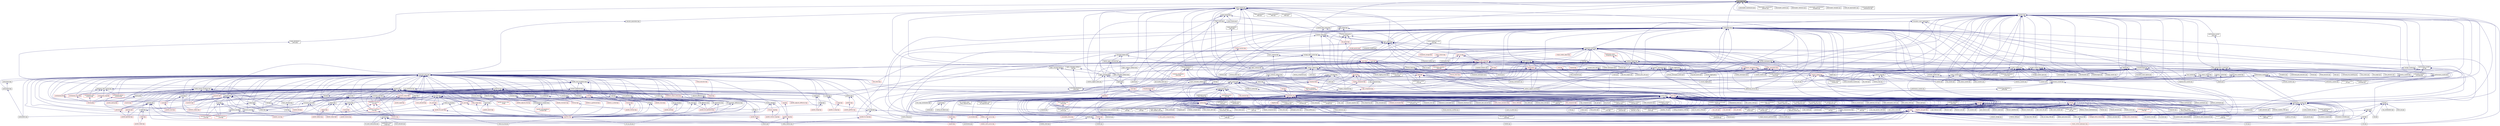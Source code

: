 digraph "base_object.hpp"
{
  edge [fontname="Helvetica",fontsize="10",labelfontname="Helvetica",labelfontsize="10"];
  node [fontname="Helvetica",fontsize="10",shape=record];
  Node162 [label="base_object.hpp",height=0.2,width=0.4,color="black", fillcolor="grey75", style="filled", fontcolor="black"];
  Node162 -> Node163 [dir="back",color="midnightblue",fontsize="10",style="solid",fontname="Helvetica"];
  Node163 [label="target_distribution\l_policy.hpp",height=0.2,width=0.4,color="black", fillcolor="white", style="filled",URL="$d4/d4a/compute_2host_2target__distribution__policy_8hpp.html"];
  Node163 -> Node164 [dir="back",color="midnightblue",fontsize="10",style="solid",fontname="Helvetica"];
  Node164 [label="host.hpp",height=0.2,width=0.4,color="black", fillcolor="white", style="filled",URL="$dd/d78/host_8hpp.html"];
  Node164 -> Node165 [dir="back",color="midnightblue",fontsize="10",style="solid",fontname="Helvetica"];
  Node165 [label="compute.hpp",height=0.2,width=0.4,color="black", fillcolor="white", style="filled",URL="$df/dd0/compute_8hpp.html"];
  Node165 -> Node166 [dir="back",color="midnightblue",fontsize="10",style="solid",fontname="Helvetica"];
  Node166 [label="cublas_matmul.cpp",height=0.2,width=0.4,color="black", fillcolor="white", style="filled",URL="$dd/d84/cublas__matmul_8cpp.html"];
  Node165 -> Node167 [dir="back",color="midnightblue",fontsize="10",style="solid",fontname="Helvetica"];
  Node167 [label="synchronize.cpp",height=0.2,width=0.4,color="black", fillcolor="white", style="filled",URL="$da/da2/synchronize_8cpp.html"];
  Node165 -> Node168 [dir="back",color="midnightblue",fontsize="10",style="solid",fontname="Helvetica"];
  Node168 [label="stream.cpp",height=0.2,width=0.4,color="black", fillcolor="white", style="filled",URL="$da/d5f/stream_8cpp.html"];
  Node165 -> Node169 [dir="back",color="midnightblue",fontsize="10",style="solid",fontname="Helvetica"];
  Node169 [label="for_each_value_proxy.cpp",height=0.2,width=0.4,color="black", fillcolor="white", style="filled",URL="$d1/d78/for__each__value__proxy_8cpp.html"];
  Node165 -> Node170 [dir="back",color="midnightblue",fontsize="10",style="solid",fontname="Helvetica"];
  Node170 [label="block_allocator.cpp",height=0.2,width=0.4,color="black", fillcolor="white", style="filled",URL="$dc/d4a/block__allocator_8cpp.html"];
  Node165 -> Node171 [dir="back",color="midnightblue",fontsize="10",style="solid",fontname="Helvetica"];
  Node171 [label="partitioned_vector\l_target.cpp",height=0.2,width=0.4,color="black", fillcolor="white", style="filled",URL="$d9/dd1/partitioned__vector__target_8cpp.html"];
  Node162 -> Node172 [dir="back",color="midnightblue",fontsize="10",style="solid",fontname="Helvetica"];
  Node172 [label="executor_parameters.hpp",height=0.2,width=0.4,color="black", fillcolor="white", style="filled",URL="$d3/dc2/executors_2executor__parameters_8hpp.html"];
  Node172 -> Node173 [dir="back",color="midnightblue",fontsize="10",style="solid",fontname="Helvetica"];
  Node173 [label="execution_policy.hpp",height=0.2,width=0.4,color="black", fillcolor="white", style="filled",URL="$d4/d36/execution__policy_8hpp.html"];
  Node173 -> Node174 [dir="back",color="midnightblue",fontsize="10",style="solid",fontname="Helvetica"];
  Node174 [label="block_allocator.hpp",height=0.2,width=0.4,color="black", fillcolor="white", style="filled",URL="$d9/d7a/block__allocator_8hpp.html"];
  Node174 -> Node164 [dir="back",color="midnightblue",fontsize="10",style="solid",fontname="Helvetica"];
  Node173 -> Node175 [dir="back",color="midnightblue",fontsize="10",style="solid",fontname="Helvetica"];
  Node175 [label="parallel_execution\l_policy.hpp",height=0.2,width=0.4,color="black", fillcolor="white", style="filled",URL="$d5/ddf/parallel__execution__policy_8hpp.html"];
  Node175 -> Node176 [dir="back",color="midnightblue",fontsize="10",style="solid",fontname="Helvetica"];
  Node176 [label="test_utils.hpp",height=0.2,width=0.4,color="red", fillcolor="white", style="filled",URL="$d2/d18/performance_2parallel__algorithms_2local_2test__utils_8hpp.html"];
  Node175 -> Node181 [dir="back",color="midnightblue",fontsize="10",style="solid",fontname="Helvetica"];
  Node181 [label="test_utils.hpp",height=0.2,width=0.4,color="red", fillcolor="white", style="filled",URL="$d5/d53/unit_2parallel_2algorithms_2test__utils_8hpp.html"];
  Node175 -> Node342 [dir="back",color="midnightblue",fontsize="10",style="solid",fontname="Helvetica"];
  Node342 [label="test_utils.hpp",height=0.2,width=0.4,color="red", fillcolor="white", style="filled",URL="$db/d5c/unit_2parallel_2container__algorithms_2test__utils_8hpp.html"];
  Node173 -> Node374 [dir="back",color="midnightblue",fontsize="10",style="solid",fontname="Helvetica"];
  Node374 [label="spmd_block.hpp",height=0.2,width=0.4,color="black", fillcolor="white", style="filled",URL="$d7/d72/lcos_2local_2spmd__block_8hpp.html"];
  Node374 -> Node375 [dir="back",color="midnightblue",fontsize="10",style="solid",fontname="Helvetica"];
  Node375 [label="spmd_block.hpp",height=0.2,width=0.4,color="black", fillcolor="white", style="filled",URL="$d0/d37/parallel_2spmd__block_8hpp.html"];
  Node375 -> Node376 [dir="back",color="midnightblue",fontsize="10",style="solid",fontname="Helvetica"];
  Node376 [label="spmd_block.cpp",height=0.2,width=0.4,color="black", fillcolor="white", style="filled",URL="$d7/dbf/spmd__block_8cpp.html"];
  Node173 -> Node377 [dir="back",color="midnightblue",fontsize="10",style="solid",fontname="Helvetica"];
  Node377 [label="spmd_block.hpp",height=0.2,width=0.4,color="black", fillcolor="white", style="filled",URL="$d3/d34/lcos_2spmd__block_8hpp.html"];
  Node377 -> Node378 [dir="back",color="midnightblue",fontsize="10",style="solid",fontname="Helvetica"];
  Node378 [label="coarray.hpp",height=0.2,width=0.4,color="black", fillcolor="white", style="filled",URL="$d0/da7/coarray_8hpp.html"];
  Node378 -> Node379 [dir="back",color="midnightblue",fontsize="10",style="solid",fontname="Helvetica"];
  Node379 [label="coarray.cpp",height=0.2,width=0.4,color="black", fillcolor="white", style="filled",URL="$d8/d2c/coarray_8cpp.html"];
  Node378 -> Node380 [dir="back",color="midnightblue",fontsize="10",style="solid",fontname="Helvetica"];
  Node380 [label="coarray_all_reduce.cpp",height=0.2,width=0.4,color="black", fillcolor="white", style="filled",URL="$da/ddb/coarray__all__reduce_8cpp.html"];
  Node377 -> Node381 [dir="back",color="midnightblue",fontsize="10",style="solid",fontname="Helvetica"];
  Node381 [label="view_element.hpp",height=0.2,width=0.4,color="red", fillcolor="white", style="filled",URL="$de/d49/view__element_8hpp.html"];
  Node377 -> Node389 [dir="back",color="midnightblue",fontsize="10",style="solid",fontname="Helvetica"];
  Node389 [label="partitioned_vector\l_view.hpp",height=0.2,width=0.4,color="red", fillcolor="white", style="filled",URL="$da/dc2/components_2containers_2partitioned__vector_2partitioned__vector__view_8hpp.html"];
  Node389 -> Node378 [dir="back",color="midnightblue",fontsize="10",style="solid",fontname="Helvetica"];
  Node389 -> Node385 [dir="back",color="midnightblue",fontsize="10",style="solid",fontname="Helvetica"];
  Node385 [label="partitioned_vector\l_subview.cpp",height=0.2,width=0.4,color="black", fillcolor="white", style="filled",URL="$dc/d09/partitioned__vector__subview_8cpp.html"];
  Node389 -> Node386 [dir="back",color="midnightblue",fontsize="10",style="solid",fontname="Helvetica"];
  Node386 [label="partitioned_vector\l_view.cpp",height=0.2,width=0.4,color="black", fillcolor="white", style="filled",URL="$d9/dcf/partitioned__vector__view_8cpp.html"];
  Node377 -> Node379 [dir="back",color="midnightblue",fontsize="10",style="solid",fontname="Helvetica"];
  Node377 -> Node380 [dir="back",color="midnightblue",fontsize="10",style="solid",fontname="Helvetica"];
  Node377 -> Node385 [dir="back",color="midnightblue",fontsize="10",style="solid",fontname="Helvetica"];
  Node377 -> Node386 [dir="back",color="midnightblue",fontsize="10",style="solid",fontname="Helvetica"];
  Node377 -> Node387 [dir="back",color="midnightblue",fontsize="10",style="solid",fontname="Helvetica"];
  Node387 [label="partitioned_vector\l_view_iterator.cpp",height=0.2,width=0.4,color="black", fillcolor="white", style="filled",URL="$d6/d94/partitioned__vector__view__iterator_8cpp.html"];
  Node377 -> Node390 [dir="back",color="midnightblue",fontsize="10",style="solid",fontname="Helvetica"];
  Node390 [label="global_spmd_block.cpp",height=0.2,width=0.4,color="black", fillcolor="white", style="filled",URL="$da/d4f/global__spmd__block_8cpp.html"];
  Node173 -> Node391 [dir="back",color="midnightblue",fontsize="10",style="solid",fontname="Helvetica"];
  Node391 [label="adjacent_difference.hpp",height=0.2,width=0.4,color="black", fillcolor="white", style="filled",URL="$d1/d17/adjacent__difference_8hpp.html"];
  Node391 -> Node392 [dir="back",color="midnightblue",fontsize="10",style="solid",fontname="Helvetica"];
  Node392 [label="parallel_adjacent_difference.hpp",height=0.2,width=0.4,color="red", fillcolor="white", style="filled",URL="$d0/d0e/parallel__adjacent__difference_8hpp.html"];
  Node391 -> Node393 [dir="back",color="midnightblue",fontsize="10",style="solid",fontname="Helvetica"];
  Node393 [label="numeric.hpp",height=0.2,width=0.4,color="red", fillcolor="white", style="filled",URL="$de/dd5/numeric_8hpp.html"];
  Node173 -> Node403 [dir="back",color="midnightblue",fontsize="10",style="solid",fontname="Helvetica"];
  Node403 [label="adjacent_find.hpp",height=0.2,width=0.4,color="black", fillcolor="white", style="filled",URL="$d6/d68/adjacent__find_8hpp.html"];
  Node403 -> Node404 [dir="back",color="midnightblue",fontsize="10",style="solid",fontname="Helvetica"];
  Node404 [label="parallel_adjacent_find.hpp",height=0.2,width=0.4,color="red", fillcolor="white", style="filled",URL="$df/d90/parallel__adjacent__find_8hpp.html"];
  Node403 -> Node405 [dir="back",color="midnightblue",fontsize="10",style="solid",fontname="Helvetica"];
  Node405 [label="algorithm.hpp",height=0.2,width=0.4,color="red", fillcolor="white", style="filled",URL="$de/d55/algorithm_8hpp.html"];
  Node405 -> Node284 [dir="back",color="midnightblue",fontsize="10",style="solid",fontname="Helvetica"];
  Node284 [label="reduce_by_key.cpp",height=0.2,width=0.4,color="black", fillcolor="white", style="filled",URL="$dd/dde/reduce__by__key_8cpp.html"];
  Node405 -> Node286 [dir="back",color="midnightblue",fontsize="10",style="solid",fontname="Helvetica"];
  Node286 [label="sort_by_key.cpp",height=0.2,width=0.4,color="black", fillcolor="white", style="filled",URL="$df/daa/sort__by__key_8cpp.html"];
  Node173 -> Node419 [dir="back",color="midnightblue",fontsize="10",style="solid",fontname="Helvetica"];
  Node419 [label="all_any_none.hpp",height=0.2,width=0.4,color="black", fillcolor="white", style="filled",URL="$d8/ddd/all__any__none_8hpp.html"];
  Node419 -> Node420 [dir="back",color="midnightblue",fontsize="10",style="solid",fontname="Helvetica"];
  Node420 [label="parallel_all_any_none\l_of.hpp",height=0.2,width=0.4,color="red", fillcolor="white", style="filled",URL="$df/ddf/parallel__all__any__none__of_8hpp.html"];
  Node419 -> Node405 [dir="back",color="midnightblue",fontsize="10",style="solid",fontname="Helvetica"];
  Node173 -> Node421 [dir="back",color="midnightblue",fontsize="10",style="solid",fontname="Helvetica"];
  Node421 [label="copy.hpp",height=0.2,width=0.4,color="black", fillcolor="white", style="filled",URL="$d3/d90/algorithms_2copy_8hpp.html"];
  Node421 -> Node422 [dir="back",color="midnightblue",fontsize="10",style="solid",fontname="Helvetica"];
  Node422 [label="parallel_copy.hpp",height=0.2,width=0.4,color="red", fillcolor="white", style="filled",URL="$d8/d06/parallel__copy_8hpp.html"];
  Node422 -> Node166 [dir="back",color="midnightblue",fontsize="10",style="solid",fontname="Helvetica"];
  Node422 -> Node168 [dir="back",color="midnightblue",fontsize="10",style="solid",fontname="Helvetica"];
  Node421 -> Node405 [dir="back",color="midnightblue",fontsize="10",style="solid",fontname="Helvetica"];
  Node421 -> Node425 [dir="back",color="midnightblue",fontsize="10",style="solid",fontname="Helvetica"];
  Node425 [label="reduce_by_key.hpp",height=0.2,width=0.4,color="black", fillcolor="white", style="filled",URL="$d9/d4a/reduce__by__key_8hpp.html"];
  Node425 -> Node426 [dir="back",color="midnightblue",fontsize="10",style="solid",fontname="Helvetica"];
  Node426 [label="parallel_reduce.hpp",height=0.2,width=0.4,color="red", fillcolor="white", style="filled",URL="$d4/d04/parallel__reduce_8hpp.html"];
  Node425 -> Node284 [dir="back",color="midnightblue",fontsize="10",style="solid",fontname="Helvetica"];
  Node421 -> Node428 [dir="back",color="midnightblue",fontsize="10",style="solid",fontname="Helvetica"];
  Node428 [label="remove_copy.hpp",height=0.2,width=0.4,color="black", fillcolor="white", style="filled",URL="$d6/db8/algorithms_2remove__copy_8hpp.html"];
  Node428 -> Node429 [dir="back",color="midnightblue",fontsize="10",style="solid",fontname="Helvetica"];
  Node429 [label="parallel_remove_copy.hpp",height=0.2,width=0.4,color="red", fillcolor="white", style="filled",URL="$d3/d53/parallel__remove__copy_8hpp.html"];
  Node428 -> Node405 [dir="back",color="midnightblue",fontsize="10",style="solid",fontname="Helvetica"];
  Node428 -> Node430 [dir="back",color="midnightblue",fontsize="10",style="solid",fontname="Helvetica"];
  Node430 [label="remove_copy.hpp",height=0.2,width=0.4,color="red", fillcolor="white", style="filled",URL="$d5/d0b/container__algorithms_2remove__copy_8hpp.html"];
  Node430 -> Node429 [dir="back",color="midnightblue",fontsize="10",style="solid",fontname="Helvetica"];
  Node421 -> Node431 [dir="back",color="midnightblue",fontsize="10",style="solid",fontname="Helvetica"];
  Node431 [label="reverse.hpp",height=0.2,width=0.4,color="black", fillcolor="white", style="filled",URL="$d2/df8/algorithms_2reverse_8hpp.html"];
  Node431 -> Node432 [dir="back",color="midnightblue",fontsize="10",style="solid",fontname="Helvetica"];
  Node432 [label="parallel_reverse.hpp",height=0.2,width=0.4,color="red", fillcolor="white", style="filled",URL="$d0/d25/parallel__reverse_8hpp.html"];
  Node431 -> Node405 [dir="back",color="midnightblue",fontsize="10",style="solid",fontname="Helvetica"];
  Node431 -> Node433 [dir="back",color="midnightblue",fontsize="10",style="solid",fontname="Helvetica"];
  Node433 [label="rotate.hpp",height=0.2,width=0.4,color="black", fillcolor="white", style="filled",URL="$da/df0/algorithms_2rotate_8hpp.html"];
  Node433 -> Node434 [dir="back",color="midnightblue",fontsize="10",style="solid",fontname="Helvetica"];
  Node434 [label="parallel_rotate.hpp",height=0.2,width=0.4,color="red", fillcolor="white", style="filled",URL="$db/dcd/parallel__rotate_8hpp.html"];
  Node433 -> Node405 [dir="back",color="midnightblue",fontsize="10",style="solid",fontname="Helvetica"];
  Node433 -> Node435 [dir="back",color="midnightblue",fontsize="10",style="solid",fontname="Helvetica"];
  Node435 [label="rotate.hpp",height=0.2,width=0.4,color="red", fillcolor="white", style="filled",URL="$da/d1b/container__algorithms_2rotate_8hpp.html"];
  Node435 -> Node434 [dir="back",color="midnightblue",fontsize="10",style="solid",fontname="Helvetica"];
  Node431 -> Node436 [dir="back",color="midnightblue",fontsize="10",style="solid",fontname="Helvetica"];
  Node436 [label="reverse.hpp",height=0.2,width=0.4,color="red", fillcolor="white", style="filled",URL="$db/dd1/container__algorithms_2reverse_8hpp.html"];
  Node436 -> Node432 [dir="back",color="midnightblue",fontsize="10",style="solid",fontname="Helvetica"];
  Node421 -> Node433 [dir="back",color="midnightblue",fontsize="10",style="solid",fontname="Helvetica"];
  Node421 -> Node437 [dir="back",color="midnightblue",fontsize="10",style="solid",fontname="Helvetica"];
  Node437 [label="set_difference.hpp",height=0.2,width=0.4,color="black", fillcolor="white", style="filled",URL="$d9/d20/set__difference_8hpp.html"];
  Node437 -> Node438 [dir="back",color="midnightblue",fontsize="10",style="solid",fontname="Helvetica"];
  Node438 [label="parallel_set_operations.hpp",height=0.2,width=0.4,color="red", fillcolor="white", style="filled",URL="$d6/d3c/parallel__set__operations_8hpp.html"];
  Node437 -> Node405 [dir="back",color="midnightblue",fontsize="10",style="solid",fontname="Helvetica"];
  Node421 -> Node439 [dir="back",color="midnightblue",fontsize="10",style="solid",fontname="Helvetica"];
  Node439 [label="set_intersection.hpp",height=0.2,width=0.4,color="black", fillcolor="white", style="filled",URL="$d1/dd5/set__intersection_8hpp.html"];
  Node439 -> Node438 [dir="back",color="midnightblue",fontsize="10",style="solid",fontname="Helvetica"];
  Node439 -> Node405 [dir="back",color="midnightblue",fontsize="10",style="solid",fontname="Helvetica"];
  Node421 -> Node440 [dir="back",color="midnightblue",fontsize="10",style="solid",fontname="Helvetica"];
  Node440 [label="set_symmetric_difference.hpp",height=0.2,width=0.4,color="black", fillcolor="white", style="filled",URL="$de/da4/set__symmetric__difference_8hpp.html"];
  Node440 -> Node438 [dir="back",color="midnightblue",fontsize="10",style="solid",fontname="Helvetica"];
  Node440 -> Node405 [dir="back",color="midnightblue",fontsize="10",style="solid",fontname="Helvetica"];
  Node421 -> Node441 [dir="back",color="midnightblue",fontsize="10",style="solid",fontname="Helvetica"];
  Node441 [label="set_union.hpp",height=0.2,width=0.4,color="black", fillcolor="white", style="filled",URL="$d9/d1a/set__union_8hpp.html"];
  Node441 -> Node438 [dir="back",color="midnightblue",fontsize="10",style="solid",fontname="Helvetica"];
  Node441 -> Node405 [dir="back",color="midnightblue",fontsize="10",style="solid",fontname="Helvetica"];
  Node421 -> Node442 [dir="back",color="midnightblue",fontsize="10",style="solid",fontname="Helvetica"];
  Node442 [label="copy.hpp",height=0.2,width=0.4,color="red", fillcolor="white", style="filled",URL="$dc/de5/container__algorithms_2copy_8hpp.html"];
  Node442 -> Node422 [dir="back",color="midnightblue",fontsize="10",style="solid",fontname="Helvetica"];
  Node173 -> Node443 [dir="back",color="midnightblue",fontsize="10",style="solid",fontname="Helvetica"];
  Node443 [label="count.hpp",height=0.2,width=0.4,color="black", fillcolor="white", style="filled",URL="$d7/d8f/algorithms_2count_8hpp.html"];
  Node443 -> Node444 [dir="back",color="midnightblue",fontsize="10",style="solid",fontname="Helvetica"];
  Node444 [label="parallel_count.hpp",height=0.2,width=0.4,color="red", fillcolor="white", style="filled",URL="$de/d0a/parallel__count_8hpp.html"];
  Node443 -> Node405 [dir="back",color="midnightblue",fontsize="10",style="solid",fontname="Helvetica"];
  Node443 -> Node448 [dir="back",color="midnightblue",fontsize="10",style="solid",fontname="Helvetica"];
  Node448 [label="count.hpp",height=0.2,width=0.4,color="red", fillcolor="white", style="filled",URL="$d9/dd7/segmented__algorithms_2count_8hpp.html"];
  Node448 -> Node444 [dir="back",color="midnightblue",fontsize="10",style="solid",fontname="Helvetica"];
  Node173 -> Node449 [dir="back",color="midnightblue",fontsize="10",style="solid",fontname="Helvetica"];
  Node449 [label="destroy.hpp",height=0.2,width=0.4,color="black", fillcolor="white", style="filled",URL="$df/dd5/destroy_8hpp.html"];
  Node449 -> Node450 [dir="back",color="midnightblue",fontsize="10",style="solid",fontname="Helvetica"];
  Node450 [label="parallel_destroy.hpp",height=0.2,width=0.4,color="red", fillcolor="white", style="filled",URL="$d9/d93/parallel__destroy_8hpp.html"];
  Node449 -> Node451 [dir="back",color="midnightblue",fontsize="10",style="solid",fontname="Helvetica"];
  Node451 [label="memory.hpp",height=0.2,width=0.4,color="red", fillcolor="white", style="filled",URL="$d6/d13/parallel_2memory_8hpp.html"];
  Node173 -> Node453 [dir="back",color="midnightblue",fontsize="10",style="solid",fontname="Helvetica"];
  Node453 [label="dispatch.hpp",height=0.2,width=0.4,color="black", fillcolor="white", style="filled",URL="$dd/dd9/algorithms_2detail_2dispatch_8hpp.html"];
  Node453 -> Node391 [dir="back",color="midnightblue",fontsize="10",style="solid",fontname="Helvetica"];
  Node453 -> Node403 [dir="back",color="midnightblue",fontsize="10",style="solid",fontname="Helvetica"];
  Node453 -> Node419 [dir="back",color="midnightblue",fontsize="10",style="solid",fontname="Helvetica"];
  Node453 -> Node421 [dir="back",color="midnightblue",fontsize="10",style="solid",fontname="Helvetica"];
  Node453 -> Node443 [dir="back",color="midnightblue",fontsize="10",style="solid",fontname="Helvetica"];
  Node453 -> Node449 [dir="back",color="midnightblue",fontsize="10",style="solid",fontname="Helvetica"];
  Node453 -> Node454 [dir="back",color="midnightblue",fontsize="10",style="solid",fontname="Helvetica"];
  Node454 [label="equal.hpp",height=0.2,width=0.4,color="black", fillcolor="white", style="filled",URL="$dc/d0a/equal_8hpp.html"];
  Node454 -> Node455 [dir="back",color="midnightblue",fontsize="10",style="solid",fontname="Helvetica"];
  Node455 [label="parallel_equal.hpp",height=0.2,width=0.4,color="red", fillcolor="white", style="filled",URL="$d2/d35/parallel__equal_8hpp.html"];
  Node454 -> Node405 [dir="back",color="midnightblue",fontsize="10",style="solid",fontname="Helvetica"];
  Node453 -> Node456 [dir="back",color="midnightblue",fontsize="10",style="solid",fontname="Helvetica"];
  Node456 [label="exclusive_scan.hpp",height=0.2,width=0.4,color="black", fillcolor="white", style="filled",URL="$d8/d31/algorithms_2exclusive__scan_8hpp.html"];
  Node456 -> Node457 [dir="back",color="midnightblue",fontsize="10",style="solid",fontname="Helvetica"];
  Node457 [label="parallel_scan.hpp",height=0.2,width=0.4,color="red", fillcolor="white", style="filled",URL="$d6/d0a/parallel__scan_8hpp.html"];
  Node456 -> Node393 [dir="back",color="midnightblue",fontsize="10",style="solid",fontname="Helvetica"];
  Node456 -> Node463 [dir="back",color="midnightblue",fontsize="10",style="solid",fontname="Helvetica"];
  Node463 [label="exclusive_scan.hpp",height=0.2,width=0.4,color="black", fillcolor="white", style="filled",URL="$d0/d53/segmented__algorithms_2exclusive__scan_8hpp.html"];
  Node463 -> Node457 [dir="back",color="midnightblue",fontsize="10",style="solid",fontname="Helvetica"];
  Node463 -> Node464 [dir="back",color="midnightblue",fontsize="10",style="solid",fontname="Helvetica"];
  Node464 [label="transform_exclusive\l_scan.hpp",height=0.2,width=0.4,color="red", fillcolor="white", style="filled",URL="$d2/dda/segmented__algorithms_2transform__exclusive__scan_8hpp.html"];
  Node453 -> Node467 [dir="back",color="midnightblue",fontsize="10",style="solid",fontname="Helvetica"];
  Node467 [label="fill.hpp",height=0.2,width=0.4,color="black", fillcolor="white", style="filled",URL="$d2/d63/algorithms_2fill_8hpp.html"];
  Node467 -> Node468 [dir="back",color="midnightblue",fontsize="10",style="solid",fontname="Helvetica"];
  Node468 [label="parallel_fill.hpp",height=0.2,width=0.4,color="red", fillcolor="white", style="filled",URL="$d9/d4c/parallel__fill_8hpp.html"];
  Node468 -> Node168 [dir="back",color="midnightblue",fontsize="10",style="solid",fontname="Helvetica"];
  Node467 -> Node405 [dir="back",color="midnightblue",fontsize="10",style="solid",fontname="Helvetica"];
  Node453 -> Node471 [dir="back",color="midnightblue",fontsize="10",style="solid",fontname="Helvetica"];
  Node471 [label="find.hpp",height=0.2,width=0.4,color="black", fillcolor="white", style="filled",URL="$d5/dc1/algorithms_2find_8hpp.html"];
  Node471 -> Node472 [dir="back",color="midnightblue",fontsize="10",style="solid",fontname="Helvetica"];
  Node472 [label="parallel_find.hpp",height=0.2,width=0.4,color="red", fillcolor="white", style="filled",URL="$d3/da7/parallel__find_8hpp.html"];
  Node471 -> Node405 [dir="back",color="midnightblue",fontsize="10",style="solid",fontname="Helvetica"];
  Node471 -> Node474 [dir="back",color="midnightblue",fontsize="10",style="solid",fontname="Helvetica"];
  Node474 [label="find.hpp",height=0.2,width=0.4,color="black", fillcolor="white", style="filled",URL="$d4/d1f/segmented__algorithms_2find_8hpp.html"];
  Node474 -> Node472 [dir="back",color="midnightblue",fontsize="10",style="solid",fontname="Helvetica"];
  Node453 -> Node475 [dir="back",color="midnightblue",fontsize="10",style="solid",fontname="Helvetica"];
  Node475 [label="for_each.hpp",height=0.2,width=0.4,color="black", fillcolor="white", style="filled",URL="$d8/d62/algorithms_2for__each_8hpp.html"];
  Node475 -> Node174 [dir="back",color="midnightblue",fontsize="10",style="solid",fontname="Helvetica"];
  Node475 -> Node476 [dir="back",color="midnightblue",fontsize="10",style="solid",fontname="Helvetica"];
  Node476 [label="parallel_for_each.hpp",height=0.2,width=0.4,color="red", fillcolor="white", style="filled",URL="$db/df6/parallel__for__each_8hpp.html"];
  Node476 -> Node166 [dir="back",color="midnightblue",fontsize="10",style="solid",fontname="Helvetica"];
  Node476 -> Node169 [dir="back",color="midnightblue",fontsize="10",style="solid",fontname="Helvetica"];
  Node475 -> Node405 [dir="back",color="midnightblue",fontsize="10",style="solid",fontname="Helvetica"];
  Node475 -> Node467 [dir="back",color="midnightblue",fontsize="10",style="solid",fontname="Helvetica"];
  Node475 -> Node488 [dir="back",color="midnightblue",fontsize="10",style="solid",fontname="Helvetica"];
  Node488 [label="generate.hpp",height=0.2,width=0.4,color="black", fillcolor="white", style="filled",URL="$d5/da9/algorithms_2generate_8hpp.html"];
  Node488 -> Node489 [dir="back",color="midnightblue",fontsize="10",style="solid",fontname="Helvetica"];
  Node489 [label="parallel_generate.hpp",height=0.2,width=0.4,color="red", fillcolor="white", style="filled",URL="$da/da1/parallel__generate_8hpp.html"];
  Node488 -> Node405 [dir="back",color="midnightblue",fontsize="10",style="solid",fontname="Helvetica"];
  Node488 -> Node494 [dir="back",color="midnightblue",fontsize="10",style="solid",fontname="Helvetica"];
  Node494 [label="generate.hpp",height=0.2,width=0.4,color="red", fillcolor="white", style="filled",URL="$d4/d84/container__algorithms_2generate_8hpp.html"];
  Node494 -> Node489 [dir="back",color="midnightblue",fontsize="10",style="solid",fontname="Helvetica"];
  Node488 -> Node495 [dir="back",color="midnightblue",fontsize="10",style="solid",fontname="Helvetica"];
  Node495 [label="generate.hpp",height=0.2,width=0.4,color="red", fillcolor="white", style="filled",URL="$d2/d5d/segmented__algorithms_2generate_8hpp.html"];
  Node495 -> Node489 [dir="back",color="midnightblue",fontsize="10",style="solid",fontname="Helvetica"];
  Node488 -> Node284 [dir="back",color="midnightblue",fontsize="10",style="solid",fontname="Helvetica"];
  Node488 -> Node286 [dir="back",color="midnightblue",fontsize="10",style="solid",fontname="Helvetica"];
  Node475 -> Node496 [dir="back",color="midnightblue",fontsize="10",style="solid",fontname="Helvetica"];
  Node496 [label="lexicographical_compare.hpp",height=0.2,width=0.4,color="black", fillcolor="white", style="filled",URL="$d5/ddd/lexicographical__compare_8hpp.html"];
  Node496 -> Node497 [dir="back",color="midnightblue",fontsize="10",style="solid",fontname="Helvetica"];
  Node497 [label="parallel_lexicographical\l_compare.hpp",height=0.2,width=0.4,color="red", fillcolor="white", style="filled",URL="$d8/d1e/parallel__lexicographical__compare_8hpp.html"];
  Node496 -> Node405 [dir="back",color="midnightblue",fontsize="10",style="solid",fontname="Helvetica"];
  Node475 -> Node425 [dir="back",color="midnightblue",fontsize="10",style="solid",fontname="Helvetica"];
  Node475 -> Node498 [dir="back",color="midnightblue",fontsize="10",style="solid",fontname="Helvetica"];
  Node498 [label="replace.hpp",height=0.2,width=0.4,color="black", fillcolor="white", style="filled",URL="$d6/db6/algorithms_2replace_8hpp.html"];
  Node498 -> Node499 [dir="back",color="midnightblue",fontsize="10",style="solid",fontname="Helvetica"];
  Node499 [label="parallel_replace.hpp",height=0.2,width=0.4,color="red", fillcolor="white", style="filled",URL="$d0/d89/parallel__replace_8hpp.html"];
  Node498 -> Node405 [dir="back",color="midnightblue",fontsize="10",style="solid",fontname="Helvetica"];
  Node498 -> Node500 [dir="back",color="midnightblue",fontsize="10",style="solid",fontname="Helvetica"];
  Node500 [label="replace.hpp",height=0.2,width=0.4,color="red", fillcolor="white", style="filled",URL="$d7/d55/container__algorithms_2replace_8hpp.html"];
  Node500 -> Node499 [dir="back",color="midnightblue",fontsize="10",style="solid",fontname="Helvetica"];
  Node475 -> Node431 [dir="back",color="midnightblue",fontsize="10",style="solid",fontname="Helvetica"];
  Node475 -> Node501 [dir="back",color="midnightblue",fontsize="10",style="solid",fontname="Helvetica"];
  Node501 [label="search.hpp",height=0.2,width=0.4,color="black", fillcolor="white", style="filled",URL="$d7/d6f/search_8hpp.html"];
  Node501 -> Node502 [dir="back",color="midnightblue",fontsize="10",style="solid",fontname="Helvetica"];
  Node502 [label="parallel_search.hpp",height=0.2,width=0.4,color="red", fillcolor="white", style="filled",URL="$d0/dc7/parallel__search_8hpp.html"];
  Node501 -> Node405 [dir="back",color="midnightblue",fontsize="10",style="solid",fontname="Helvetica"];
  Node475 -> Node504 [dir="back",color="midnightblue",fontsize="10",style="solid",fontname="Helvetica"];
  Node504 [label="swap_ranges.hpp",height=0.2,width=0.4,color="red", fillcolor="white", style="filled",URL="$df/d24/swap__ranges_8hpp.html"];
  Node504 -> Node405 [dir="back",color="midnightblue",fontsize="10",style="solid",fontname="Helvetica"];
  Node475 -> Node506 [dir="back",color="midnightblue",fontsize="10",style="solid",fontname="Helvetica"];
  Node506 [label="for_each.hpp",height=0.2,width=0.4,color="red", fillcolor="white", style="filled",URL="$d8/d9a/container__algorithms_2for__each_8hpp.html"];
  Node506 -> Node476 [dir="back",color="midnightblue",fontsize="10",style="solid",fontname="Helvetica"];
  Node475 -> Node507 [dir="back",color="midnightblue",fontsize="10",style="solid",fontname="Helvetica"];
  Node507 [label="for_each.hpp",height=0.2,width=0.4,color="red", fillcolor="white", style="filled",URL="$de/daa/segmented__algorithms_2for__each_8hpp.html"];
  Node507 -> Node476 [dir="back",color="midnightblue",fontsize="10",style="solid",fontname="Helvetica"];
  Node507 -> Node508 [dir="back",color="midnightblue",fontsize="10",style="solid",fontname="Helvetica"];
  Node508 [label="fill.hpp",height=0.2,width=0.4,color="black", fillcolor="white", style="filled",URL="$de/d82/segmented__algorithms_2fill_8hpp.html"];
  Node508 -> Node468 [dir="back",color="midnightblue",fontsize="10",style="solid",fontname="Helvetica"];
  Node475 -> Node509 [dir="back",color="midnightblue",fontsize="10",style="solid",fontname="Helvetica"];
  Node509 [label="numa_allocator.hpp",height=0.2,width=0.4,color="red", fillcolor="white", style="filled",URL="$d7/df0/numa__allocator_8hpp.html"];
  Node453 -> Node510 [dir="back",color="midnightblue",fontsize="10",style="solid",fontname="Helvetica"];
  Node510 [label="for_loop.hpp",height=0.2,width=0.4,color="black", fillcolor="white", style="filled",URL="$de/dee/for__loop_8hpp.html"];
  Node510 -> Node511 [dir="back",color="midnightblue",fontsize="10",style="solid",fontname="Helvetica"];
  Node511 [label="oversubscribing_resource\l_partitioner.cpp",height=0.2,width=0.4,color="black", fillcolor="white", style="filled",URL="$dd/dee/oversubscribing__resource__partitioner_8cpp.html"];
  Node510 -> Node512 [dir="back",color="midnightblue",fontsize="10",style="solid",fontname="Helvetica"];
  Node512 [label="simple_resource_partitioner.cpp",height=0.2,width=0.4,color="black", fillcolor="white", style="filled",URL="$d5/df9/simple__resource__partitioner_8cpp.html"];
  Node510 -> Node513 [dir="back",color="midnightblue",fontsize="10",style="solid",fontname="Helvetica"];
  Node513 [label="parallel_for_loop.hpp",height=0.2,width=0.4,color="red", fillcolor="white", style="filled",URL="$d4/d71/parallel__for__loop_8hpp.html"];
  Node513 -> Node166 [dir="back",color="midnightblue",fontsize="10",style="solid",fontname="Helvetica"];
  Node510 -> Node405 [dir="back",color="midnightblue",fontsize="10",style="solid",fontname="Helvetica"];
  Node453 -> Node488 [dir="back",color="midnightblue",fontsize="10",style="solid",fontname="Helvetica"];
  Node453 -> Node515 [dir="back",color="midnightblue",fontsize="10",style="solid",fontname="Helvetica"];
  Node515 [label="includes.hpp",height=0.2,width=0.4,color="black", fillcolor="white", style="filled",URL="$d5/d6e/includes_8hpp.html"];
  Node515 -> Node438 [dir="back",color="midnightblue",fontsize="10",style="solid",fontname="Helvetica"];
  Node515 -> Node405 [dir="back",color="midnightblue",fontsize="10",style="solid",fontname="Helvetica"];
  Node453 -> Node516 [dir="back",color="midnightblue",fontsize="10",style="solid",fontname="Helvetica"];
  Node516 [label="inclusive_scan.hpp",height=0.2,width=0.4,color="black", fillcolor="white", style="filled",URL="$da/dbf/algorithms_2inclusive__scan_8hpp.html"];
  Node516 -> Node457 [dir="back",color="midnightblue",fontsize="10",style="solid",fontname="Helvetica"];
  Node516 -> Node456 [dir="back",color="midnightblue",fontsize="10",style="solid",fontname="Helvetica"];
  Node516 -> Node425 [dir="back",color="midnightblue",fontsize="10",style="solid",fontname="Helvetica"];
  Node516 -> Node517 [dir="back",color="midnightblue",fontsize="10",style="solid",fontname="Helvetica"];
  Node517 [label="transform_inclusive\l_scan.hpp",height=0.2,width=0.4,color="red", fillcolor="white", style="filled",URL="$d2/dc9/algorithms_2transform__inclusive__scan_8hpp.html"];
  Node517 -> Node518 [dir="back",color="midnightblue",fontsize="10",style="solid",fontname="Helvetica"];
  Node518 [label="transform_exclusive\l_scan.hpp",height=0.2,width=0.4,color="red", fillcolor="white", style="filled",URL="$d6/d4e/algorithms_2transform__exclusive__scan_8hpp.html"];
  Node518 -> Node393 [dir="back",color="midnightblue",fontsize="10",style="solid",fontname="Helvetica"];
  Node518 -> Node464 [dir="back",color="midnightblue",fontsize="10",style="solid",fontname="Helvetica"];
  Node517 -> Node393 [dir="back",color="midnightblue",fontsize="10",style="solid",fontname="Helvetica"];
  Node517 -> Node519 [dir="back",color="midnightblue",fontsize="10",style="solid",fontname="Helvetica"];
  Node519 [label="transform_inclusive\l_scan.hpp",height=0.2,width=0.4,color="red", fillcolor="white", style="filled",URL="$d7/d20/segmented__algorithms_2transform__inclusive__scan_8hpp.html"];
  Node516 -> Node393 [dir="back",color="midnightblue",fontsize="10",style="solid",fontname="Helvetica"];
  Node516 -> Node520 [dir="back",color="midnightblue",fontsize="10",style="solid",fontname="Helvetica"];
  Node520 [label="inclusive_scan.hpp",height=0.2,width=0.4,color="black", fillcolor="white", style="filled",URL="$d8/de5/segmented__algorithms_2inclusive__scan_8hpp.html"];
  Node520 -> Node457 [dir="back",color="midnightblue",fontsize="10",style="solid",fontname="Helvetica"];
  Node520 -> Node519 [dir="back",color="midnightblue",fontsize="10",style="solid",fontname="Helvetica"];
  Node453 -> Node521 [dir="back",color="midnightblue",fontsize="10",style="solid",fontname="Helvetica"];
  Node521 [label="is_heap.hpp",height=0.2,width=0.4,color="black", fillcolor="white", style="filled",URL="$df/d5d/algorithms_2is__heap_8hpp.html"];
  Node521 -> Node522 [dir="back",color="midnightblue",fontsize="10",style="solid",fontname="Helvetica"];
  Node522 [label="parallel_is_heap.hpp",height=0.2,width=0.4,color="red", fillcolor="white", style="filled",URL="$da/df8/parallel__is__heap_8hpp.html"];
  Node521 -> Node523 [dir="back",color="midnightblue",fontsize="10",style="solid",fontname="Helvetica"];
  Node523 [label="is_heap.hpp",height=0.2,width=0.4,color="red", fillcolor="white", style="filled",URL="$d1/d17/container__algorithms_2is__heap_8hpp.html"];
  Node523 -> Node522 [dir="back",color="midnightblue",fontsize="10",style="solid",fontname="Helvetica"];
  Node453 -> Node524 [dir="back",color="midnightblue",fontsize="10",style="solid",fontname="Helvetica"];
  Node524 [label="is_partitioned.hpp",height=0.2,width=0.4,color="black", fillcolor="white", style="filled",URL="$d8/dcf/is__partitioned_8hpp.html"];
  Node524 -> Node525 [dir="back",color="midnightblue",fontsize="10",style="solid",fontname="Helvetica"];
  Node525 [label="parallel_is_partitioned.hpp",height=0.2,width=0.4,color="red", fillcolor="white", style="filled",URL="$db/d48/parallel__is__partitioned_8hpp.html"];
  Node524 -> Node405 [dir="back",color="midnightblue",fontsize="10",style="solid",fontname="Helvetica"];
  Node453 -> Node526 [dir="back",color="midnightblue",fontsize="10",style="solid",fontname="Helvetica"];
  Node526 [label="is_sorted.hpp",height=0.2,width=0.4,color="black", fillcolor="white", style="filled",URL="$d7/d12/is__sorted_8hpp.html"];
  Node526 -> Node527 [dir="back",color="midnightblue",fontsize="10",style="solid",fontname="Helvetica"];
  Node527 [label="parallel_is_sorted.hpp",height=0.2,width=0.4,color="red", fillcolor="white", style="filled",URL="$d6/da5/parallel__is__sorted_8hpp.html"];
  Node526 -> Node405 [dir="back",color="midnightblue",fontsize="10",style="solid",fontname="Helvetica"];
  Node453 -> Node496 [dir="back",color="midnightblue",fontsize="10",style="solid",fontname="Helvetica"];
  Node453 -> Node528 [dir="back",color="midnightblue",fontsize="10",style="solid",fontname="Helvetica"];
  Node528 [label="merge.hpp",height=0.2,width=0.4,color="black", fillcolor="white", style="filled",URL="$d6/dc7/algorithms_2merge_8hpp.html"];
  Node528 -> Node529 [dir="back",color="midnightblue",fontsize="10",style="solid",fontname="Helvetica"];
  Node529 [label="parallel_merge.hpp",height=0.2,width=0.4,color="red", fillcolor="white", style="filled",URL="$da/d52/parallel__merge_8hpp.html"];
  Node528 -> Node530 [dir="back",color="midnightblue",fontsize="10",style="solid",fontname="Helvetica"];
  Node530 [label="merge.hpp",height=0.2,width=0.4,color="black", fillcolor="white", style="filled",URL="$d1/d93/container__algorithms_2merge_8hpp.html"];
  Node530 -> Node529 [dir="back",color="midnightblue",fontsize="10",style="solid",fontname="Helvetica"];
  Node453 -> Node531 [dir="back",color="midnightblue",fontsize="10",style="solid",fontname="Helvetica"];
  Node531 [label="minmax.hpp",height=0.2,width=0.4,color="black", fillcolor="white", style="filled",URL="$d0/d81/algorithms_2minmax_8hpp.html"];
  Node531 -> Node532 [dir="back",color="midnightblue",fontsize="10",style="solid",fontname="Helvetica"];
  Node532 [label="parallel_minmax.hpp",height=0.2,width=0.4,color="red", fillcolor="white", style="filled",URL="$d4/dc8/parallel__minmax_8hpp.html"];
  Node531 -> Node405 [dir="back",color="midnightblue",fontsize="10",style="solid",fontname="Helvetica"];
  Node531 -> Node533 [dir="back",color="midnightblue",fontsize="10",style="solid",fontname="Helvetica"];
  Node533 [label="minmax.hpp",height=0.2,width=0.4,color="red", fillcolor="white", style="filled",URL="$d6/de7/container__algorithms_2minmax_8hpp.html"];
  Node533 -> Node532 [dir="back",color="midnightblue",fontsize="10",style="solid",fontname="Helvetica"];
  Node531 -> Node534 [dir="back",color="midnightblue",fontsize="10",style="solid",fontname="Helvetica"];
  Node534 [label="minmax.hpp",height=0.2,width=0.4,color="red", fillcolor="white", style="filled",URL="$db/d7e/segmented__algorithms_2minmax_8hpp.html"];
  Node534 -> Node532 [dir="back",color="midnightblue",fontsize="10",style="solid",fontname="Helvetica"];
  Node453 -> Node535 [dir="back",color="midnightblue",fontsize="10",style="solid",fontname="Helvetica"];
  Node535 [label="mismatch.hpp",height=0.2,width=0.4,color="black", fillcolor="white", style="filled",URL="$d8/d5c/mismatch_8hpp.html"];
  Node535 -> Node536 [dir="back",color="midnightblue",fontsize="10",style="solid",fontname="Helvetica"];
  Node536 [label="parallel_mismatch.hpp",height=0.2,width=0.4,color="red", fillcolor="white", style="filled",URL="$d0/d4b/parallel__mismatch_8hpp.html"];
  Node535 -> Node405 [dir="back",color="midnightblue",fontsize="10",style="solid",fontname="Helvetica"];
  Node535 -> Node496 [dir="back",color="midnightblue",fontsize="10",style="solid",fontname="Helvetica"];
  Node453 -> Node537 [dir="back",color="midnightblue",fontsize="10",style="solid",fontname="Helvetica"];
  Node537 [label="move.hpp",height=0.2,width=0.4,color="black", fillcolor="white", style="filled",URL="$d4/d71/move_8hpp.html"];
  Node537 -> Node538 [dir="back",color="midnightblue",fontsize="10",style="solid",fontname="Helvetica"];
  Node538 [label="parallel_move.hpp",height=0.2,width=0.4,color="red", fillcolor="white", style="filled",URL="$d0/d4f/parallel__move_8hpp.html"];
  Node537 -> Node405 [dir="back",color="midnightblue",fontsize="10",style="solid",fontname="Helvetica"];
  Node453 -> Node539 [dir="back",color="midnightblue",fontsize="10",style="solid",fontname="Helvetica"];
  Node539 [label="partition.hpp",height=0.2,width=0.4,color="black", fillcolor="white", style="filled",URL="$db/d01/hpx_2parallel_2algorithms_2partition_8hpp.html"];
  Node539 -> Node540 [dir="back",color="midnightblue",fontsize="10",style="solid",fontname="Helvetica"];
  Node540 [label="parallel_partition.hpp",height=0.2,width=0.4,color="red", fillcolor="white", style="filled",URL="$d5/d82/parallel__partition_8hpp.html"];
  Node539 -> Node541 [dir="back",color="midnightblue",fontsize="10",style="solid",fontname="Helvetica"];
  Node541 [label="partition.hpp",height=0.2,width=0.4,color="red", fillcolor="white", style="filled",URL="$d2/d20/hpx_2parallel_2container__algorithms_2partition_8hpp.html"];
  Node541 -> Node540 [dir="back",color="midnightblue",fontsize="10",style="solid",fontname="Helvetica"];
  Node453 -> Node542 [dir="back",color="midnightblue",fontsize="10",style="solid",fontname="Helvetica"];
  Node542 [label="reduce.hpp",height=0.2,width=0.4,color="black", fillcolor="white", style="filled",URL="$d1/da8/parallel_2algorithms_2reduce_8hpp.html"];
  Node542 -> Node426 [dir="back",color="midnightblue",fontsize="10",style="solid",fontname="Helvetica"];
  Node542 -> Node393 [dir="back",color="midnightblue",fontsize="10",style="solid",fontname="Helvetica"];
  Node542 -> Node543 [dir="back",color="midnightblue",fontsize="10",style="solid",fontname="Helvetica"];
  Node543 [label="reduce.hpp",height=0.2,width=0.4,color="black", fillcolor="white", style="filled",URL="$d8/d1a/parallel_2segmented__algorithms_2reduce_8hpp.html"];
  Node543 -> Node426 [dir="back",color="midnightblue",fontsize="10",style="solid",fontname="Helvetica"];
  Node453 -> Node428 [dir="back",color="midnightblue",fontsize="10",style="solid",fontname="Helvetica"];
  Node453 -> Node498 [dir="back",color="midnightblue",fontsize="10",style="solid",fontname="Helvetica"];
  Node453 -> Node431 [dir="back",color="midnightblue",fontsize="10",style="solid",fontname="Helvetica"];
  Node453 -> Node433 [dir="back",color="midnightblue",fontsize="10",style="solid",fontname="Helvetica"];
  Node453 -> Node501 [dir="back",color="midnightblue",fontsize="10",style="solid",fontname="Helvetica"];
  Node453 -> Node437 [dir="back",color="midnightblue",fontsize="10",style="solid",fontname="Helvetica"];
  Node453 -> Node439 [dir="back",color="midnightblue",fontsize="10",style="solid",fontname="Helvetica"];
  Node453 -> Node440 [dir="back",color="midnightblue",fontsize="10",style="solid",fontname="Helvetica"];
  Node453 -> Node441 [dir="back",color="midnightblue",fontsize="10",style="solid",fontname="Helvetica"];
  Node453 -> Node544 [dir="back",color="midnightblue",fontsize="10",style="solid",fontname="Helvetica"];
  Node544 [label="sort.hpp",height=0.2,width=0.4,color="red", fillcolor="white", style="filled",URL="$d3/d10/algorithms_2sort_8hpp.html"];
  Node544 -> Node545 [dir="back",color="midnightblue",fontsize="10",style="solid",fontname="Helvetica"];
  Node545 [label="parallel_sort.hpp",height=0.2,width=0.4,color="red", fillcolor="white", style="filled",URL="$d4/ddf/parallel__sort_8hpp.html"];
  Node544 -> Node405 [dir="back",color="midnightblue",fontsize="10",style="solid",fontname="Helvetica"];
  Node544 -> Node425 [dir="back",color="midnightblue",fontsize="10",style="solid",fontname="Helvetica"];
  Node544 -> Node547 [dir="back",color="midnightblue",fontsize="10",style="solid",fontname="Helvetica"];
  Node547 [label="sort_by_key.hpp",height=0.2,width=0.4,color="black", fillcolor="white", style="filled",URL="$d2/da1/sort__by__key_8hpp.html"];
  Node547 -> Node545 [dir="back",color="midnightblue",fontsize="10",style="solid",fontname="Helvetica"];
  Node547 -> Node286 [dir="back",color="midnightblue",fontsize="10",style="solid",fontname="Helvetica"];
  Node453 -> Node504 [dir="back",color="midnightblue",fontsize="10",style="solid",fontname="Helvetica"];
  Node453 -> Node549 [dir="back",color="midnightblue",fontsize="10",style="solid",fontname="Helvetica"];
  Node549 [label="transform.hpp",height=0.2,width=0.4,color="red", fillcolor="white", style="filled",URL="$d4/d47/algorithms_2transform_8hpp.html"];
  Node549 -> Node552 [dir="back",color="midnightblue",fontsize="10",style="solid",fontname="Helvetica"];
  Node552 [label="transform.hpp",height=0.2,width=0.4,color="red", fillcolor="white", style="filled",URL="$d8/d80/segmented__algorithms_2transform_8hpp.html"];
  Node453 -> Node518 [dir="back",color="midnightblue",fontsize="10",style="solid",fontname="Helvetica"];
  Node453 -> Node517 [dir="back",color="midnightblue",fontsize="10",style="solid",fontname="Helvetica"];
  Node453 -> Node553 [dir="back",color="midnightblue",fontsize="10",style="solid",fontname="Helvetica"];
  Node553 [label="transform_reduce.hpp",height=0.2,width=0.4,color="red", fillcolor="white", style="filled",URL="$d1/da3/algorithms_2transform__reduce_8hpp.html"];
  Node553 -> Node393 [dir="back",color="midnightblue",fontsize="10",style="solid",fontname="Helvetica"];
  Node553 -> Node556 [dir="back",color="midnightblue",fontsize="10",style="solid",fontname="Helvetica"];
  Node556 [label="transform_reduce.hpp",height=0.2,width=0.4,color="red", fillcolor="white", style="filled",URL="$d5/da7/segmented__algorithms_2transform__reduce_8hpp.html"];
  Node453 -> Node557 [dir="back",color="midnightblue",fontsize="10",style="solid",fontname="Helvetica"];
  Node557 [label="transform_reduce_binary.hpp",height=0.2,width=0.4,color="red", fillcolor="white", style="filled",URL="$d9/d0f/transform__reduce__binary_8hpp.html"];
  Node557 -> Node393 [dir="back",color="midnightblue",fontsize="10",style="solid",fontname="Helvetica"];
  Node453 -> Node558 [dir="back",color="midnightblue",fontsize="10",style="solid",fontname="Helvetica"];
  Node558 [label="uninitialized_copy.hpp",height=0.2,width=0.4,color="red", fillcolor="white", style="filled",URL="$dd/d85/uninitialized__copy_8hpp.html"];
  Node558 -> Node451 [dir="back",color="midnightblue",fontsize="10",style="solid",fontname="Helvetica"];
  Node453 -> Node560 [dir="back",color="midnightblue",fontsize="10",style="solid",fontname="Helvetica"];
  Node560 [label="uninitialized_default\l_construct.hpp",height=0.2,width=0.4,color="red", fillcolor="white", style="filled",URL="$db/d72/uninitialized__default__construct_8hpp.html"];
  Node560 -> Node451 [dir="back",color="midnightblue",fontsize="10",style="solid",fontname="Helvetica"];
  Node453 -> Node562 [dir="back",color="midnightblue",fontsize="10",style="solid",fontname="Helvetica"];
  Node562 [label="uninitialized_fill.hpp",height=0.2,width=0.4,color="red", fillcolor="white", style="filled",URL="$dc/d5a/uninitialized__fill_8hpp.html"];
  Node562 -> Node451 [dir="back",color="midnightblue",fontsize="10",style="solid",fontname="Helvetica"];
  Node453 -> Node564 [dir="back",color="midnightblue",fontsize="10",style="solid",fontname="Helvetica"];
  Node564 [label="uninitialized_move.hpp",height=0.2,width=0.4,color="red", fillcolor="white", style="filled",URL="$d5/d93/uninitialized__move_8hpp.html"];
  Node564 -> Node451 [dir="back",color="midnightblue",fontsize="10",style="solid",fontname="Helvetica"];
  Node453 -> Node566 [dir="back",color="midnightblue",fontsize="10",style="solid",fontname="Helvetica"];
  Node566 [label="uninitialized_value\l_construct.hpp",height=0.2,width=0.4,color="red", fillcolor="white", style="filled",URL="$d5/dcf/uninitialized__value__construct_8hpp.html"];
  Node566 -> Node451 [dir="back",color="midnightblue",fontsize="10",style="solid",fontname="Helvetica"];
  Node453 -> Node568 [dir="back",color="midnightblue",fontsize="10",style="solid",fontname="Helvetica"];
  Node568 [label="unique.hpp",height=0.2,width=0.4,color="red", fillcolor="white", style="filled",URL="$d8/d56/algorithms_2unique_8hpp.html"];
  Node453 -> Node448 [dir="back",color="midnightblue",fontsize="10",style="solid",fontname="Helvetica"];
  Node453 -> Node571 [dir="back",color="midnightblue",fontsize="10",style="solid",fontname="Helvetica"];
  Node571 [label="dispatch.hpp",height=0.2,width=0.4,color="black", fillcolor="white", style="filled",URL="$d6/dc5/segmented__algorithms_2detail_2dispatch_8hpp.html"];
  Node571 -> Node448 [dir="back",color="midnightblue",fontsize="10",style="solid",fontname="Helvetica"];
  Node571 -> Node572 [dir="back",color="midnightblue",fontsize="10",style="solid",fontname="Helvetica"];
  Node572 [label="reduce.hpp",height=0.2,width=0.4,color="black", fillcolor="white", style="filled",URL="$d9/d26/parallel_2segmented__algorithms_2detail_2reduce_8hpp.html"];
  Node572 -> Node543 [dir="back",color="midnightblue",fontsize="10",style="solid",fontname="Helvetica"];
  Node572 -> Node556 [dir="back",color="midnightblue",fontsize="10",style="solid",fontname="Helvetica"];
  Node571 -> Node573 [dir="back",color="midnightblue",fontsize="10",style="solid",fontname="Helvetica"];
  Node573 [label="scan.hpp",height=0.2,width=0.4,color="black", fillcolor="white", style="filled",URL="$de/dc0/scan_8hpp.html"];
  Node573 -> Node463 [dir="back",color="midnightblue",fontsize="10",style="solid",fontname="Helvetica"];
  Node573 -> Node520 [dir="back",color="midnightblue",fontsize="10",style="solid",fontname="Helvetica"];
  Node573 -> Node464 [dir="back",color="midnightblue",fontsize="10",style="solid",fontname="Helvetica"];
  Node573 -> Node519 [dir="back",color="midnightblue",fontsize="10",style="solid",fontname="Helvetica"];
  Node571 -> Node574 [dir="back",color="midnightblue",fontsize="10",style="solid",fontname="Helvetica"];
  Node574 [label="transfer.hpp",height=0.2,width=0.4,color="red", fillcolor="white", style="filled",URL="$da/d37/parallel_2segmented__algorithms_2detail_2transfer_8hpp.html"];
  Node571 -> Node463 [dir="back",color="midnightblue",fontsize="10",style="solid",fontname="Helvetica"];
  Node571 -> Node474 [dir="back",color="midnightblue",fontsize="10",style="solid",fontname="Helvetica"];
  Node571 -> Node507 [dir="back",color="midnightblue",fontsize="10",style="solid",fontname="Helvetica"];
  Node571 -> Node495 [dir="back",color="midnightblue",fontsize="10",style="solid",fontname="Helvetica"];
  Node571 -> Node520 [dir="back",color="midnightblue",fontsize="10",style="solid",fontname="Helvetica"];
  Node571 -> Node534 [dir="back",color="midnightblue",fontsize="10",style="solid",fontname="Helvetica"];
  Node571 -> Node543 [dir="back",color="midnightblue",fontsize="10",style="solid",fontname="Helvetica"];
  Node571 -> Node552 [dir="back",color="midnightblue",fontsize="10",style="solid",fontname="Helvetica"];
  Node571 -> Node464 [dir="back",color="midnightblue",fontsize="10",style="solid",fontname="Helvetica"];
  Node571 -> Node519 [dir="back",color="midnightblue",fontsize="10",style="solid",fontname="Helvetica"];
  Node571 -> Node556 [dir="back",color="midnightblue",fontsize="10",style="solid",fontname="Helvetica"];
  Node453 -> Node572 [dir="back",color="midnightblue",fontsize="10",style="solid",fontname="Helvetica"];
  Node453 -> Node573 [dir="back",color="midnightblue",fontsize="10",style="solid",fontname="Helvetica"];
  Node453 -> Node574 [dir="back",color="midnightblue",fontsize="10",style="solid",fontname="Helvetica"];
  Node453 -> Node463 [dir="back",color="midnightblue",fontsize="10",style="solid",fontname="Helvetica"];
  Node453 -> Node508 [dir="back",color="midnightblue",fontsize="10",style="solid",fontname="Helvetica"];
  Node453 -> Node474 [dir="back",color="midnightblue",fontsize="10",style="solid",fontname="Helvetica"];
  Node453 -> Node507 [dir="back",color="midnightblue",fontsize="10",style="solid",fontname="Helvetica"];
  Node453 -> Node495 [dir="back",color="midnightblue",fontsize="10",style="solid",fontname="Helvetica"];
  Node453 -> Node520 [dir="back",color="midnightblue",fontsize="10",style="solid",fontname="Helvetica"];
  Node453 -> Node534 [dir="back",color="midnightblue",fontsize="10",style="solid",fontname="Helvetica"];
  Node453 -> Node543 [dir="back",color="midnightblue",fontsize="10",style="solid",fontname="Helvetica"];
  Node453 -> Node552 [dir="back",color="midnightblue",fontsize="10",style="solid",fontname="Helvetica"];
  Node453 -> Node464 [dir="back",color="midnightblue",fontsize="10",style="solid",fontname="Helvetica"];
  Node453 -> Node519 [dir="back",color="midnightblue",fontsize="10",style="solid",fontname="Helvetica"];
  Node453 -> Node556 [dir="back",color="midnightblue",fontsize="10",style="solid",fontname="Helvetica"];
  Node173 -> Node576 [dir="back",color="midnightblue",fontsize="10",style="solid",fontname="Helvetica"];
  Node576 [label="set_operation.hpp",height=0.2,width=0.4,color="black", fillcolor="white", style="filled",URL="$dc/d52/set__operation_8hpp.html"];
  Node576 -> Node437 [dir="back",color="midnightblue",fontsize="10",style="solid",fontname="Helvetica"];
  Node576 -> Node439 [dir="back",color="midnightblue",fontsize="10",style="solid",fontname="Helvetica"];
  Node576 -> Node440 [dir="back",color="midnightblue",fontsize="10",style="solid",fontname="Helvetica"];
  Node576 -> Node441 [dir="back",color="midnightblue",fontsize="10",style="solid",fontname="Helvetica"];
  Node173 -> Node454 [dir="back",color="midnightblue",fontsize="10",style="solid",fontname="Helvetica"];
  Node173 -> Node456 [dir="back",color="midnightblue",fontsize="10",style="solid",fontname="Helvetica"];
  Node173 -> Node467 [dir="back",color="midnightblue",fontsize="10",style="solid",fontname="Helvetica"];
  Node173 -> Node471 [dir="back",color="midnightblue",fontsize="10",style="solid",fontname="Helvetica"];
  Node173 -> Node475 [dir="back",color="midnightblue",fontsize="10",style="solid",fontname="Helvetica"];
  Node173 -> Node510 [dir="back",color="midnightblue",fontsize="10",style="solid",fontname="Helvetica"];
  Node173 -> Node488 [dir="back",color="midnightblue",fontsize="10",style="solid",fontname="Helvetica"];
  Node173 -> Node515 [dir="back",color="midnightblue",fontsize="10",style="solid",fontname="Helvetica"];
  Node173 -> Node516 [dir="back",color="midnightblue",fontsize="10",style="solid",fontname="Helvetica"];
  Node173 -> Node521 [dir="back",color="midnightblue",fontsize="10",style="solid",fontname="Helvetica"];
  Node173 -> Node524 [dir="back",color="midnightblue",fontsize="10",style="solid",fontname="Helvetica"];
  Node173 -> Node526 [dir="back",color="midnightblue",fontsize="10",style="solid",fontname="Helvetica"];
  Node173 -> Node496 [dir="back",color="midnightblue",fontsize="10",style="solid",fontname="Helvetica"];
  Node173 -> Node528 [dir="back",color="midnightblue",fontsize="10",style="solid",fontname="Helvetica"];
  Node173 -> Node531 [dir="back",color="midnightblue",fontsize="10",style="solid",fontname="Helvetica"];
  Node173 -> Node535 [dir="back",color="midnightblue",fontsize="10",style="solid",fontname="Helvetica"];
  Node173 -> Node537 [dir="back",color="midnightblue",fontsize="10",style="solid",fontname="Helvetica"];
  Node173 -> Node539 [dir="back",color="midnightblue",fontsize="10",style="solid",fontname="Helvetica"];
  Node173 -> Node542 [dir="back",color="midnightblue",fontsize="10",style="solid",fontname="Helvetica"];
  Node173 -> Node428 [dir="back",color="midnightblue",fontsize="10",style="solid",fontname="Helvetica"];
  Node173 -> Node498 [dir="back",color="midnightblue",fontsize="10",style="solid",fontname="Helvetica"];
  Node173 -> Node431 [dir="back",color="midnightblue",fontsize="10",style="solid",fontname="Helvetica"];
  Node173 -> Node433 [dir="back",color="midnightblue",fontsize="10",style="solid",fontname="Helvetica"];
  Node173 -> Node501 [dir="back",color="midnightblue",fontsize="10",style="solid",fontname="Helvetica"];
  Node173 -> Node437 [dir="back",color="midnightblue",fontsize="10",style="solid",fontname="Helvetica"];
  Node173 -> Node439 [dir="back",color="midnightblue",fontsize="10",style="solid",fontname="Helvetica"];
  Node173 -> Node440 [dir="back",color="midnightblue",fontsize="10",style="solid",fontname="Helvetica"];
  Node173 -> Node441 [dir="back",color="midnightblue",fontsize="10",style="solid",fontname="Helvetica"];
  Node173 -> Node544 [dir="back",color="midnightblue",fontsize="10",style="solid",fontname="Helvetica"];
  Node173 -> Node504 [dir="back",color="midnightblue",fontsize="10",style="solid",fontname="Helvetica"];
  Node173 -> Node549 [dir="back",color="midnightblue",fontsize="10",style="solid",fontname="Helvetica"];
  Node173 -> Node518 [dir="back",color="midnightblue",fontsize="10",style="solid",fontname="Helvetica"];
  Node173 -> Node517 [dir="back",color="midnightblue",fontsize="10",style="solid",fontname="Helvetica"];
  Node173 -> Node553 [dir="back",color="midnightblue",fontsize="10",style="solid",fontname="Helvetica"];
  Node173 -> Node557 [dir="back",color="midnightblue",fontsize="10",style="solid",fontname="Helvetica"];
  Node173 -> Node558 [dir="back",color="midnightblue",fontsize="10",style="solid",fontname="Helvetica"];
  Node173 -> Node560 [dir="back",color="midnightblue",fontsize="10",style="solid",fontname="Helvetica"];
  Node173 -> Node562 [dir="back",color="midnightblue",fontsize="10",style="solid",fontname="Helvetica"];
  Node173 -> Node564 [dir="back",color="midnightblue",fontsize="10",style="solid",fontname="Helvetica"];
  Node173 -> Node566 [dir="back",color="midnightblue",fontsize="10",style="solid",fontname="Helvetica"];
  Node173 -> Node568 [dir="back",color="midnightblue",fontsize="10",style="solid",fontname="Helvetica"];
  Node173 -> Node577 [dir="back",color="midnightblue",fontsize="10",style="solid",fontname="Helvetica"];
  Node577 [label="timed_executors.hpp",height=0.2,width=0.4,color="red", fillcolor="white", style="filled",URL="$da/d91/timed__executors_8hpp.html"];
  Node173 -> Node448 [dir="back",color="midnightblue",fontsize="10",style="solid",fontname="Helvetica"];
  Node173 -> Node571 [dir="back",color="midnightblue",fontsize="10",style="solid",fontname="Helvetica"];
  Node173 -> Node572 [dir="back",color="midnightblue",fontsize="10",style="solid",fontname="Helvetica"];
  Node173 -> Node573 [dir="back",color="midnightblue",fontsize="10",style="solid",fontname="Helvetica"];
  Node173 -> Node574 [dir="back",color="midnightblue",fontsize="10",style="solid",fontname="Helvetica"];
  Node173 -> Node463 [dir="back",color="midnightblue",fontsize="10",style="solid",fontname="Helvetica"];
  Node173 -> Node508 [dir="back",color="midnightblue",fontsize="10",style="solid",fontname="Helvetica"];
  Node173 -> Node474 [dir="back",color="midnightblue",fontsize="10",style="solid",fontname="Helvetica"];
  Node173 -> Node507 [dir="back",color="midnightblue",fontsize="10",style="solid",fontname="Helvetica"];
  Node173 -> Node495 [dir="back",color="midnightblue",fontsize="10",style="solid",fontname="Helvetica"];
  Node173 -> Node520 [dir="back",color="midnightblue",fontsize="10",style="solid",fontname="Helvetica"];
  Node173 -> Node534 [dir="back",color="midnightblue",fontsize="10",style="solid",fontname="Helvetica"];
  Node173 -> Node543 [dir="back",color="midnightblue",fontsize="10",style="solid",fontname="Helvetica"];
  Node173 -> Node552 [dir="back",color="midnightblue",fontsize="10",style="solid",fontname="Helvetica"];
  Node173 -> Node464 [dir="back",color="midnightblue",fontsize="10",style="solid",fontname="Helvetica"];
  Node173 -> Node519 [dir="back",color="midnightblue",fontsize="10",style="solid",fontname="Helvetica"];
  Node173 -> Node556 [dir="back",color="midnightblue",fontsize="10",style="solid",fontname="Helvetica"];
  Node173 -> Node375 [dir="back",color="midnightblue",fontsize="10",style="solid",fontname="Helvetica"];
  Node173 -> Node639 [dir="back",color="midnightblue",fontsize="10",style="solid",fontname="Helvetica"];
  Node639 [label="task_block.hpp",height=0.2,width=0.4,color="red", fillcolor="white", style="filled",URL="$de/db7/task__block_8hpp.html"];
  Node173 -> Node644 [dir="back",color="midnightblue",fontsize="10",style="solid",fontname="Helvetica"];
  Node644 [label="handle_local_exceptions.hpp",height=0.2,width=0.4,color="black", fillcolor="white", style="filled",URL="$dc/df9/handle__local__exceptions_8hpp.html"];
  Node644 -> Node528 [dir="back",color="midnightblue",fontsize="10",style="solid",fontname="Helvetica"];
  Node644 -> Node539 [dir="back",color="midnightblue",fontsize="10",style="solid",fontname="Helvetica"];
  Node644 -> Node544 [dir="back",color="midnightblue",fontsize="10",style="solid",fontname="Helvetica"];
  Node644 -> Node645 [dir="back",color="midnightblue",fontsize="10",style="solid",fontname="Helvetica"];
  Node645 [label="foreach_partitioner.hpp",height=0.2,width=0.4,color="black", fillcolor="white", style="filled",URL="$de/deb/foreach__partitioner_8hpp.html"];
  Node645 -> Node421 [dir="back",color="midnightblue",fontsize="10",style="solid",fontname="Helvetica"];
  Node645 -> Node449 [dir="back",color="midnightblue",fontsize="10",style="solid",fontname="Helvetica"];
  Node645 -> Node576 [dir="back",color="midnightblue",fontsize="10",style="solid",fontname="Helvetica"];
  Node645 -> Node475 [dir="back",color="midnightblue",fontsize="10",style="solid",fontname="Helvetica"];
  Node645 -> Node537 [dir="back",color="midnightblue",fontsize="10",style="solid",fontname="Helvetica"];
  Node645 -> Node549 [dir="back",color="midnightblue",fontsize="10",style="solid",fontname="Helvetica"];
  Node645 -> Node568 [dir="back",color="midnightblue",fontsize="10",style="solid",fontname="Helvetica"];
  Node644 -> Node646 [dir="back",color="midnightblue",fontsize="10",style="solid",fontname="Helvetica"];
  Node646 [label="partitioner.hpp",height=0.2,width=0.4,color="black", fillcolor="white", style="filled",URL="$d6/d03/parallel_2util_2partitioner_8hpp.html"];
  Node646 -> Node391 [dir="back",color="midnightblue",fontsize="10",style="solid",fontname="Helvetica"];
  Node646 -> Node403 [dir="back",color="midnightblue",fontsize="10",style="solid",fontname="Helvetica"];
  Node646 -> Node419 [dir="back",color="midnightblue",fontsize="10",style="solid",fontname="Helvetica"];
  Node646 -> Node443 [dir="back",color="midnightblue",fontsize="10",style="solid",fontname="Helvetica"];
  Node646 -> Node576 [dir="back",color="midnightblue",fontsize="10",style="solid",fontname="Helvetica"];
  Node646 -> Node454 [dir="back",color="midnightblue",fontsize="10",style="solid",fontname="Helvetica"];
  Node646 -> Node456 [dir="back",color="midnightblue",fontsize="10",style="solid",fontname="Helvetica"];
  Node646 -> Node471 [dir="back",color="midnightblue",fontsize="10",style="solid",fontname="Helvetica"];
  Node646 -> Node510 [dir="back",color="midnightblue",fontsize="10",style="solid",fontname="Helvetica"];
  Node646 -> Node515 [dir="back",color="midnightblue",fontsize="10",style="solid",fontname="Helvetica"];
  Node646 -> Node516 [dir="back",color="midnightblue",fontsize="10",style="solid",fontname="Helvetica"];
  Node646 -> Node521 [dir="back",color="midnightblue",fontsize="10",style="solid",fontname="Helvetica"];
  Node646 -> Node524 [dir="back",color="midnightblue",fontsize="10",style="solid",fontname="Helvetica"];
  Node646 -> Node526 [dir="back",color="midnightblue",fontsize="10",style="solid",fontname="Helvetica"];
  Node646 -> Node496 [dir="back",color="midnightblue",fontsize="10",style="solid",fontname="Helvetica"];
  Node646 -> Node531 [dir="back",color="midnightblue",fontsize="10",style="solid",fontname="Helvetica"];
  Node646 -> Node535 [dir="back",color="midnightblue",fontsize="10",style="solid",fontname="Helvetica"];
  Node646 -> Node542 [dir="back",color="midnightblue",fontsize="10",style="solid",fontname="Helvetica"];
  Node646 -> Node501 [dir="back",color="midnightblue",fontsize="10",style="solid",fontname="Helvetica"];
  Node646 -> Node518 [dir="back",color="midnightblue",fontsize="10",style="solid",fontname="Helvetica"];
  Node646 -> Node517 [dir="back",color="midnightblue",fontsize="10",style="solid",fontname="Helvetica"];
  Node646 -> Node553 [dir="back",color="midnightblue",fontsize="10",style="solid",fontname="Helvetica"];
  Node646 -> Node557 [dir="back",color="midnightblue",fontsize="10",style="solid",fontname="Helvetica"];
  Node644 -> Node647 [dir="back",color="midnightblue",fontsize="10",style="solid",fontname="Helvetica"];
  Node647 [label="partitioner_with_cleanup.hpp",height=0.2,width=0.4,color="black", fillcolor="white", style="filled",URL="$d5/ded/partitioner__with__cleanup_8hpp.html"];
  Node647 -> Node174 [dir="back",color="midnightblue",fontsize="10",style="solid",fontname="Helvetica"];
  Node647 -> Node558 [dir="back",color="midnightblue",fontsize="10",style="solid",fontname="Helvetica"];
  Node647 -> Node560 [dir="back",color="midnightblue",fontsize="10",style="solid",fontname="Helvetica"];
  Node647 -> Node562 [dir="back",color="midnightblue",fontsize="10",style="solid",fontname="Helvetica"];
  Node647 -> Node564 [dir="back",color="midnightblue",fontsize="10",style="solid",fontname="Helvetica"];
  Node647 -> Node566 [dir="back",color="midnightblue",fontsize="10",style="solid",fontname="Helvetica"];
  Node644 -> Node648 [dir="back",color="midnightblue",fontsize="10",style="solid",fontname="Helvetica"];
  Node648 [label="scan_partitioner.hpp",height=0.2,width=0.4,color="black", fillcolor="white", style="filled",URL="$dd/d59/scan__partitioner_8hpp.html"];
  Node648 -> Node421 [dir="back",color="midnightblue",fontsize="10",style="solid",fontname="Helvetica"];
  Node648 -> Node456 [dir="back",color="midnightblue",fontsize="10",style="solid",fontname="Helvetica"];
  Node648 -> Node516 [dir="back",color="midnightblue",fontsize="10",style="solid",fontname="Helvetica"];
  Node648 -> Node539 [dir="back",color="midnightblue",fontsize="10",style="solid",fontname="Helvetica"];
  Node648 -> Node518 [dir="back",color="midnightblue",fontsize="10",style="solid",fontname="Helvetica"];
  Node648 -> Node517 [dir="back",color="midnightblue",fontsize="10",style="solid",fontname="Helvetica"];
  Node648 -> Node568 [dir="back",color="midnightblue",fontsize="10",style="solid",fontname="Helvetica"];
  Node173 -> Node649 [dir="back",color="midnightblue",fontsize="10",style="solid",fontname="Helvetica"];
  Node649 [label="handle_remote_exceptions.hpp",height=0.2,width=0.4,color="black", fillcolor="white", style="filled",URL="$d2/d13/handle__remote__exceptions_8hpp.html"];
  Node649 -> Node448 [dir="back",color="midnightblue",fontsize="10",style="solid",fontname="Helvetica"];
  Node649 -> Node571 [dir="back",color="midnightblue",fontsize="10",style="solid",fontname="Helvetica"];
  Node649 -> Node574 [dir="back",color="midnightblue",fontsize="10",style="solid",fontname="Helvetica"];
  Node649 -> Node474 [dir="back",color="midnightblue",fontsize="10",style="solid",fontname="Helvetica"];
  Node649 -> Node507 [dir="back",color="midnightblue",fontsize="10",style="solid",fontname="Helvetica"];
  Node649 -> Node495 [dir="back",color="midnightblue",fontsize="10",style="solid",fontname="Helvetica"];
  Node649 -> Node534 [dir="back",color="midnightblue",fontsize="10",style="solid",fontname="Helvetica"];
  Node649 -> Node543 [dir="back",color="midnightblue",fontsize="10",style="solid",fontname="Helvetica"];
  Node649 -> Node552 [dir="back",color="midnightblue",fontsize="10",style="solid",fontname="Helvetica"];
  Node649 -> Node556 [dir="back",color="midnightblue",fontsize="10",style="solid",fontname="Helvetica"];
  Node173 -> Node645 [dir="back",color="midnightblue",fontsize="10",style="solid",fontname="Helvetica"];
  Node173 -> Node509 [dir="back",color="midnightblue",fontsize="10",style="solid",fontname="Helvetica"];
  Node173 -> Node646 [dir="back",color="midnightblue",fontsize="10",style="solid",fontname="Helvetica"];
  Node173 -> Node647 [dir="back",color="midnightblue",fontsize="10",style="solid",fontname="Helvetica"];
  Node173 -> Node648 [dir="back",color="midnightblue",fontsize="10",style="solid",fontname="Helvetica"];
  Node173 -> Node584 [dir="back",color="midnightblue",fontsize="10",style="solid",fontname="Helvetica"];
  Node584 [label="barrier_hang.cpp",height=0.2,width=0.4,color="black", fillcolor="white", style="filled",URL="$dd/d8b/barrier__hang_8cpp.html"];
  Node173 -> Node386 [dir="back",color="midnightblue",fontsize="10",style="solid",fontname="Helvetica"];
  Node173 -> Node376 [dir="back",color="midnightblue",fontsize="10",style="solid",fontname="Helvetica"];
  Node162 -> Node650 [dir="back",color="midnightblue",fontsize="10",style="solid",fontname="Helvetica"];
  Node650 [label="counters.hpp",height=0.2,width=0.4,color="black", fillcolor="white", style="filled",URL="$dc/da2/counters_8hpp.html"];
  Node650 -> Node651 [dir="back",color="midnightblue",fontsize="10",style="solid",fontname="Helvetica"];
  Node651 [label="sine.cpp",height=0.2,width=0.4,color="black", fillcolor="white", style="filled",URL="$d3/d0d/server_2sine_8cpp.html"];
  Node650 -> Node652 [dir="back",color="midnightblue",fontsize="10",style="solid",fontname="Helvetica"];
  Node652 [label="performance_counters.hpp",height=0.2,width=0.4,color="black", fillcolor="white", style="filled",URL="$d6/dac/performance__counters_8hpp.html"];
  Node652 -> Node409 [dir="back",color="midnightblue",fontsize="10",style="solid",fontname="Helvetica"];
  Node409 [label="1d_stencil_4_repart.cpp",height=0.2,width=0.4,color="black", fillcolor="white", style="filled",URL="$d0/d6b/1d__stencil__4__repart_8cpp.html"];
  Node652 -> Node410 [dir="back",color="midnightblue",fontsize="10",style="solid",fontname="Helvetica"];
  Node410 [label="1d_stencil_4_throttle.cpp",height=0.2,width=0.4,color="black", fillcolor="white", style="filled",URL="$d6/de5/1d__stencil__4__throttle_8cpp.html"];
  Node652 -> Node653 [dir="back",color="midnightblue",fontsize="10",style="solid",fontname="Helvetica"];
  Node653 [label="apex_policy_engine\l_active_thread_count.cpp",height=0.2,width=0.4,color="black", fillcolor="white", style="filled",URL="$d5/d01/apex__policy__engine__active__thread__count_8cpp.html"];
  Node652 -> Node654 [dir="back",color="midnightblue",fontsize="10",style="solid",fontname="Helvetica"];
  Node654 [label="heartbeat.cpp",height=0.2,width=0.4,color="black", fillcolor="white", style="filled",URL="$d8/d98/heartbeat_8cpp.html"];
  Node652 -> Node655 [dir="back",color="midnightblue",fontsize="10",style="solid",fontname="Helvetica"];
  Node655 [label="access_counter_set.cpp",height=0.2,width=0.4,color="black", fillcolor="white", style="filled",URL="$dc/d52/access__counter__set_8cpp.html"];
  Node652 -> Node656 [dir="back",color="midnightblue",fontsize="10",style="solid",fontname="Helvetica"];
  Node656 [label="simplest_performance\l_counter.cpp",height=0.2,width=0.4,color="black", fillcolor="white", style="filled",URL="$d4/d4e/simplest__performance__counter_8cpp.html"];
  Node652 -> Node657 [dir="back",color="midnightblue",fontsize="10",style="solid",fontname="Helvetica"];
  Node657 [label="sine.cpp",height=0.2,width=0.4,color="black", fillcolor="white", style="filled",URL="$d5/dd8/sine_8cpp.html"];
  Node652 -> Node658 [dir="back",color="midnightblue",fontsize="10",style="solid",fontname="Helvetica"];
  Node658 [label="hpx.hpp",height=0.2,width=0.4,color="red", fillcolor="white", style="filled",URL="$d0/daa/hpx_8hpp.html"];
  Node658 -> Node409 [dir="back",color="midnightblue",fontsize="10",style="solid",fontname="Helvetica"];
  Node658 -> Node410 [dir="back",color="midnightblue",fontsize="10",style="solid",fontname="Helvetica"];
  Node658 -> Node667 [dir="back",color="midnightblue",fontsize="10",style="solid",fontname="Helvetica"];
  Node667 [label="accumulator.hpp",height=0.2,width=0.4,color="red", fillcolor="white", style="filled",URL="$d4/d9d/server_2accumulator_8hpp.html"];
  Node658 -> Node682 [dir="back",color="midnightblue",fontsize="10",style="solid",fontname="Helvetica"];
  Node682 [label="cancelable_action.hpp",height=0.2,width=0.4,color="red", fillcolor="white", style="filled",URL="$d5/d4d/server_2cancelable__action_8hpp.html"];
  Node658 -> Node166 [dir="back",color="midnightblue",fontsize="10",style="solid",fontname="Helvetica"];
  Node658 -> Node688 [dir="back",color="midnightblue",fontsize="10",style="solid",fontname="Helvetica"];
  Node688 [label="hello_world_component.hpp",height=0.2,width=0.4,color="red", fillcolor="white", style="filled",URL="$df/df0/hello__world__component_8hpp.html"];
  Node658 -> Node709 [dir="back",color="midnightblue",fontsize="10",style="solid",fontname="Helvetica"];
  Node709 [label="nqueen.hpp",height=0.2,width=0.4,color="red", fillcolor="white", style="filled",URL="$de/d58/server_2nqueen_8hpp.html"];
  Node709 -> Node710 [dir="back",color="midnightblue",fontsize="10",style="solid",fontname="Helvetica"];
  Node710 [label="nqueen.hpp",height=0.2,width=0.4,color="red", fillcolor="white", style="filled",URL="$da/dfd/stubs_2nqueen_8hpp.html"];
  Node658 -> Node651 [dir="back",color="midnightblue",fontsize="10",style="solid",fontname="Helvetica"];
  Node658 -> Node713 [dir="back",color="midnightblue",fontsize="10",style="solid",fontname="Helvetica"];
  Node713 [label="sine.hpp",height=0.2,width=0.4,color="black", fillcolor="white", style="filled",URL="$d8/dac/sine_8hpp.html"];
  Node713 -> Node651 [dir="back",color="midnightblue",fontsize="10",style="solid",fontname="Helvetica"];
  Node713 -> Node657 [dir="back",color="midnightblue",fontsize="10",style="solid",fontname="Helvetica"];
  Node658 -> Node657 [dir="back",color="midnightblue",fontsize="10",style="solid",fontname="Helvetica"];
  Node658 -> Node720 [dir="back",color="midnightblue",fontsize="10",style="solid",fontname="Helvetica"];
  Node720 [label="factorial.cpp",height=0.2,width=0.4,color="black", fillcolor="white", style="filled",URL="$d9/d00/factorial_8cpp.html"];
  Node658 -> Node723 [dir="back",color="midnightblue",fontsize="10",style="solid",fontname="Helvetica"];
  Node723 [label="interest_calculator.cpp",height=0.2,width=0.4,color="black", fillcolor="white", style="filled",URL="$d2/d86/interest__calculator_8cpp.html"];
  Node658 -> Node724 [dir="back",color="midnightblue",fontsize="10",style="solid",fontname="Helvetica"];
  Node724 [label="non_atomic_rma.cpp",height=0.2,width=0.4,color="black", fillcolor="white", style="filled",URL="$d7/d8b/non__atomic__rma_8cpp.html"];
  Node658 -> Node726 [dir="back",color="midnightblue",fontsize="10",style="solid",fontname="Helvetica"];
  Node726 [label="quicksort.cpp",height=0.2,width=0.4,color="black", fillcolor="white", style="filled",URL="$d3/d1e/quicksort_8cpp.html"];
  Node658 -> Node731 [dir="back",color="midnightblue",fontsize="10",style="solid",fontname="Helvetica"];
  Node731 [label="random_mem_access.hpp",height=0.2,width=0.4,color="red", fillcolor="white", style="filled",URL="$d0/d19/server_2random__mem__access_8hpp.html"];
  Node731 -> Node732 [dir="back",color="midnightblue",fontsize="10",style="solid",fontname="Helvetica"];
  Node732 [label="random_mem_access.hpp",height=0.2,width=0.4,color="red", fillcolor="white", style="filled",URL="$d3/d32/stubs_2random__mem__access_8hpp.html"];
  Node658 -> Node511 [dir="back",color="midnightblue",fontsize="10",style="solid",fontname="Helvetica"];
  Node658 -> Node512 [dir="back",color="midnightblue",fontsize="10",style="solid",fontname="Helvetica"];
  Node658 -> Node752 [dir="back",color="midnightblue",fontsize="10",style="solid",fontname="Helvetica"];
  Node752 [label="throttle.cpp",height=0.2,width=0.4,color="black", fillcolor="white", style="filled",URL="$de/d56/server_2throttle_8cpp.html"];
  Node658 -> Node753 [dir="back",color="midnightblue",fontsize="10",style="solid",fontname="Helvetica"];
  Node753 [label="throttle.hpp",height=0.2,width=0.4,color="red", fillcolor="white", style="filled",URL="$db/dc9/server_2throttle_8hpp.html"];
  Node753 -> Node752 [dir="back",color="midnightblue",fontsize="10",style="solid",fontname="Helvetica"];
  Node658 -> Node756 [dir="back",color="midnightblue",fontsize="10",style="solid",fontname="Helvetica"];
  Node756 [label="throttle.cpp",height=0.2,width=0.4,color="black", fillcolor="white", style="filled",URL="$db/d02/throttle_8cpp.html"];
  Node658 -> Node755 [dir="back",color="midnightblue",fontsize="10",style="solid",fontname="Helvetica"];
  Node755 [label="throttle.hpp",height=0.2,width=0.4,color="black", fillcolor="white", style="filled",URL="$d2/d2e/throttle_8hpp.html"];
  Node755 -> Node756 [dir="back",color="midnightblue",fontsize="10",style="solid",fontname="Helvetica"];
  Node755 -> Node757 [dir="back",color="midnightblue",fontsize="10",style="solid",fontname="Helvetica"];
  Node757 [label="throttle_client.cpp",height=0.2,width=0.4,color="black", fillcolor="white", style="filled",URL="$d0/db7/throttle__client_8cpp.html"];
  Node658 -> Node761 [dir="back",color="midnightblue",fontsize="10",style="solid",fontname="Helvetica"];
  Node761 [label="simple_central_tuplespace.hpp",height=0.2,width=0.4,color="red", fillcolor="white", style="filled",URL="$db/d69/server_2simple__central__tuplespace_8hpp.html"];
  Node658 -> Node766 [dir="back",color="midnightblue",fontsize="10",style="solid",fontname="Helvetica"];
  Node766 [label="tuples_warehouse.hpp",height=0.2,width=0.4,color="black", fillcolor="white", style="filled",URL="$da/de6/tuples__warehouse_8hpp.html"];
  Node766 -> Node761 [dir="back",color="midnightblue",fontsize="10",style="solid",fontname="Helvetica"];
  Node658 -> Node167 [dir="back",color="midnightblue",fontsize="10",style="solid",fontname="Helvetica"];
  Node658 -> Node168 [dir="back",color="midnightblue",fontsize="10",style="solid",fontname="Helvetica"];
  Node658 -> Node780 [dir="back",color="midnightblue",fontsize="10",style="solid",fontname="Helvetica"];
  Node780 [label="network_storage.cpp",height=0.2,width=0.4,color="black", fillcolor="white", style="filled",URL="$db/daa/network__storage_8cpp.html"];
  Node658 -> Node782 [dir="back",color="midnightblue",fontsize="10",style="solid",fontname="Helvetica"];
  Node782 [label="osu_bcast.cpp",height=0.2,width=0.4,color="black", fillcolor="white", style="filled",URL="$d3/dca/osu__bcast_8cpp.html"];
  Node658 -> Node787 [dir="back",color="midnightblue",fontsize="10",style="solid",fontname="Helvetica"];
  Node787 [label="duplicate_id_registration\l_1596.cpp",height=0.2,width=0.4,color="black", fillcolor="white", style="filled",URL="$db/d8d/duplicate__id__registration__1596_8cpp.html"];
  Node658 -> Node790 [dir="back",color="midnightblue",fontsize="10",style="solid",fontname="Helvetica"];
  Node790 [label="send_gid_keep_component\l_1624.cpp",height=0.2,width=0.4,color="black", fillcolor="white", style="filled",URL="$d9/d49/send__gid__keep__component__1624_8cpp.html"];
  Node658 -> Node803 [dir="back",color="midnightblue",fontsize="10",style="solid",fontname="Helvetica"];
  Node803 [label="dynamic_counters_loaded\l_1508.cpp",height=0.2,width=0.4,color="black", fillcolor="white", style="filled",URL="$db/d58/dynamic__counters__loaded__1508_8cpp.html"];
  Node658 -> Node584 [dir="back",color="midnightblue",fontsize="10",style="solid",fontname="Helvetica"];
  Node658 -> Node826 [dir="back",color="midnightblue",fontsize="10",style="solid",fontname="Helvetica"];
  Node826 [label="lifetime_588.cpp",height=0.2,width=0.4,color="black", fillcolor="white", style="filled",URL="$d7/dca/lifetime__588_8cpp.html"];
  Node658 -> Node833 [dir="back",color="midnightblue",fontsize="10",style="solid",fontname="Helvetica"];
  Node833 [label="set_hpx_limit_798.cpp",height=0.2,width=0.4,color="black", fillcolor="white", style="filled",URL="$d2/dfb/set__hpx__limit__798_8cpp.html"];
  Node658 -> Node837 [dir="back",color="midnightblue",fontsize="10",style="solid",fontname="Helvetica"];
  Node837 [label="wait_all_hang_1946.cpp",height=0.2,width=0.4,color="black", fillcolor="white", style="filled",URL="$d5/d69/wait__all__hang__1946_8cpp.html"];
  Node658 -> Node843 [dir="back",color="midnightblue",fontsize="10",style="solid",fontname="Helvetica"];
  Node843 [label="papi_counters_segfault\l_1890.cpp",height=0.2,width=0.4,color="black", fillcolor="white", style="filled",URL="$df/d76/papi__counters__segfault__1890_8cpp.html"];
  Node658 -> Node845 [dir="back",color="midnightblue",fontsize="10",style="solid",fontname="Helvetica"];
  Node845 [label="uptime_1737.cpp",height=0.2,width=0.4,color="black", fillcolor="white", style="filled",URL="$d7/d12/uptime__1737_8cpp.html"];
  Node658 -> Node875 [dir="back",color="midnightblue",fontsize="10",style="solid",fontname="Helvetica"];
  Node875 [label="managed_refcnt_checker.hpp",height=0.2,width=0.4,color="red", fillcolor="white", style="filled",URL="$df/da6/server_2managed__refcnt__checker_8hpp.html"];
  Node658 -> Node878 [dir="back",color="midnightblue",fontsize="10",style="solid",fontname="Helvetica"];
  Node878 [label="simple_refcnt_checker.hpp",height=0.2,width=0.4,color="red", fillcolor="white", style="filled",URL="$d6/d3d/server_2simple__refcnt__checker_8hpp.html"];
  Node658 -> Node390 [dir="back",color="midnightblue",fontsize="10",style="solid",fontname="Helvetica"];
  Node658 -> Node284 [dir="back",color="midnightblue",fontsize="10",style="solid",fontname="Helvetica"];
  Node658 -> Node286 [dir="back",color="midnightblue",fontsize="10",style="solid",fontname="Helvetica"];
  Node658 -> Node376 [dir="back",color="midnightblue",fontsize="10",style="solid",fontname="Helvetica"];
  Node658 -> Node903 [dir="back",color="midnightblue",fontsize="10",style="solid",fontname="Helvetica"];
  Node903 [label="put_parcels.cpp",height=0.2,width=0.4,color="black", fillcolor="white", style="filled",URL="$df/d23/put__parcels_8cpp.html"];
  Node658 -> Node904 [dir="back",color="midnightblue",fontsize="10",style="solid",fontname="Helvetica"];
  Node904 [label="put_parcels_with_coalescing.cpp",height=0.2,width=0.4,color="black", fillcolor="white", style="filled",URL="$d6/dca/put__parcels__with__coalescing_8cpp.html"];
  Node658 -> Node905 [dir="back",color="midnightblue",fontsize="10",style="solid",fontname="Helvetica"];
  Node905 [label="put_parcels_with_compression.cpp",height=0.2,width=0.4,color="black", fillcolor="white", style="filled",URL="$df/d62/put__parcels__with__compression_8cpp.html"];
  Node658 -> Node907 [dir="back",color="midnightblue",fontsize="10",style="solid",fontname="Helvetica"];
  Node907 [label="serialize_buffer.cpp",height=0.2,width=0.4,color="black", fillcolor="white", style="filled",URL="$d1/d00/serialize__buffer_8cpp.html"];
  Node652 -> Node803 [dir="back",color="midnightblue",fontsize="10",style="solid",fontname="Helvetica"];
  Node652 -> Node915 [dir="back",color="midnightblue",fontsize="10",style="solid",fontname="Helvetica"];
  Node915 [label="discover_counters_1787.cpp",height=0.2,width=0.4,color="black", fillcolor="white", style="filled",URL="$d0/d7f/discover__counters__1787_8cpp.html"];
  Node652 -> Node843 [dir="back",color="midnightblue",fontsize="10",style="solid",fontname="Helvetica"];
  Node652 -> Node845 [dir="back",color="midnightblue",fontsize="10",style="solid",fontname="Helvetica"];
  Node652 -> Node903 [dir="back",color="midnightblue",fontsize="10",style="solid",fontname="Helvetica"];
  Node652 -> Node904 [dir="back",color="midnightblue",fontsize="10",style="solid",fontname="Helvetica"];
  Node652 -> Node905 [dir="back",color="midnightblue",fontsize="10",style="solid",fontname="Helvetica"];
  Node652 -> Node916 [dir="back",color="midnightblue",fontsize="10",style="solid",fontname="Helvetica"];
  Node916 [label="all_counters.cpp",height=0.2,width=0.4,color="black", fillcolor="white", style="filled",URL="$d1/d66/all__counters_8cpp.html"];
  Node652 -> Node917 [dir="back",color="midnightblue",fontsize="10",style="solid",fontname="Helvetica"];
  Node917 [label="path_elements.cpp",height=0.2,width=0.4,color="black", fillcolor="white", style="filled",URL="$d0/d80/path__elements_8cpp.html"];
  Node650 -> Node918 [dir="back",color="midnightblue",fontsize="10",style="solid",fontname="Helvetica"];
  Node918 [label="base_performance_counter.hpp",height=0.2,width=0.4,color="black", fillcolor="white", style="filled",URL="$d1/da2/base__performance__counter_8hpp.html"];
  Node918 -> Node713 [dir="back",color="midnightblue",fontsize="10",style="solid",fontname="Helvetica"];
  Node918 -> Node919 [dir="back",color="midnightblue",fontsize="10",style="solid",fontname="Helvetica"];
  Node919 [label="counters.cpp",height=0.2,width=0.4,color="black", fillcolor="white", style="filled",URL="$d5/d4d/counters_8cpp.html"];
  Node650 -> Node920 [dir="back",color="midnightblue",fontsize="10",style="solid",fontname="Helvetica"];
  Node920 [label="counter_creators.hpp",height=0.2,width=0.4,color="black", fillcolor="white", style="filled",URL="$df/d2c/counter__creators_8hpp.html"];
  Node920 -> Node652 [dir="back",color="midnightblue",fontsize="10",style="solid",fontname="Helvetica"];
  Node920 -> Node921 [dir="back",color="midnightblue",fontsize="10",style="solid",fontname="Helvetica"];
  Node921 [label="counter_creators.cpp",height=0.2,width=0.4,color="black", fillcolor="white", style="filled",URL="$d5/d1b/counter__creators_8cpp.html"];
  Node920 -> Node919 [dir="back",color="midnightblue",fontsize="10",style="solid",fontname="Helvetica"];
  Node920 -> Node922 [dir="back",color="midnightblue",fontsize="10",style="solid",fontname="Helvetica"];
  Node922 [label="manage_counter.cpp",height=0.2,width=0.4,color="black", fillcolor="white", style="filled",URL="$d2/df8/manage__counter_8cpp.html"];
  Node920 -> Node923 [dir="back",color="midnightblue",fontsize="10",style="solid",fontname="Helvetica"];
  Node923 [label="manage_counter_type.cpp",height=0.2,width=0.4,color="black", fillcolor="white", style="filled",URL="$df/d34/manage__counter__type_8cpp.html"];
  Node920 -> Node924 [dir="back",color="midnightblue",fontsize="10",style="solid",fontname="Helvetica"];
  Node924 [label="action_invocation_counter.cpp",height=0.2,width=0.4,color="black", fillcolor="white", style="filled",URL="$de/dea/action__invocation__counter_8cpp.html"];
  Node920 -> Node925 [dir="back",color="midnightblue",fontsize="10",style="solid",fontname="Helvetica"];
  Node925 [label="arithmetics_counter.cpp",height=0.2,width=0.4,color="black", fillcolor="white", style="filled",URL="$d8/daf/arithmetics__counter_8cpp.html"];
  Node920 -> Node926 [dir="back",color="midnightblue",fontsize="10",style="solid",fontname="Helvetica"];
  Node926 [label="arithmetics_counter\l_extended.cpp",height=0.2,width=0.4,color="black", fillcolor="white", style="filled",URL="$d2/d43/arithmetics__counter__extended_8cpp.html"];
  Node920 -> Node927 [dir="back",color="midnightblue",fontsize="10",style="solid",fontname="Helvetica"];
  Node927 [label="component_instance\l_counter.cpp",height=0.2,width=0.4,color="black", fillcolor="white", style="filled",URL="$d7/d0f/component__instance__counter_8cpp.html"];
  Node920 -> Node928 [dir="back",color="midnightblue",fontsize="10",style="solid",fontname="Helvetica"];
  Node928 [label="elapsed_time_counter.cpp",height=0.2,width=0.4,color="black", fillcolor="white", style="filled",URL="$d4/d6a/elapsed__time__counter_8cpp.html"];
  Node920 -> Node929 [dir="back",color="midnightblue",fontsize="10",style="solid",fontname="Helvetica"];
  Node929 [label="statistics_counter.cpp",height=0.2,width=0.4,color="black", fillcolor="white", style="filled",URL="$d1/d91/statistics__counter_8cpp.html"];
  Node920 -> Node930 [dir="back",color="midnightblue",fontsize="10",style="solid",fontname="Helvetica"];
  Node930 [label="addressing_service.cpp",height=0.2,width=0.4,color="black", fillcolor="white", style="filled",URL="$d7/d38/addressing__service_8cpp.html"];
  Node920 -> Node931 [dir="back",color="midnightblue",fontsize="10",style="solid",fontname="Helvetica"];
  Node931 [label="component_namespace\l_server.cpp",height=0.2,width=0.4,color="black", fillcolor="white", style="filled",URL="$d1/d34/component__namespace__server_8cpp.html"];
  Node920 -> Node932 [dir="back",color="midnightblue",fontsize="10",style="solid",fontname="Helvetica"];
  Node932 [label="locality_namespace\l_server.cpp",height=0.2,width=0.4,color="black", fillcolor="white", style="filled",URL="$d5/d0d/locality__namespace__server_8cpp.html"];
  Node920 -> Node933 [dir="back",color="midnightblue",fontsize="10",style="solid",fontname="Helvetica"];
  Node933 [label="primary_namespace_server.cpp",height=0.2,width=0.4,color="black", fillcolor="white", style="filled",URL="$dd/de5/primary__namespace__server_8cpp.html"];
  Node920 -> Node934 [dir="back",color="midnightblue",fontsize="10",style="solid",fontname="Helvetica"];
  Node934 [label="symbol_namespace_server.cpp",height=0.2,width=0.4,color="black", fillcolor="white", style="filled",URL="$d4/de1/symbol__namespace__server_8cpp.html"];
  Node920 -> Node935 [dir="back",color="midnightblue",fontsize="10",style="solid",fontname="Helvetica"];
  Node935 [label="parcelhandler.cpp",height=0.2,width=0.4,color="black", fillcolor="white", style="filled",URL="$da/d2d/parcelhandler_8cpp.html"];
  Node920 -> Node936 [dir="back",color="midnightblue",fontsize="10",style="solid",fontname="Helvetica"];
  Node936 [label="threadmanager.cpp",height=0.2,width=0.4,color="black", fillcolor="white", style="filled",URL="$d5/d57/threadmanager_8cpp.html"];
  Node920 -> Node937 [dir="back",color="midnightblue",fontsize="10",style="solid",fontname="Helvetica"];
  Node937 [label="runtime.cpp",height=0.2,width=0.4,color="black", fillcolor="white", style="filled",URL="$d3/dc3/runtime_8cpp.html"];
  Node650 -> Node938 [dir="back",color="midnightblue",fontsize="10",style="solid",fontname="Helvetica"];
  Node938 [label="manage_counter.hpp",height=0.2,width=0.4,color="black", fillcolor="white", style="filled",URL="$d4/da1/manage__counter_8hpp.html"];
  Node938 -> Node652 [dir="back",color="midnightblue",fontsize="10",style="solid",fontname="Helvetica"];
  Node938 -> Node922 [dir="back",color="midnightblue",fontsize="10",style="solid",fontname="Helvetica"];
  Node650 -> Node939 [dir="back",color="midnightblue",fontsize="10",style="solid",fontname="Helvetica"];
  Node939 [label="manage_counter_type.hpp",height=0.2,width=0.4,color="black", fillcolor="white", style="filled",URL="$d1/dfc/manage__counter__type_8hpp.html"];
  Node939 -> Node652 [dir="back",color="midnightblue",fontsize="10",style="solid",fontname="Helvetica"];
  Node939 -> Node940 [dir="back",color="midnightblue",fontsize="10",style="solid",fontname="Helvetica"];
  Node940 [label="io_counters.cpp",height=0.2,width=0.4,color="black", fillcolor="white", style="filled",URL="$d4/d89/io__counters_8cpp.html"];
  Node939 -> Node941 [dir="back",color="midnightblue",fontsize="10",style="solid",fontname="Helvetica"];
  Node941 [label="memory.cpp",height=0.2,width=0.4,color="black", fillcolor="white", style="filled",URL="$da/d63/components_2performance__counters_2memory_2memory_8cpp.html"];
  Node939 -> Node919 [dir="back",color="midnightblue",fontsize="10",style="solid",fontname="Helvetica"];
  Node939 -> Node923 [dir="back",color="midnightblue",fontsize="10",style="solid",fontname="Helvetica"];
  Node939 -> Node930 [dir="back",color="midnightblue",fontsize="10",style="solid",fontname="Helvetica"];
  Node939 -> Node931 [dir="back",color="midnightblue",fontsize="10",style="solid",fontname="Helvetica"];
  Node939 -> Node932 [dir="back",color="midnightblue",fontsize="10",style="solid",fontname="Helvetica"];
  Node939 -> Node933 [dir="back",color="midnightblue",fontsize="10",style="solid",fontname="Helvetica"];
  Node939 -> Node934 [dir="back",color="midnightblue",fontsize="10",style="solid",fontname="Helvetica"];
  Node939 -> Node935 [dir="back",color="midnightblue",fontsize="10",style="solid",fontname="Helvetica"];
  Node939 -> Node936 [dir="back",color="midnightblue",fontsize="10",style="solid",fontname="Helvetica"];
  Node939 -> Node937 [dir="back",color="midnightblue",fontsize="10",style="solid",fontname="Helvetica"];
  Node650 -> Node942 [dir="back",color="midnightblue",fontsize="10",style="solid",fontname="Helvetica"];
  Node942 [label="performance_counter.hpp",height=0.2,width=0.4,color="black", fillcolor="white", style="filled",URL="$d9/d4a/hpx_2performance__counters_2performance__counter_8hpp.html"];
  Node942 -> Node652 [dir="back",color="midnightblue",fontsize="10",style="solid",fontname="Helvetica"];
  Node942 -> Node943 [dir="back",color="midnightblue",fontsize="10",style="solid",fontname="Helvetica"];
  Node943 [label="binpacking_distribution\l_policy.hpp",height=0.2,width=0.4,color="black", fillcolor="white", style="filled",URL="$d8/d02/binpacking__distribution__policy_8hpp.html"];
  Node943 -> Node944 [dir="back",color="midnightblue",fontsize="10",style="solid",fontname="Helvetica"];
  Node944 [label="components.hpp",height=0.2,width=0.4,color="red", fillcolor="white", style="filled",URL="$d2/d8d/components_8hpp.html"];
  Node944 -> Node667 [dir="back",color="midnightblue",fontsize="10",style="solid",fontname="Helvetica"];
  Node944 -> Node945 [dir="back",color="midnightblue",fontsize="10",style="solid",fontname="Helvetica"];
  Node945 [label="template_accumulator.hpp",height=0.2,width=0.4,color="red", fillcolor="white", style="filled",URL="$d0/d3f/server_2template__accumulator_8hpp.html"];
  Node944 -> Node948 [dir="back",color="midnightblue",fontsize="10",style="solid",fontname="Helvetica"];
  Node948 [label="allgather.hpp",height=0.2,width=0.4,color="red", fillcolor="white", style="filled",URL="$d4/d4a/allgather_8hpp.html"];
  Node944 -> Node949 [dir="back",color="midnightblue",fontsize="10",style="solid",fontname="Helvetica"];
  Node949 [label="allgather_and_gate.hpp",height=0.2,width=0.4,color="red", fillcolor="white", style="filled",URL="$d9/dbb/allgather__and__gate_8hpp.html"];
  Node944 -> Node682 [dir="back",color="midnightblue",fontsize="10",style="solid",fontname="Helvetica"];
  Node944 -> Node688 [dir="back",color="midnightblue",fontsize="10",style="solid",fontname="Helvetica"];
  Node944 -> Node709 [dir="back",color="midnightblue",fontsize="10",style="solid",fontname="Helvetica"];
  Node944 -> Node651 [dir="back",color="midnightblue",fontsize="10",style="solid",fontname="Helvetica"];
  Node944 -> Node957 [dir="back",color="midnightblue",fontsize="10",style="solid",fontname="Helvetica"];
  Node957 [label="component_ctors.cpp",height=0.2,width=0.4,color="black", fillcolor="white", style="filled",URL="$d3/d2a/component__ctors_8cpp.html"];
  Node944 -> Node958 [dir="back",color="midnightblue",fontsize="10",style="solid",fontname="Helvetica"];
  Node958 [label="component_in_executable.cpp",height=0.2,width=0.4,color="black", fillcolor="white", style="filled",URL="$d8/d4b/component__in__executable_8cpp.html"];
  Node944 -> Node959 [dir="back",color="midnightblue",fontsize="10",style="solid",fontname="Helvetica"];
  Node959 [label="component_inheritance.cpp",height=0.2,width=0.4,color="black", fillcolor="white", style="filled",URL="$d8/d55/component__inheritance_8cpp.html"];
  Node944 -> Node589 [dir="back",color="midnightblue",fontsize="10",style="solid",fontname="Helvetica"];
  Node589 [label="component_with_executor.cpp",height=0.2,width=0.4,color="black", fillcolor="white", style="filled",URL="$d4/d20/component__with__executor_8cpp.html"];
  Node944 -> Node720 [dir="back",color="midnightblue",fontsize="10",style="solid",fontname="Helvetica"];
  Node944 -> Node960 [dir="back",color="midnightblue",fontsize="10",style="solid",fontname="Helvetica"];
  Node960 [label="hello_world.cpp",height=0.2,width=0.4,color="black", fillcolor="white", style="filled",URL="$d0/d67/hello__world_8cpp.html"];
  Node944 -> Node963 [dir="back",color="midnightblue",fontsize="10",style="solid",fontname="Helvetica"];
  Node963 [label="pingpong.cpp",height=0.2,width=0.4,color="black", fillcolor="white", style="filled",URL="$dd/d4d/pingpong_8cpp.html"];
  Node944 -> Node731 [dir="back",color="midnightblue",fontsize="10",style="solid",fontname="Helvetica"];
  Node944 -> Node745 [dir="back",color="midnightblue",fontsize="10",style="solid",fontname="Helvetica"];
  Node745 [label="sheneos_compare.cpp",height=0.2,width=0.4,color="black", fillcolor="white", style="filled",URL="$dc/d11/sheneos__compare_8cpp.html"];
  Node944 -> Node753 [dir="back",color="midnightblue",fontsize="10",style="solid",fontname="Helvetica"];
  Node944 -> Node757 [dir="back",color="midnightblue",fontsize="10",style="solid",fontname="Helvetica"];
  Node944 -> Node761 [dir="back",color="midnightblue",fontsize="10",style="solid",fontname="Helvetica"];
  Node944 -> Node766 [dir="back",color="midnightblue",fontsize="10",style="solid",fontname="Helvetica"];
  Node944 -> Node1000 [dir="back",color="midnightblue",fontsize="10",style="solid",fontname="Helvetica"];
  Node1000 [label="runtime.hpp",height=0.2,width=0.4,color="red", fillcolor="white", style="filled",URL="$d5/d15/include_2runtime_8hpp.html"];
  Node1000 -> Node965 [dir="back",color="midnightblue",fontsize="10",style="solid",fontname="Helvetica"];
  Node965 [label="async_io_action.cpp",height=0.2,width=0.4,color="black", fillcolor="white", style="filled",URL="$d3/df5/async__io__action_8cpp.html"];
  Node1000 -> Node511 [dir="back",color="midnightblue",fontsize="10",style="solid",fontname="Helvetica"];
  Node1000 -> Node1001 [dir="back",color="midnightblue",fontsize="10",style="solid",fontname="Helvetica"];
  Node1001 [label="system_characteristics.hpp",height=0.2,width=0.4,color="black", fillcolor="white", style="filled",URL="$d0/d07/system__characteristics_8hpp.html"];
  Node1001 -> Node511 [dir="back",color="midnightblue",fontsize="10",style="solid",fontname="Helvetica"];
  Node1001 -> Node512 [dir="back",color="midnightblue",fontsize="10",style="solid",fontname="Helvetica"];
  Node1000 -> Node512 [dir="back",color="midnightblue",fontsize="10",style="solid",fontname="Helvetica"];
  Node1000 -> Node658 [dir="back",color="midnightblue",fontsize="10",style="solid",fontname="Helvetica"];
  Node1000 -> Node1003 [dir="back",color="midnightblue",fontsize="10",style="solid",fontname="Helvetica"];
  Node1003 [label="plain_action_move_semantics.cpp",height=0.2,width=0.4,color="black", fillcolor="white", style="filled",URL="$db/d0f/plain__action__move__semantics_8cpp.html"];
  Node1000 -> Node1004 [dir="back",color="midnightblue",fontsize="10",style="solid",fontname="Helvetica"];
  Node1004 [label="future_hang_on_get\l_629.cpp",height=0.2,width=0.4,color="black", fillcolor="white", style="filled",URL="$d6/dfd/future__hang__on__get__629_8cpp.html"];
  Node1000 -> Node1005 [dir="back",color="midnightblue",fontsize="10",style="solid",fontname="Helvetica"];
  Node1005 [label="future_hang_on_then\l_629.cpp",height=0.2,width=0.4,color="black", fillcolor="white", style="filled",URL="$d1/ddc/future__hang__on__then__629_8cpp.html"];
  Node1000 -> Node1006 [dir="back",color="midnightblue",fontsize="10",style="solid",fontname="Helvetica"];
  Node1006 [label="future_hang_on_wait\l_with_callback_629.cpp",height=0.2,width=0.4,color="black", fillcolor="white", style="filled",URL="$d0/d0e/future__hang__on__wait__with__callback__629_8cpp.html"];
  Node1000 -> Node916 [dir="back",color="midnightblue",fontsize="10",style="solid",fontname="Helvetica"];
  Node1000 -> Node1007 [dir="back",color="midnightblue",fontsize="10",style="solid",fontname="Helvetica"];
  Node1007 [label="thread_affinity.cpp",height=0.2,width=0.4,color="black", fillcolor="white", style="filled",URL="$da/dce/thread__affinity_8cpp.html"];
  Node1000 -> Node1009 [dir="back",color="midnightblue",fontsize="10",style="solid",fontname="Helvetica"];
  Node1009 [label="thread_stacksize.cpp",height=0.2,width=0.4,color="black", fillcolor="white", style="filled",URL="$df/d43/thread__stacksize_8cpp.html"];
  Node1000 -> Node1010 [dir="back",color="midnightblue",fontsize="10",style="solid",fontname="Helvetica"];
  Node1010 [label="thread_stacksize_overflow.cpp",height=0.2,width=0.4,color="black", fillcolor="white", style="filled",URL="$d3/dc0/thread__stacksize__overflow_8cpp.html"];
  Node944 -> Node782 [dir="back",color="midnightblue",fontsize="10",style="solid",fontname="Helvetica"];
  Node944 -> Node1023 [dir="back",color="midnightblue",fontsize="10",style="solid",fontname="Helvetica"];
  Node1023 [label="action_move_semantics.hpp",height=0.2,width=0.4,color="red", fillcolor="white", style="filled",URL="$dc/d9e/server_2action__move__semantics_8hpp.html"];
  Node944 -> Node1025 [dir="back",color="midnightblue",fontsize="10",style="solid",fontname="Helvetica"];
  Node1025 [label="return_future_2847.cpp",height=0.2,width=0.4,color="black", fillcolor="white", style="filled",URL="$d3/dfe/return__future__2847_8cpp.html"];
  Node944 -> Node1026 [dir="back",color="midnightblue",fontsize="10",style="solid",fontname="Helvetica"];
  Node1026 [label="return_non_default\l_constructible_2847.cpp",height=0.2,width=0.4,color="black", fillcolor="white", style="filled",URL="$dc/d11/return__non__default__constructible__2847_8cpp.html"];
  Node944 -> Node787 [dir="back",color="midnightblue",fontsize="10",style="solid",fontname="Helvetica"];
  Node944 -> Node790 [dir="back",color="midnightblue",fontsize="10",style="solid",fontname="Helvetica"];
  Node944 -> Node1027 [dir="back",color="midnightblue",fontsize="10",style="solid",fontname="Helvetica"];
  Node1027 [label="server_1950.hpp",height=0.2,width=0.4,color="red", fillcolor="white", style="filled",URL="$df/d5f/server__1950_8hpp.html"];
  Node944 -> Node1029 [dir="back",color="midnightblue",fontsize="10",style="solid",fontname="Helvetica"];
  Node1029 [label="create_n_components\l_2323.cpp",height=0.2,width=0.4,color="black", fillcolor="white", style="filled",URL="$d9/d8c/create__n__components__2323_8cpp.html"];
  Node944 -> Node1031 [dir="back",color="midnightblue",fontsize="10",style="solid",fontname="Helvetica"];
  Node1031 [label="new_2848.cpp",height=0.2,width=0.4,color="black", fillcolor="white", style="filled",URL="$d1/d12/new__2848_8cpp.html"];
  Node944 -> Node1032 [dir="back",color="midnightblue",fontsize="10",style="solid",fontname="Helvetica"];
  Node1032 [label="returned_client_2150.cpp",height=0.2,width=0.4,color="black", fillcolor="white", style="filled",URL="$d6/d08/returned__client__2150_8cpp.html"];
  Node944 -> Node1034 [dir="back",color="midnightblue",fontsize="10",style="solid",fontname="Helvetica"];
  Node1034 [label="future_serialization\l_1898.cpp",height=0.2,width=0.4,color="black", fillcolor="white", style="filled",URL="$da/dde/future__serialization__1898_8cpp.html"];
  Node944 -> Node1035 [dir="back",color="midnightblue",fontsize="10",style="solid",fontname="Helvetica"];
  Node1035 [label="return_future.cpp",height=0.2,width=0.4,color="black", fillcolor="white", style="filled",URL="$d4/dbe/return__future_8cpp.html"];
  Node944 -> Node1039 [dir="back",color="midnightblue",fontsize="10",style="solid",fontname="Helvetica"];
  Node1039 [label="test_component.hpp",height=0.2,width=0.4,color="red", fillcolor="white", style="filled",URL="$dc/daa/test__component_8hpp.html"];
  Node944 -> Node1041 [dir="back",color="midnightblue",fontsize="10",style="solid",fontname="Helvetica"];
  Node1041 [label="action_invoke_no_more\l_than.cpp",height=0.2,width=0.4,color="black", fillcolor="white", style="filled",URL="$db/d8a/action__invoke__no__more__than_8cpp.html"];
  Node944 -> Node1042 [dir="back",color="midnightblue",fontsize="10",style="solid",fontname="Helvetica"];
  Node1042 [label="launch_process_test\l_server.cpp",height=0.2,width=0.4,color="black", fillcolor="white", style="filled",URL="$d8/daf/launch__process__test__server_8cpp.html"];
  Node944 -> Node1043 [dir="back",color="midnightblue",fontsize="10",style="solid",fontname="Helvetica"];
  Node1043 [label="launch_process_test\l_server.hpp",height=0.2,width=0.4,color="red", fillcolor="white", style="filled",URL="$d1/d83/launch__process__test__server_8hpp.html"];
  Node1043 -> Node1042 [dir="back",color="midnightblue",fontsize="10",style="solid",fontname="Helvetica"];
  Node944 -> Node1017 [dir="back",color="midnightblue",fontsize="10",style="solid",fontname="Helvetica"];
  Node1017 [label="copy_component.cpp",height=0.2,width=0.4,color="black", fillcolor="white", style="filled",URL="$d5/d8d/copy__component_8cpp.html"];
  Node944 -> Node590 [dir="back",color="midnightblue",fontsize="10",style="solid",fontname="Helvetica"];
  Node590 [label="distribution_policy\l_executor.cpp",height=0.2,width=0.4,color="black", fillcolor="white", style="filled",URL="$da/d92/distribution__policy__executor_8cpp.html"];
  Node944 -> Node591 [dir="back",color="midnightblue",fontsize="10",style="solid",fontname="Helvetica"];
  Node591 [label="distribution_policy\l_executor_v1.cpp",height=0.2,width=0.4,color="black", fillcolor="white", style="filled",URL="$dd/d43/distribution__policy__executor__v1_8cpp.html"];
  Node944 -> Node1018 [dir="back",color="midnightblue",fontsize="10",style="solid",fontname="Helvetica"];
  Node1018 [label="get_gid.cpp",height=0.2,width=0.4,color="black", fillcolor="white", style="filled",URL="$dc/dc1/get__gid_8cpp.html"];
  Node944 -> Node1044 [dir="back",color="midnightblue",fontsize="10",style="solid",fontname="Helvetica"];
  Node1044 [label="get_ptr.cpp",height=0.2,width=0.4,color="black", fillcolor="white", style="filled",URL="$d8/dfd/get__ptr_8cpp.html"];
  Node944 -> Node994 [dir="back",color="midnightblue",fontsize="10",style="solid",fontname="Helvetica"];
  Node994 [label="inheritance_2_classes\l_abstract.cpp",height=0.2,width=0.4,color="black", fillcolor="white", style="filled",URL="$dd/d8e/inheritance__2__classes__abstract_8cpp.html"];
  Node944 -> Node995 [dir="back",color="midnightblue",fontsize="10",style="solid",fontname="Helvetica"];
  Node995 [label="inheritance_2_classes\l_concrete.cpp",height=0.2,width=0.4,color="black", fillcolor="white", style="filled",URL="$d8/dc5/inheritance__2__classes__concrete_8cpp.html"];
  Node944 -> Node996 [dir="back",color="midnightblue",fontsize="10",style="solid",fontname="Helvetica"];
  Node996 [label="inheritance_3_classes\l_1_abstract.cpp",height=0.2,width=0.4,color="black", fillcolor="white", style="filled",URL="$dc/dfb/inheritance__3__classes__1__abstract_8cpp.html"];
  Node944 -> Node997 [dir="back",color="midnightblue",fontsize="10",style="solid",fontname="Helvetica"];
  Node997 [label="inheritance_3_classes\l_2_abstract.cpp",height=0.2,width=0.4,color="black", fillcolor="white", style="filled",URL="$dd/d34/inheritance__3__classes__2__abstract_8cpp.html"];
  Node944 -> Node998 [dir="back",color="midnightblue",fontsize="10",style="solid",fontname="Helvetica"];
  Node998 [label="inheritance_3_classes\l_concrete.cpp",height=0.2,width=0.4,color="black", fillcolor="white", style="filled",URL="$de/d09/inheritance__3__classes__concrete_8cpp.html"];
  Node944 -> Node1045 [dir="back",color="midnightblue",fontsize="10",style="solid",fontname="Helvetica"];
  Node1045 [label="local_new.cpp",height=0.2,width=0.4,color="black", fillcolor="white", style="filled",URL="$d4/dbd/local__new_8cpp.html"];
  Node944 -> Node999 [dir="back",color="midnightblue",fontsize="10",style="solid",fontname="Helvetica"];
  Node999 [label="migrate_component.cpp",height=0.2,width=0.4,color="black", fillcolor="white", style="filled",URL="$dc/d78/migrate__component_8cpp.html"];
  Node944 -> Node1019 [dir="back",color="midnightblue",fontsize="10",style="solid",fontname="Helvetica"];
  Node1019 [label="migrate_component_to\l_storage.cpp",height=0.2,width=0.4,color="black", fillcolor="white", style="filled",URL="$dd/d02/migrate__component__to__storage_8cpp.html"];
  Node944 -> Node1046 [dir="back",color="midnightblue",fontsize="10",style="solid",fontname="Helvetica"];
  Node1046 [label="new_.cpp",height=0.2,width=0.4,color="black", fillcolor="white", style="filled",URL="$d9/d8b/new___8cpp.html"];
  Node944 -> Node1047 [dir="back",color="midnightblue",fontsize="10",style="solid",fontname="Helvetica"];
  Node1047 [label="new_binpacking.cpp",height=0.2,width=0.4,color="black", fillcolor="white", style="filled",URL="$d6/d82/new__binpacking_8cpp.html"];
  Node944 -> Node1048 [dir="back",color="midnightblue",fontsize="10",style="solid",fontname="Helvetica"];
  Node1048 [label="new_colocated.cpp",height=0.2,width=0.4,color="black", fillcolor="white", style="filled",URL="$d3/d18/new__colocated_8cpp.html"];
  Node944 -> Node1058 [dir="back",color="midnightblue",fontsize="10",style="solid",fontname="Helvetica"];
  Node1058 [label="channel.cpp",height=0.2,width=0.4,color="black", fillcolor="white", style="filled",URL="$dd/d5f/channel_8cpp.html"];
  Node944 -> Node1059 [dir="back",color="midnightblue",fontsize="10",style="solid",fontname="Helvetica"];
  Node1059 [label="client_then.cpp",height=0.2,width=0.4,color="black", fillcolor="white", style="filled",URL="$d1/d5a/client__then_8cpp.html"];
  Node944 -> Node1060 [dir="back",color="midnightblue",fontsize="10",style="solid",fontname="Helvetica"];
  Node1060 [label="packaged_action.cpp",height=0.2,width=0.4,color="black", fillcolor="white", style="filled",URL="$d3/d63/packaged__action_8cpp.html"];
  Node944 -> Node1007 [dir="back",color="midnightblue",fontsize="10",style="solid",fontname="Helvetica"];
  Node942 -> Node1061 [dir="back",color="midnightblue",fontsize="10",style="solid",fontname="Helvetica"];
  Node1061 [label="performance_counter.cpp",height=0.2,width=0.4,color="black", fillcolor="white", style="filled",URL="$d6/d49/performance__counter_8cpp.html"];
  Node650 -> Node1062 [dir="back",color="midnightblue",fontsize="10",style="solid",fontname="Helvetica"];
  Node1062 [label="performance_counter\l_base.hpp",height=0.2,width=0.4,color="black", fillcolor="white", style="filled",URL="$d9/d1c/performance__counter__base_8hpp.html"];
  Node1062 -> Node1063 [dir="back",color="midnightblue",fontsize="10",style="solid",fontname="Helvetica"];
  Node1063 [label="base_performance_counter.hpp",height=0.2,width=0.4,color="black", fillcolor="white", style="filled",URL="$d7/d00/server_2base__performance__counter_8hpp.html"];
  Node1063 -> Node918 [dir="back",color="midnightblue",fontsize="10",style="solid",fontname="Helvetica"];
  Node1063 -> Node1064 [dir="back",color="midnightblue",fontsize="10",style="solid",fontname="Helvetica"];
  Node1064 [label="arithmetics_counter.hpp",height=0.2,width=0.4,color="black", fillcolor="white", style="filled",URL="$d1/d64/arithmetics__counter_8hpp.html"];
  Node1064 -> Node1065 [dir="back",color="midnightblue",fontsize="10",style="solid",fontname="Helvetica"];
  Node1065 [label="registry.cpp",height=0.2,width=0.4,color="black", fillcolor="white", style="filled",URL="$d6/d72/registry_8cpp.html"];
  Node1064 -> Node925 [dir="back",color="midnightblue",fontsize="10",style="solid",fontname="Helvetica"];
  Node1063 -> Node1066 [dir="back",color="midnightblue",fontsize="10",style="solid",fontname="Helvetica"];
  Node1066 [label="arithmetics_counter\l_extended.hpp",height=0.2,width=0.4,color="black", fillcolor="white", style="filled",URL="$d1/d32/arithmetics__counter__extended_8hpp.html"];
  Node1066 -> Node1065 [dir="back",color="midnightblue",fontsize="10",style="solid",fontname="Helvetica"];
  Node1066 -> Node926 [dir="back",color="midnightblue",fontsize="10",style="solid",fontname="Helvetica"];
  Node1063 -> Node1067 [dir="back",color="midnightblue",fontsize="10",style="solid",fontname="Helvetica"];
  Node1067 [label="elapsed_time_counter.hpp",height=0.2,width=0.4,color="black", fillcolor="white", style="filled",URL="$dd/de8/elapsed__time__counter_8hpp.html"];
  Node1067 -> Node1065 [dir="back",color="midnightblue",fontsize="10",style="solid",fontname="Helvetica"];
  Node1067 -> Node928 [dir="back",color="midnightblue",fontsize="10",style="solid",fontname="Helvetica"];
  Node1063 -> Node1068 [dir="back",color="midnightblue",fontsize="10",style="solid",fontname="Helvetica"];
  Node1068 [label="raw_counter.hpp",height=0.2,width=0.4,color="black", fillcolor="white", style="filled",URL="$d9/d2d/raw__counter_8hpp.html"];
  Node1068 -> Node1065 [dir="back",color="midnightblue",fontsize="10",style="solid",fontname="Helvetica"];
  Node1068 -> Node1069 [dir="back",color="midnightblue",fontsize="10",style="solid",fontname="Helvetica"];
  Node1069 [label="raw_counter.cpp",height=0.2,width=0.4,color="black", fillcolor="white", style="filled",URL="$d8/d9a/raw__counter_8cpp.html"];
  Node1063 -> Node1070 [dir="back",color="midnightblue",fontsize="10",style="solid",fontname="Helvetica"];
  Node1070 [label="raw_values_counter.hpp",height=0.2,width=0.4,color="black", fillcolor="white", style="filled",URL="$dc/dd5/raw__values__counter_8hpp.html"];
  Node1070 -> Node1065 [dir="back",color="midnightblue",fontsize="10",style="solid",fontname="Helvetica"];
  Node1070 -> Node1071 [dir="back",color="midnightblue",fontsize="10",style="solid",fontname="Helvetica"];
  Node1071 [label="raw_values_counter.cpp",height=0.2,width=0.4,color="black", fillcolor="white", style="filled",URL="$d1/d78/raw__values__counter_8cpp.html"];
  Node1063 -> Node1072 [dir="back",color="midnightblue",fontsize="10",style="solid",fontname="Helvetica"];
  Node1072 [label="statistics_counter.hpp",height=0.2,width=0.4,color="black", fillcolor="white", style="filled",URL="$d4/dbd/statistics__counter_8hpp.html"];
  Node1072 -> Node1065 [dir="back",color="midnightblue",fontsize="10",style="solid",fontname="Helvetica"];
  Node1072 -> Node929 [dir="back",color="midnightblue",fontsize="10",style="solid",fontname="Helvetica"];
  Node1063 -> Node1073 [dir="back",color="midnightblue",fontsize="10",style="solid",fontname="Helvetica"];
  Node1073 [label="performance_counter.hpp",height=0.2,width=0.4,color="black", fillcolor="white", style="filled",URL="$dd/d68/hpx_2performance__counters_2stubs_2performance__counter_8hpp.html"];
  Node1073 -> Node942 [dir="back",color="midnightblue",fontsize="10",style="solid",fontname="Helvetica"];
  Node1073 -> Node1074 [dir="back",color="midnightblue",fontsize="10",style="solid",fontname="Helvetica"];
  Node1074 [label="performance_counter\l_set.cpp",height=0.2,width=0.4,color="black", fillcolor="white", style="filled",URL="$dd/dcb/performance__counter__set_8cpp.html"];
  Node1073 -> Node925 [dir="back",color="midnightblue",fontsize="10",style="solid",fontname="Helvetica"];
  Node1073 -> Node926 [dir="back",color="midnightblue",fontsize="10",style="solid",fontname="Helvetica"];
  Node1073 -> Node929 [dir="back",color="midnightblue",fontsize="10",style="solid",fontname="Helvetica"];
  Node1073 -> Node1075 [dir="back",color="midnightblue",fontsize="10",style="solid",fontname="Helvetica"];
  Node1075 [label="performance_counter\l_stub.cpp",height=0.2,width=0.4,color="black", fillcolor="white", style="filled",URL="$df/db0/performance__counter__stub_8cpp.html"];
  Node1073 -> Node1076 [dir="back",color="midnightblue",fontsize="10",style="solid",fontname="Helvetica"];
  Node1076 [label="activate_counters.cpp",height=0.2,width=0.4,color="black", fillcolor="white", style="filled",URL="$df/d90/activate__counters_8cpp.html"];
  Node1073 -> Node1077 [dir="back",color="midnightblue",fontsize="10",style="solid",fontname="Helvetica"];
  Node1077 [label="query_counters.cpp",height=0.2,width=0.4,color="black", fillcolor="white", style="filled",URL="$dc/d8d/query__counters_8cpp.html"];
  Node650 -> Node1078 [dir="back",color="midnightblue",fontsize="10",style="solid",fontname="Helvetica"];
  Node1078 [label="performance_counter\l_set.hpp",height=0.2,width=0.4,color="black", fillcolor="white", style="filled",URL="$db/d5c/performance__counter__set_8hpp.html"];
  Node1078 -> Node652 [dir="back",color="midnightblue",fontsize="10",style="solid",fontname="Helvetica"];
  Node1078 -> Node1064 [dir="back",color="midnightblue",fontsize="10",style="solid",fontname="Helvetica"];
  Node1078 -> Node1066 [dir="back",color="midnightblue",fontsize="10",style="solid",fontname="Helvetica"];
  Node1078 -> Node1079 [dir="back",color="midnightblue",fontsize="10",style="solid",fontname="Helvetica"];
  Node1079 [label="query_counters.hpp",height=0.2,width=0.4,color="black", fillcolor="white", style="filled",URL="$d2/dc4/query__counters_8hpp.html"];
  Node1079 -> Node1080 [dir="back",color="midnightblue",fontsize="10",style="solid",fontname="Helvetica"];
  Node1080 [label="hpx_init.cpp",height=0.2,width=0.4,color="black", fillcolor="white", style="filled",URL="$d6/dfa/hpx__init_8cpp.html"];
  Node1079 -> Node937 [dir="back",color="midnightblue",fontsize="10",style="solid",fontname="Helvetica"];
  Node1079 -> Node1077 [dir="back",color="midnightblue",fontsize="10",style="solid",fontname="Helvetica"];
  Node1078 -> Node1074 [dir="back",color="midnightblue",fontsize="10",style="solid",fontname="Helvetica"];
  Node650 -> Node1081 [dir="back",color="midnightblue",fontsize="10",style="solid",fontname="Helvetica"];
  Node1081 [label="registry.hpp",height=0.2,width=0.4,color="black", fillcolor="white", style="filled",URL="$d1/da2/registry_8hpp.html"];
  Node1081 -> Node1082 [dir="back",color="midnightblue",fontsize="10",style="solid",fontname="Helvetica"];
  Node1082 [label="runtime_impl.hpp",height=0.2,width=0.4,color="black", fillcolor="white", style="filled",URL="$d3/d66/runtime__impl_8hpp.html"];
  Node1082 -> Node1001 [dir="back",color="midnightblue",fontsize="10",style="solid",fontname="Helvetica"];
  Node1082 -> Node1080 [dir="back",color="midnightblue",fontsize="10",style="solid",fontname="Helvetica"];
  Node1082 -> Node1083 [dir="back",color="midnightblue",fontsize="10",style="solid",fontname="Helvetica"];
  Node1083 [label="runtime_impl.cpp",height=0.2,width=0.4,color="black", fillcolor="white", style="filled",URL="$d2/d28/runtime__impl_8cpp.html"];
  Node1081 -> Node919 [dir="back",color="midnightblue",fontsize="10",style="solid",fontname="Helvetica"];
  Node1081 -> Node1065 [dir="back",color="midnightblue",fontsize="10",style="solid",fontname="Helvetica"];
  Node1081 -> Node1084 [dir="back",color="midnightblue",fontsize="10",style="solid",fontname="Helvetica"];
  Node1084 [label="invocation_count_registry.cpp",height=0.2,width=0.4,color="black", fillcolor="white", style="filled",URL="$d7/db0/invocation__count__registry_8cpp.html"];
  Node1081 -> Node937 [dir="back",color="midnightblue",fontsize="10",style="solid",fontname="Helvetica"];
  Node650 -> Node1063 [dir="back",color="midnightblue",fontsize="10",style="solid",fontname="Helvetica"];
  Node650 -> Node1085 [dir="back",color="midnightblue",fontsize="10",style="solid",fontname="Helvetica"];
  Node1085 [label="invocation_count_registry.hpp",height=0.2,width=0.4,color="black", fillcolor="white", style="filled",URL="$da/d01/invocation__count__registry_8hpp.html"];
  Node1085 -> Node1086 [dir="back",color="midnightblue",fontsize="10",style="solid",fontname="Helvetica"];
  Node1086 [label="basic_action.hpp",height=0.2,width=0.4,color="black", fillcolor="white", style="filled",URL="$d1/d7e/basic__action_8hpp.html"];
  Node1086 -> Node1087 [dir="back",color="midnightblue",fontsize="10",style="solid",fontname="Helvetica"];
  Node1087 [label="component_storage.hpp",height=0.2,width=0.4,color="red", fillcolor="white", style="filled",URL="$d6/d36/components_2component__storage_2server_2component__storage_8hpp.html"];
  Node1086 -> Node1097 [dir="back",color="midnightblue",fontsize="10",style="solid",fontname="Helvetica"];
  Node1097 [label="partition_unordered\l_map_component.hpp",height=0.2,width=0.4,color="red", fillcolor="white", style="filled",URL="$d8/df3/partition__unordered__map__component_8hpp.html"];
  Node1086 -> Node1103 [dir="back",color="midnightblue",fontsize="10",style="solid",fontname="Helvetica"];
  Node1103 [label="base_lco.hpp",height=0.2,width=0.4,color="red", fillcolor="white", style="filled",URL="$de/daa/base__lco_8hpp.html"];
  Node1103 -> Node1104 [dir="back",color="midnightblue",fontsize="10",style="solid",fontname="Helvetica"];
  Node1104 [label="lcos.hpp",height=0.2,width=0.4,color="red", fillcolor="white", style="filled",URL="$d5/deb/lcos_8hpp.html"];
  Node1104 -> Node1105 [dir="back",color="midnightblue",fontsize="10",style="solid",fontname="Helvetica"];
  Node1105 [label="apex_balance.cpp",height=0.2,width=0.4,color="black", fillcolor="white", style="filled",URL="$d4/d8e/apex__balance_8cpp.html"];
  Node1104 -> Node653 [dir="back",color="midnightblue",fontsize="10",style="solid",fontname="Helvetica"];
  Node1104 -> Node1106 [dir="back",color="midnightblue",fontsize="10",style="solid",fontname="Helvetica"];
  Node1106 [label="apex_policy_engine\l_events.cpp",height=0.2,width=0.4,color="black", fillcolor="white", style="filled",URL="$df/d0f/apex__policy__engine__events_8cpp.html"];
  Node1104 -> Node1107 [dir="back",color="midnightblue",fontsize="10",style="solid",fontname="Helvetica"];
  Node1107 [label="apex_policy_engine\l_periodic.cpp",height=0.2,width=0.4,color="black", fillcolor="white", style="filled",URL="$d5/d7b/apex__policy__engine__periodic_8cpp.html"];
  Node1104 -> Node654 [dir="back",color="midnightblue",fontsize="10",style="solid",fontname="Helvetica"];
  Node1104 -> Node688 [dir="back",color="midnightblue",fontsize="10",style="solid",fontname="Helvetica"];
  Node1104 -> Node1109 [dir="back",color="midnightblue",fontsize="10",style="solid",fontname="Helvetica"];
  Node1109 [label="fibonacci_await.cpp",height=0.2,width=0.4,color="black", fillcolor="white", style="filled",URL="$dc/d1c/fibonacci__await_8cpp.html"];
  Node1104 -> Node1110 [dir="back",color="midnightblue",fontsize="10",style="solid",fontname="Helvetica"];
  Node1110 [label="fibonacci_dataflow.cpp",height=0.2,width=0.4,color="black", fillcolor="white", style="filled",URL="$df/d3d/fibonacci__dataflow_8cpp.html"];
  Node1104 -> Node1111 [dir="back",color="midnightblue",fontsize="10",style="solid",fontname="Helvetica"];
  Node1111 [label="fibonacci_futures.cpp",height=0.2,width=0.4,color="black", fillcolor="white", style="filled",URL="$d6/de3/fibonacci__futures_8cpp.html"];
  Node1104 -> Node1112 [dir="back",color="midnightblue",fontsize="10",style="solid",fontname="Helvetica"];
  Node1112 [label="fibonacci_futures_distributed.cpp",height=0.2,width=0.4,color="black", fillcolor="white", style="filled",URL="$d1/dc9/fibonacci__futures__distributed_8cpp.html"];
  Node1104 -> Node975 [dir="back",color="midnightblue",fontsize="10",style="solid",fontname="Helvetica"];
  Node975 [label="fractals.cpp",height=0.2,width=0.4,color="black", fillcolor="white", style="filled",URL="$d8/d58/fractals_8cpp.html"];
  Node1104 -> Node976 [dir="back",color="midnightblue",fontsize="10",style="solid",fontname="Helvetica"];
  Node976 [label="fractals_executor.cpp",height=0.2,width=0.4,color="black", fillcolor="white", style="filled",URL="$d9/da9/fractals__executor_8cpp.html"];
  Node1104 -> Node1015 [dir="back",color="midnightblue",fontsize="10",style="solid",fontname="Helvetica"];
  Node1015 [label="fractals_struct.cpp",height=0.2,width=0.4,color="black", fillcolor="white", style="filled",URL="$d8/d2f/fractals__struct_8cpp.html"];
  Node1104 -> Node960 [dir="back",color="midnightblue",fontsize="10",style="solid",fontname="Helvetica"];
  Node1104 -> Node963 [dir="back",color="midnightblue",fontsize="10",style="solid",fontname="Helvetica"];
  Node1104 -> Node745 [dir="back",color="midnightblue",fontsize="10",style="solid",fontname="Helvetica"];
  Node1104 -> Node1114 [dir="back",color="midnightblue",fontsize="10",style="solid",fontname="Helvetica"];
  Node1114 [label="spell_check_file.cpp",height=0.2,width=0.4,color="black", fillcolor="white", style="filled",URL="$df/df7/spell__check__file_8cpp.html"];
  Node1104 -> Node1115 [dir="back",color="midnightblue",fontsize="10",style="solid",fontname="Helvetica"];
  Node1115 [label="spell_check_simple.cpp",height=0.2,width=0.4,color="black", fillcolor="white", style="filled",URL="$dd/d54/spell__check__simple_8cpp.html"];
  Node1104 -> Node765 [dir="back",color="midnightblue",fontsize="10",style="solid",fontname="Helvetica"];
  Node765 [label="simple_central_tuplespace\l_client.cpp",height=0.2,width=0.4,color="black", fillcolor="white", style="filled",URL="$d1/d7b/simple__central__tuplespace__client_8cpp.html"];
  Node1104 -> Node658 [dir="back",color="midnightblue",fontsize="10",style="solid",fontname="Helvetica"];
  Node1104 -> Node1025 [dir="back",color="midnightblue",fontsize="10",style="solid",fontname="Helvetica"];
  Node1104 -> Node1026 [dir="back",color="midnightblue",fontsize="10",style="solid",fontname="Helvetica"];
  Node1104 -> Node787 [dir="back",color="midnightblue",fontsize="10",style="solid",fontname="Helvetica"];
  Node1104 -> Node790 [dir="back",color="midnightblue",fontsize="10",style="solid",fontname="Helvetica"];
  Node1104 -> Node1116 [dir="back",color="midnightblue",fontsize="10",style="solid",fontname="Helvetica"];
  Node1116 [label="async_callback_non\l_deduced_context.cpp",height=0.2,width=0.4,color="black", fillcolor="white", style="filled",URL="$dc/dbb/async__callback__non__deduced__context_8cpp.html"];
  Node1104 -> Node1119 [dir="back",color="midnightblue",fontsize="10",style="solid",fontname="Helvetica"];
  Node1119 [label="dataflow_791.cpp",height=0.2,width=0.4,color="black", fillcolor="white", style="filled",URL="$d6/da1/dataflow__791_8cpp.html"];
  Node1104 -> Node1124 [dir="back",color="midnightblue",fontsize="10",style="solid",fontname="Helvetica"];
  Node1124 [label="sliding_semaphore_2338.cpp",height=0.2,width=0.4,color="black", fillcolor="white", style="filled",URL="$da/da6/sliding__semaphore__2338_8cpp.html"];
  Node1104 -> Node1125 [dir="back",color="midnightblue",fontsize="10",style="solid",fontname="Helvetica"];
  Node1125 [label="wait_for_action_2796.cpp",height=0.2,width=0.4,color="black", fillcolor="white", style="filled",URL="$dc/db9/wait__for__action__2796_8cpp.html"];
  Node1104 -> Node992 [dir="back",color="midnightblue",fontsize="10",style="solid",fontname="Helvetica"];
  Node992 [label="function_serialization\l_728.cpp",height=0.2,width=0.4,color="black", fillcolor="white", style="filled",URL="$d8/db1/function__serialization__728_8cpp.html"];
  Node1104 -> Node1126 [dir="back",color="midnightblue",fontsize="10",style="solid",fontname="Helvetica"];
  Node1126 [label="protect_with_nullary\l_pfo.cpp",height=0.2,width=0.4,color="black", fillcolor="white", style="filled",URL="$df/db5/protect__with__nullary__pfo_8cpp.html"];
  Node1104 -> Node1127 [dir="back",color="midnightblue",fontsize="10",style="solid",fontname="Helvetica"];
  Node1127 [label="tuple_serialization\l_803.cpp",height=0.2,width=0.4,color="black", fillcolor="white", style="filled",URL="$de/d61/tuple__serialization__803_8cpp.html"];
  Node1104 -> Node1016 [dir="back",color="midnightblue",fontsize="10",style="solid",fontname="Helvetica"];
  Node1016 [label="zero_copy_parcels_1001.cpp",height=0.2,width=0.4,color="black", fillcolor="white", style="filled",URL="$da/dfd/zero__copy__parcels__1001_8cpp.html"];
  Node1104 -> Node1035 [dir="back",color="midnightblue",fontsize="10",style="solid",fontname="Helvetica"];
  Node1104 -> Node871 [dir="back",color="midnightblue",fontsize="10",style="solid",fontname="Helvetica"];
  Node871 [label="split_credit.cpp",height=0.2,width=0.4,color="black", fillcolor="white", style="filled",URL="$dc/d1c/split__credit_8cpp.html"];
  Node1104 -> Node1128 [dir="back",color="midnightblue",fontsize="10",style="solid",fontname="Helvetica"];
  Node1128 [label="apex_action_count.cpp",height=0.2,width=0.4,color="black", fillcolor="white", style="filled",URL="$d8/de5/apex__action__count_8cpp.html"];
  Node1104 -> Node1041 [dir="back",color="midnightblue",fontsize="10",style="solid",fontname="Helvetica"];
  Node1104 -> Node999 [dir="back",color="midnightblue",fontsize="10",style="solid",fontname="Helvetica"];
  Node1104 -> Node1058 [dir="back",color="midnightblue",fontsize="10",style="solid",fontname="Helvetica"];
  Node1104 -> Node1059 [dir="back",color="midnightblue",fontsize="10",style="solid",fontname="Helvetica"];
  Node1104 -> Node1137 [dir="back",color="midnightblue",fontsize="10",style="solid",fontname="Helvetica"];
  Node1137 [label="fold.cpp",height=0.2,width=0.4,color="black", fillcolor="white", style="filled",URL="$d8/dd8/fold_8cpp.html"];
  Node1104 -> Node1060 [dir="back",color="midnightblue",fontsize="10",style="solid",fontname="Helvetica"];
  Node1104 -> Node1145 [dir="back",color="midnightblue",fontsize="10",style="solid",fontname="Helvetica"];
  Node1145 [label="promise.cpp",height=0.2,width=0.4,color="black", fillcolor="white", style="filled",URL="$d1/d4f/tests_2unit_2lcos_2promise_8cpp.html"];
  Node1104 -> Node1146 [dir="back",color="midnightblue",fontsize="10",style="solid",fontname="Helvetica"];
  Node1146 [label="reduce.cpp",height=0.2,width=0.4,color="black", fillcolor="white", style="filled",URL="$d5/d6d/reduce_8cpp.html"];
  Node1104 -> Node907 [dir="back",color="midnightblue",fontsize="10",style="solid",fontname="Helvetica"];
  Node1104 -> Node1007 [dir="back",color="midnightblue",fontsize="10",style="solid",fontname="Helvetica"];
  Node1104 -> Node1166 [dir="back",color="midnightblue",fontsize="10",style="solid",fontname="Helvetica"];
  Node1166 [label="bind_action.cpp",height=0.2,width=0.4,color="black", fillcolor="white", style="filled",URL="$d7/d85/bind__action_8cpp.html"];
  Node1103 -> Node1167 [dir="back",color="midnightblue",fontsize="10",style="solid",fontname="Helvetica"];
  Node1167 [label="base_lco_with_value.hpp",height=0.2,width=0.4,color="red", fillcolor="white", style="filled",URL="$d2/df5/base__lco__with__value_8hpp.html"];
  Node1167 -> Node1104 [dir="back",color="midnightblue",fontsize="10",style="solid",fontname="Helvetica"];
  Node1167 -> Node1289 [dir="back",color="midnightblue",fontsize="10",style="solid",fontname="Helvetica"];
  Node1289 [label="channel.hpp",height=0.2,width=0.4,color="red", fillcolor="white", style="filled",URL="$d8/d9a/server_2channel_8hpp.html"];
  Node1167 -> Node1290 [dir="back",color="midnightblue",fontsize="10",style="solid",fontname="Helvetica"];
  Node1290 [label="latch.hpp",height=0.2,width=0.4,color="red", fillcolor="white", style="filled",URL="$df/d32/server_2latch_8hpp.html"];
  Node1290 -> Node1256 [dir="back",color="midnightblue",fontsize="10",style="solid",fontname="Helvetica"];
  Node1256 [label="latch.cpp",height=0.2,width=0.4,color="black", fillcolor="white", style="filled",URL="$d8/dd6/latch_8cpp.html"];
  Node1167 -> Node1063 [dir="back",color="midnightblue",fontsize="10",style="solid",fontname="Helvetica"];
  Node1167 -> Node1293 [dir="back",color="midnightblue",fontsize="10",style="solid",fontname="Helvetica"];
  Node1293 [label="primary_namespace.hpp",height=0.2,width=0.4,color="black", fillcolor="white", style="filled",URL="$de/d49/server_2primary__namespace_8hpp.html"];
  Node1293 -> Node1294 [dir="back",color="midnightblue",fontsize="10",style="solid",fontname="Helvetica"];
  Node1294 [label="async_colocated.hpp",height=0.2,width=0.4,color="black", fillcolor="white", style="filled",URL="$d3/d0f/async__colocated_8hpp.html"];
  Node1294 -> Node1242 [dir="back",color="midnightblue",fontsize="10",style="solid",fontname="Helvetica"];
  Node1242 [label="async.hpp",height=0.2,width=0.4,color="red", fillcolor="white", style="filled",URL="$d4/d59/include_2async_8hpp.html"];
  Node1242 -> Node1243 [dir="back",color="midnightblue",fontsize="10",style="solid",fontname="Helvetica"];
  Node1243 [label="apex_fibonacci.cpp",height=0.2,width=0.4,color="black", fillcolor="white", style="filled",URL="$de/de1/apex__fibonacci_8cpp.html"];
  Node1242 -> Node653 [dir="back",color="midnightblue",fontsize="10",style="solid",fontname="Helvetica"];
  Node1242 -> Node1106 [dir="back",color="midnightblue",fontsize="10",style="solid",fontname="Helvetica"];
  Node1242 -> Node1107 [dir="back",color="midnightblue",fontsize="10",style="solid",fontname="Helvetica"];
  Node1242 -> Node710 [dir="back",color="midnightblue",fontsize="10",style="solid",fontname="Helvetica"];
  Node1242 -> Node971 [dir="back",color="midnightblue",fontsize="10",style="solid",fontname="Helvetica"];
  Node971 [label="1d_wave_equation.cpp",height=0.2,width=0.4,color="black", fillcolor="white", style="filled",URL="$da/dab/1d__wave__equation_8cpp.html"];
  Node1242 -> Node720 [dir="back",color="midnightblue",fontsize="10",style="solid",fontname="Helvetica"];
  Node1242 -> Node1244 [dir="back",color="midnightblue",fontsize="10",style="solid",fontname="Helvetica"];
  Node1244 [label="fibonacci.cpp",height=0.2,width=0.4,color="black", fillcolor="white", style="filled",URL="$d9/d89/fibonacci_8cpp.html"];
  Node1242 -> Node1245 [dir="back",color="midnightblue",fontsize="10",style="solid",fontname="Helvetica"];
  Node1245 [label="fibonacci_one.cpp",height=0.2,width=0.4,color="black", fillcolor="white", style="filled",URL="$d8/d78/fibonacci__one_8cpp.html"];
  Node1242 -> Node1246 [dir="back",color="midnightblue",fontsize="10",style="solid",fontname="Helvetica"];
  Node1246 [label="print_to_console.cpp",height=0.2,width=0.4,color="black", fillcolor="white", style="filled",URL="$d7/de6/print__to__console_8cpp.html"];
  Node1242 -> Node726 [dir="back",color="midnightblue",fontsize="10",style="solid",fontname="Helvetica"];
  Node1242 -> Node980 [dir="back",color="midnightblue",fontsize="10",style="solid",fontname="Helvetica"];
  Node980 [label="sierpinski.cpp",height=0.2,width=0.4,color="black", fillcolor="white", style="filled",URL="$d3/d7e/sierpinski_8cpp.html"];
  Node1242 -> Node732 [dir="back",color="midnightblue",fontsize="10",style="solid",fontname="Helvetica"];
  Node1242 -> Node1104 [dir="back",color="midnightblue",fontsize="10",style="solid",fontname="Helvetica"];
  Node1242 -> Node985 [dir="back",color="midnightblue",fontsize="10",style="solid",fontname="Helvetica"];
  Node985 [label="future_overhead.cpp",height=0.2,width=0.4,color="black", fillcolor="white", style="filled",URL="$d3/d79/future__overhead_8cpp.html"];
  Node1242 -> Node988 [dir="back",color="midnightblue",fontsize="10",style="solid",fontname="Helvetica"];
  Node988 [label="spinlock_overhead1.cpp",height=0.2,width=0.4,color="black", fillcolor="white", style="filled",URL="$d0/d32/spinlock__overhead1_8cpp.html"];
  Node1242 -> Node989 [dir="back",color="midnightblue",fontsize="10",style="solid",fontname="Helvetica"];
  Node989 [label="spinlock_overhead2.cpp",height=0.2,width=0.4,color="black", fillcolor="white", style="filled",URL="$de/d55/spinlock__overhead2_8cpp.html"];
  Node1242 -> Node1247 [dir="back",color="midnightblue",fontsize="10",style="solid",fontname="Helvetica"];
  Node1247 [label="async_deferred_1523.cpp",height=0.2,width=0.4,color="black", fillcolor="white", style="filled",URL="$da/d8e/async__deferred__1523_8cpp.html"];
  Node1242 -> Node1022 [dir="back",color="midnightblue",fontsize="10",style="solid",fontname="Helvetica"];
  Node1022 [label="component_action_move\l_semantics.cpp",height=0.2,width=0.4,color="black", fillcolor="white", style="filled",URL="$d4/d20/component__action__move__semantics_8cpp.html"];
  Node1242 -> Node1248 [dir="back",color="midnightblue",fontsize="10",style="solid",fontname="Helvetica"];
  Node1248 [label="make_continuation_1615.cpp",height=0.2,width=0.4,color="black", fillcolor="white", style="filled",URL="$d4/d2c/make__continuation__1615_8cpp.html"];
  Node1242 -> Node1249 [dir="back",color="midnightblue",fontsize="10",style="solid",fontname="Helvetica"];
  Node1249 [label="plain_action_1550.cpp",height=0.2,width=0.4,color="black", fillcolor="white", style="filled",URL="$d0/dff/plain__action__1550_8cpp.html"];
  Node1242 -> Node1003 [dir="back",color="midnightblue",fontsize="10",style="solid",fontname="Helvetica"];
  Node1242 -> Node1029 [dir="back",color="midnightblue",fontsize="10",style="solid",fontname="Helvetica"];
  Node1242 -> Node1004 [dir="back",color="midnightblue",fontsize="10",style="solid",fontname="Helvetica"];
  Node1242 -> Node1005 [dir="back",color="midnightblue",fontsize="10",style="solid",fontname="Helvetica"];
  Node1242 -> Node1006 [dir="back",color="midnightblue",fontsize="10",style="solid",fontname="Helvetica"];
  Node1242 -> Node992 [dir="back",color="midnightblue",fontsize="10",style="solid",fontname="Helvetica"];
  Node1242 -> Node1127 [dir="back",color="midnightblue",fontsize="10",style="solid",fontname="Helvetica"];
  Node1242 -> Node1016 [dir="back",color="midnightblue",fontsize="10",style="solid",fontname="Helvetica"];
  Node1242 -> Node862 [dir="back",color="midnightblue",fontsize="10",style="solid",fontname="Helvetica"];
  Node862 [label="credit_exhaustion.cpp",height=0.2,width=0.4,color="black", fillcolor="white", style="filled",URL="$d6/d80/credit__exhaustion_8cpp.html"];
  Node1242 -> Node1128 [dir="back",color="midnightblue",fontsize="10",style="solid",fontname="Helvetica"];
  Node1242 -> Node590 [dir="back",color="midnightblue",fontsize="10",style="solid",fontname="Helvetica"];
  Node1242 -> Node591 [dir="back",color="midnightblue",fontsize="10",style="solid",fontname="Helvetica"];
  Node1242 -> Node1227 [dir="back",color="midnightblue",fontsize="10",style="solid",fontname="Helvetica"];
  Node1227 [label="future_wait.cpp",height=0.2,width=0.4,color="black", fillcolor="white", style="filled",URL="$d6/d2f/future__wait_8cpp.html"];
  Node1242 -> Node1166 [dir="back",color="midnightblue",fontsize="10",style="solid",fontname="Helvetica"];
  Node1294 -> Node1295 [dir="back",color="midnightblue",fontsize="10",style="solid",fontname="Helvetica"];
  Node1295 [label="broadcast.hpp",height=0.2,width=0.4,color="red", fillcolor="white", style="filled",URL="$d8/d93/hpx_2lcos_2broadcast_8hpp.html"];
  Node1295 -> Node377 [dir="back",color="midnightblue",fontsize="10",style="solid",fontname="Helvetica"];
  Node1295 -> Node930 [dir="back",color="midnightblue",fontsize="10",style="solid",fontname="Helvetica"];
  Node1295 -> Node1235 [dir="back",color="midnightblue",fontsize="10",style="solid",fontname="Helvetica"];
  Node1235 [label="runtime_support_server.cpp",height=0.2,width=0.4,color="black", fillcolor="white", style="filled",URL="$de/d5c/runtime__support__server_8cpp.html"];
  Node1295 -> Node584 [dir="back",color="midnightblue",fontsize="10",style="solid",fontname="Helvetica"];
  Node1294 -> Node1275 [dir="back",color="midnightblue",fontsize="10",style="solid",fontname="Helvetica"];
  Node1275 [label="async_colocated_callback.hpp",height=0.2,width=0.4,color="black", fillcolor="white", style="filled",URL="$d7/df0/async__colocated__callback_8hpp.html"];
  Node1275 -> Node1242 [dir="back",color="midnightblue",fontsize="10",style="solid",fontname="Helvetica"];
  Node1275 -> Node1276 [dir="back",color="midnightblue",fontsize="10",style="solid",fontname="Helvetica"];
  Node1276 [label="colocating_distribution\l_policy.hpp",height=0.2,width=0.4,color="black", fillcolor="white", style="filled",URL="$d2/db5/colocating__distribution__policy_8hpp.html"];
  Node1276 -> Node944 [dir="back",color="midnightblue",fontsize="10",style="solid",fontname="Helvetica"];
  Node1276 -> Node571 [dir="back",color="midnightblue",fontsize="10",style="solid",fontname="Helvetica"];
  Node1294 -> Node1296 [dir="back",color="midnightblue",fontsize="10",style="solid",fontname="Helvetica"];
  Node1296 [label="fold.hpp",height=0.2,width=0.4,color="black", fillcolor="white", style="filled",URL="$d2/d95/fold_8hpp.html"];
  Node1296 -> Node1137 [dir="back",color="midnightblue",fontsize="10",style="solid",fontname="Helvetica"];
  Node1294 -> Node1297 [dir="back",color="midnightblue",fontsize="10",style="solid",fontname="Helvetica"];
  Node1297 [label="reduce.hpp",height=0.2,width=0.4,color="black", fillcolor="white", style="filled",URL="$d6/d4e/lcos_2reduce_8hpp.html"];
  Node1297 -> Node1097 [dir="back",color="midnightblue",fontsize="10",style="solid",fontname="Helvetica"];
  Node1297 -> Node1104 [dir="back",color="midnightblue",fontsize="10",style="solid",fontname="Helvetica"];
  Node1297 -> Node1146 [dir="back",color="midnightblue",fontsize="10",style="solid",fontname="Helvetica"];
  Node1294 -> Node1276 [dir="back",color="midnightblue",fontsize="10",style="solid",fontname="Helvetica"];
  Node1294 -> Node1261 [dir="back",color="midnightblue",fontsize="10",style="solid",fontname="Helvetica"];
  Node1261 [label="copy_component.hpp",height=0.2,width=0.4,color="red", fillcolor="white", style="filled",URL="$d4/ddd/copy__component_8hpp.html"];
  Node1261 -> Node944 [dir="back",color="midnightblue",fontsize="10",style="solid",fontname="Helvetica"];
  Node1294 -> Node1216 [dir="back",color="midnightblue",fontsize="10",style="solid",fontname="Helvetica"];
  Node1216 [label="migrate_component.hpp",height=0.2,width=0.4,color="black", fillcolor="white", style="filled",URL="$d2/dd9/migrate__component_8hpp.html"];
  Node1216 -> Node944 [dir="back",color="midnightblue",fontsize="10",style="solid",fontname="Helvetica"];
  Node1293 -> Node1275 [dir="back",color="midnightblue",fontsize="10",style="solid",fontname="Helvetica"];
  Node1293 -> Node1298 [dir="back",color="midnightblue",fontsize="10",style="solid",fontname="Helvetica"];
  Node1298 [label="apply_colocated.hpp",height=0.2,width=0.4,color="black", fillcolor="white", style="filled",URL="$d1/d23/apply__colocated_8hpp.html"];
  Node1298 -> Node1299 [dir="back",color="midnightblue",fontsize="10",style="solid",fontname="Helvetica"];
  Node1299 [label="applier.hpp",height=0.2,width=0.4,color="black", fillcolor="white", style="filled",URL="$d2/d6f/include_2applier_8hpp.html"];
  Node1299 -> Node1000 [dir="back",color="midnightblue",fontsize="10",style="solid",fontname="Helvetica"];
  Node1298 -> Node1180 [dir="back",color="midnightblue",fontsize="10",style="solid",fontname="Helvetica"];
  Node1180 [label="apply.hpp",height=0.2,width=0.4,color="red", fillcolor="white", style="filled",URL="$d6/d2c/include_2apply_8hpp.html"];
  Node1180 -> Node1181 [dir="back",color="midnightblue",fontsize="10",style="solid",fontname="Helvetica"];
  Node1181 [label="fail_compile_const\l_array_argument.cpp",height=0.2,width=0.4,color="black", fillcolor="white", style="filled",URL="$dc/dba/fail__compile__const__array__argument_8cpp.html"];
  Node1180 -> Node1182 [dir="back",color="midnightblue",fontsize="10",style="solid",fontname="Helvetica"];
  Node1182 [label="succeed_compile_const\l_ref_argument.cpp",height=0.2,width=0.4,color="black", fillcolor="white", style="filled",URL="$d9/dc9/succeed__compile__const__ref__argument_8cpp.html"];
  Node1180 -> Node1058 [dir="back",color="midnightblue",fontsize="10",style="solid",fontname="Helvetica"];
  Node1180 -> Node1183 [dir="back",color="midnightblue",fontsize="10",style="solid",fontname="Helvetica"];
  Node1183 [label="zero_copy_serialization.cpp",height=0.2,width=0.4,color="black", fillcolor="white", style="filled",URL="$d4/dea/zero__copy__serialization_8cpp.html"];
  Node1298 -> Node1295 [dir="back",color="midnightblue",fontsize="10",style="solid",fontname="Helvetica"];
  Node1298 -> Node1238 [dir="back",color="midnightblue",fontsize="10",style="solid",fontname="Helvetica"];
  Node1238 [label="runtime_support_stubs.cpp",height=0.2,width=0.4,color="black", fillcolor="white", style="filled",URL="$d8/d9f/runtime__support__stubs_8cpp.html"];
  Node1293 -> Node921 [dir="back",color="midnightblue",fontsize="10",style="solid",fontname="Helvetica"];
  Node1293 -> Node930 [dir="back",color="midnightblue",fontsize="10",style="solid",fontname="Helvetica"];
  Node1293 -> Node1292 [dir="back",color="midnightblue",fontsize="10",style="solid",fontname="Helvetica"];
  Node1292 [label="big_boot_barrier.cpp",height=0.2,width=0.4,color="black", fillcolor="white", style="filled",URL="$d9/d5e/big__boot__barrier_8cpp.html"];
  Node1293 -> Node1234 [dir="back",color="midnightblue",fontsize="10",style="solid",fontname="Helvetica"];
  Node1234 [label="primary_namespace.cpp",height=0.2,width=0.4,color="black", fillcolor="white", style="filled",URL="$d3/dfe/primary__namespace_8cpp.html"];
  Node1293 -> Node932 [dir="back",color="midnightblue",fontsize="10",style="solid",fontname="Helvetica"];
  Node1293 -> Node933 [dir="back",color="midnightblue",fontsize="10",style="solid",fontname="Helvetica"];
  Node1293 -> Node1265 [dir="back",color="midnightblue",fontsize="10",style="solid",fontname="Helvetica"];
  Node1265 [label="route.cpp",height=0.2,width=0.4,color="black", fillcolor="white", style="filled",URL="$df/d54/route_8cpp.html"];
  Node1167 -> Node1300 [dir="back",color="midnightblue",fontsize="10",style="solid",fontname="Helvetica"];
  Node1300 [label="distributed_metadata\l_base.hpp",height=0.2,width=0.4,color="red", fillcolor="white", style="filled",URL="$de/dea/distributed__metadata__base_8hpp.html"];
  Node1300 -> Node944 [dir="back",color="midnightblue",fontsize="10",style="solid",fontname="Helvetica"];
  Node1167 -> Node1301 [dir="back",color="midnightblue",fontsize="10",style="solid",fontname="Helvetica"];
  Node1301 [label="memory.hpp",height=0.2,width=0.4,color="red", fillcolor="white", style="filled",URL="$d7/d02/runtime_2components_2server_2memory_8hpp.html"];
  Node1301 -> Node944 [dir="back",color="midnightblue",fontsize="10",style="solid",fontname="Helvetica"];
  Node1301 -> Node1250 [dir="back",color="midnightblue",fontsize="10",style="solid",fontname="Helvetica"];
  Node1250 [label="memory_block.hpp",height=0.2,width=0.4,color="red", fillcolor="white", style="filled",URL="$d2/d7e/stubs_2memory__block_8hpp.html"];
  Node1301 -> Node1303 [dir="back",color="midnightblue",fontsize="10",style="solid",fontname="Helvetica"];
  Node1303 [label="memory.cpp",height=0.2,width=0.4,color="black", fillcolor="white", style="filled",URL="$de/d68/runtime_2components_2memory_8cpp.html"];
  Node1301 -> Node1235 [dir="back",color="midnightblue",fontsize="10",style="solid",fontname="Helvetica"];
  Node1301 -> Node937 [dir="back",color="midnightblue",fontsize="10",style="solid",fontname="Helvetica"];
  Node1167 -> Node1304 [dir="back",color="midnightblue",fontsize="10",style="solid",fontname="Helvetica"];
  Node1304 [label="memory_block.hpp",height=0.2,width=0.4,color="black", fillcolor="white", style="filled",URL="$de/d11/server_2memory__block_8hpp.html"];
  Node1304 -> Node1250 [dir="back",color="midnightblue",fontsize="10",style="solid",fontname="Helvetica"];
  Node1304 -> Node1305 [dir="back",color="midnightblue",fontsize="10",style="solid",fontname="Helvetica"];
  Node1305 [label="memory_block.cpp",height=0.2,width=0.4,color="black", fillcolor="white", style="filled",URL="$d4/d68/memory__block_8cpp.html"];
  Node1304 -> Node1235 [dir="back",color="midnightblue",fontsize="10",style="solid",fontname="Helvetica"];
  Node1304 -> Node937 [dir="back",color="midnightblue",fontsize="10",style="solid",fontname="Helvetica"];
  Node1167 -> Node1179 [dir="back",color="midnightblue",fontsize="10",style="solid",fontname="Helvetica"];
  Node1179 [label="standard_streams.cpp",height=0.2,width=0.4,color="black", fillcolor="white", style="filled",URL="$da/d60/standard__streams_8cpp.html"];
  Node1167 -> Node1306 [dir="back",color="midnightblue",fontsize="10",style="solid",fontname="Helvetica"];
  Node1306 [label="base_lco.cpp",height=0.2,width=0.4,color="black", fillcolor="white", style="filled",URL="$de/dcd/base__lco_8cpp.html"];
  Node1167 -> Node1311 [dir="back",color="midnightblue",fontsize="10",style="solid",fontname="Helvetica"];
  Node1311 [label="component_namespace.cpp",height=0.2,width=0.4,color="black", fillcolor="white", style="filled",URL="$db/dca/component__namespace_8cpp.html"];
  Node1167 -> Node1312 [dir="back",color="midnightblue",fontsize="10",style="solid",fontname="Helvetica"];
  Node1312 [label="locality_namespace.cpp",height=0.2,width=0.4,color="black", fillcolor="white", style="filled",URL="$d1/dc9/locality__namespace_8cpp.html"];
  Node1167 -> Node1234 [dir="back",color="midnightblue",fontsize="10",style="solid",fontname="Helvetica"];
  Node1167 -> Node934 [dir="back",color="midnightblue",fontsize="10",style="solid",fontname="Helvetica"];
  Node1167 -> Node1272 [dir="back",color="midnightblue",fontsize="10",style="solid",fontname="Helvetica"];
  Node1272 [label="symbol_namespace.cpp",height=0.2,width=0.4,color="black", fillcolor="white", style="filled",URL="$dc/d91/symbol__namespace_8cpp.html"];
  Node1167 -> Node1303 [dir="back",color="midnightblue",fontsize="10",style="solid",fontname="Helvetica"];
  Node1167 -> Node1313 [dir="back",color="midnightblue",fontsize="10",style="solid",fontname="Helvetica"];
  Node1313 [label="console_error_sink\l_server.cpp",height=0.2,width=0.4,color="black", fillcolor="white", style="filled",URL="$dc/d83/console__error__sink__server_8cpp.html"];
  Node1167 -> Node1314 [dir="back",color="midnightblue",fontsize="10",style="solid",fontname="Helvetica"];
  Node1314 [label="console_logging_server.cpp",height=0.2,width=0.4,color="black", fillcolor="white", style="filled",URL="$d5/d9a/console__logging__server_8cpp.html"];
  Node1167 -> Node1183 [dir="back",color="midnightblue",fontsize="10",style="solid",fontname="Helvetica"];
  Node1103 -> Node1306 [dir="back",color="midnightblue",fontsize="10",style="solid",fontname="Helvetica"];
  Node1103 -> Node1319 [dir="back",color="midnightblue",fontsize="10",style="solid",fontname="Helvetica"];
  Node1319 [label="continuation.cpp",height=0.2,width=0.4,color="black", fillcolor="white", style="filled",URL="$d8/d48/continuation_8cpp.html"];
  Node1086 -> Node1167 [dir="back",color="midnightblue",fontsize="10",style="solid",fontname="Helvetica"];
  Node1086 -> Node1320 [dir="back",color="midnightblue",fontsize="10",style="solid",fontname="Helvetica"];
  Node1320 [label="component_action.hpp",height=0.2,width=0.4,color="black", fillcolor="white", style="filled",URL="$d9/da6/component__action_8hpp.html"];
  Node1320 -> Node667 [dir="back",color="midnightblue",fontsize="10",style="solid",fontname="Helvetica"];
  Node1320 -> Node948 [dir="back",color="midnightblue",fontsize="10",style="solid",fontname="Helvetica"];
  Node1320 -> Node709 [dir="back",color="midnightblue",fontsize="10",style="solid",fontname="Helvetica"];
  Node1320 -> Node731 [dir="back",color="midnightblue",fontsize="10",style="solid",fontname="Helvetica"];
  Node1320 -> Node753 [dir="back",color="midnightblue",fontsize="10",style="solid",fontname="Helvetica"];
  Node1320 -> Node761 [dir="back",color="midnightblue",fontsize="10",style="solid",fontname="Helvetica"];
  Node1320 -> Node766 [dir="back",color="midnightblue",fontsize="10",style="solid",fontname="Helvetica"];
  Node1320 -> Node1087 [dir="back",color="midnightblue",fontsize="10",style="solid",fontname="Helvetica"];
  Node1320 -> Node1321 [dir="back",color="midnightblue",fontsize="10",style="solid",fontname="Helvetica"];
  Node1321 [label="partitioned_vector\l_component_decl.hpp",height=0.2,width=0.4,color="red", fillcolor="white", style="filled",URL="$dd/d10/partitioned__vector__component__decl_8hpp.html"];
  Node1321 -> Node381 [dir="back",color="midnightblue",fontsize="10",style="solid",fontname="Helvetica"];
  Node1320 -> Node1097 [dir="back",color="midnightblue",fontsize="10",style="solid",fontname="Helvetica"];
  Node1320 -> Node1323 [dir="back",color="midnightblue",fontsize="10",style="solid",fontname="Helvetica"];
  Node1323 [label="output_stream.hpp",height=0.2,width=0.4,color="red", fillcolor="white", style="filled",URL="$d6/db5/output__stream_8hpp.html"];
  Node1323 -> Node1178 [dir="back",color="midnightblue",fontsize="10",style="solid",fontname="Helvetica"];
  Node1178 [label="component_module.cpp",height=0.2,width=0.4,color="black", fillcolor="white", style="filled",URL="$da/d41/iostreams_2component__module_8cpp.html"];
  Node1320 -> Node1325 [dir="back",color="midnightblue",fontsize="10",style="solid",fontname="Helvetica"];
  Node1325 [label="child.hpp",height=0.2,width=0.4,color="black", fillcolor="white", style="filled",URL="$d7/d44/server_2child_8hpp.html"];
  Node1325 -> Node1241 [dir="back",color="midnightblue",fontsize="10",style="solid",fontname="Helvetica"];
  Node1241 [label="child.hpp",height=0.2,width=0.4,color="red", fillcolor="white", style="filled",URL="$d5/dcf/child_8hpp.html"];
  Node1241 -> Node1231 [dir="back",color="midnightblue",fontsize="10",style="solid",fontname="Helvetica"];
  Node1231 [label="child_component.cpp",height=0.2,width=0.4,color="black", fillcolor="white", style="filled",URL="$df/dd7/child__component_8cpp.html"];
  Node1325 -> Node1209 [dir="back",color="midnightblue",fontsize="10",style="solid",fontname="Helvetica"];
  Node1209 [label="process.cpp",height=0.2,width=0.4,color="black", fillcolor="white", style="filled",URL="$d0/d4c/process_8cpp.html"];
  Node1325 -> Node1231 [dir="back",color="midnightblue",fontsize="10",style="solid",fontname="Helvetica"];
  Node1320 -> Node1326 [dir="back",color="midnightblue",fontsize="10",style="solid",fontname="Helvetica"];
  Node1326 [label="actions.hpp",height=0.2,width=0.4,color="black", fillcolor="white", style="filled",URL="$d4/dad/actions_8hpp.html"];
  Node1326 -> Node410 [dir="back",color="midnightblue",fontsize="10",style="solid",fontname="Helvetica"];
  Node1326 -> Node945 [dir="back",color="midnightblue",fontsize="10",style="solid",fontname="Helvetica"];
  Node1326 -> Node673 [dir="back",color="midnightblue",fontsize="10",style="solid",fontname="Helvetica"];
  Node673 [label="template_function_accumulator\l_client.cpp",height=0.2,width=0.4,color="black", fillcolor="white", style="filled",URL="$d0/dc6/template__function__accumulator__client_8cpp.html"];
  Node1326 -> Node949 [dir="back",color="midnightblue",fontsize="10",style="solid",fontname="Helvetica"];
  Node1326 -> Node1105 [dir="back",color="midnightblue",fontsize="10",style="solid",fontname="Helvetica"];
  Node1326 -> Node1243 [dir="back",color="midnightblue",fontsize="10",style="solid",fontname="Helvetica"];
  Node1326 -> Node653 [dir="back",color="midnightblue",fontsize="10",style="solid",fontname="Helvetica"];
  Node1326 -> Node1106 [dir="back",color="midnightblue",fontsize="10",style="solid",fontname="Helvetica"];
  Node1326 -> Node1107 [dir="back",color="midnightblue",fontsize="10",style="solid",fontname="Helvetica"];
  Node1326 -> Node965 [dir="back",color="midnightblue",fontsize="10",style="solid",fontname="Helvetica"];
  Node1326 -> Node682 [dir="back",color="midnightblue",fontsize="10",style="solid",fontname="Helvetica"];
  Node1326 -> Node688 [dir="back",color="midnightblue",fontsize="10",style="solid",fontname="Helvetica"];
  Node1326 -> Node694 [dir="back",color="midnightblue",fontsize="10",style="solid",fontname="Helvetica"];
  Node694 [label="interpolate1d_client.cpp",height=0.2,width=0.4,color="black", fillcolor="white", style="filled",URL="$d4/da6/interpolate1d__client_8cpp.html"];
  Node1326 -> Node957 [dir="back",color="midnightblue",fontsize="10",style="solid",fontname="Helvetica"];
  Node1326 -> Node958 [dir="back",color="midnightblue",fontsize="10",style="solid",fontname="Helvetica"];
  Node1326 -> Node959 [dir="back",color="midnightblue",fontsize="10",style="solid",fontname="Helvetica"];
  Node1326 -> Node589 [dir="back",color="midnightblue",fontsize="10",style="solid",fontname="Helvetica"];
  Node1326 -> Node720 [dir="back",color="midnightblue",fontsize="10",style="solid",fontname="Helvetica"];
  Node1326 -> Node1244 [dir="back",color="midnightblue",fontsize="10",style="solid",fontname="Helvetica"];
  Node1326 -> Node1109 [dir="back",color="midnightblue",fontsize="10",style="solid",fontname="Helvetica"];
  Node1326 -> Node1110 [dir="back",color="midnightblue",fontsize="10",style="solid",fontname="Helvetica"];
  Node1326 -> Node1111 [dir="back",color="midnightblue",fontsize="10",style="solid",fontname="Helvetica"];
  Node1326 -> Node1112 [dir="back",color="midnightblue",fontsize="10",style="solid",fontname="Helvetica"];
  Node1326 -> Node1245 [dir="back",color="midnightblue",fontsize="10",style="solid",fontname="Helvetica"];
  Node1326 -> Node975 [dir="back",color="midnightblue",fontsize="10",style="solid",fontname="Helvetica"];
  Node1326 -> Node976 [dir="back",color="midnightblue",fontsize="10",style="solid",fontname="Helvetica"];
  Node1326 -> Node1015 [dir="back",color="midnightblue",fontsize="10",style="solid",fontname="Helvetica"];
  Node1326 -> Node960 [dir="back",color="midnightblue",fontsize="10",style="solid",fontname="Helvetica"];
  Node1326 -> Node963 [dir="back",color="midnightblue",fontsize="10",style="solid",fontname="Helvetica"];
  Node1326 -> Node1246 [dir="back",color="midnightblue",fontsize="10",style="solid",fontname="Helvetica"];
  Node1326 -> Node980 [dir="back",color="midnightblue",fontsize="10",style="solid",fontname="Helvetica"];
  Node1326 -> Node745 [dir="back",color="midnightblue",fontsize="10",style="solid",fontname="Helvetica"];
  Node1326 -> Node1114 [dir="back",color="midnightblue",fontsize="10",style="solid",fontname="Helvetica"];
  Node1326 -> Node1115 [dir="back",color="midnightblue",fontsize="10",style="solid",fontname="Helvetica"];
  Node1326 -> Node765 [dir="back",color="midnightblue",fontsize="10",style="solid",fontname="Helvetica"];
  Node1326 -> Node1104 [dir="back",color="midnightblue",fontsize="10",style="solid",fontname="Helvetica"];
  Node1326 -> Node1000 [dir="back",color="midnightblue",fontsize="10",style="solid",fontname="Helvetica"];
  Node1326 -> Node780 [dir="back",color="midnightblue",fontsize="10",style="solid",fontname="Helvetica"];
  Node1326 -> Node1247 [dir="back",color="midnightblue",fontsize="10",style="solid",fontname="Helvetica"];
  Node1326 -> Node1023 [dir="back",color="midnightblue",fontsize="10",style="solid",fontname="Helvetica"];
  Node1326 -> Node1248 [dir="back",color="midnightblue",fontsize="10",style="solid",fontname="Helvetica"];
  Node1326 -> Node991 [dir="back",color="midnightblue",fontsize="10",style="solid",fontname="Helvetica"];
  Node991 [label="plain_action_1330.cpp",height=0.2,width=0.4,color="black", fillcolor="white", style="filled",URL="$d4/def/plain__action__1330_8cpp.html"];
  Node1326 -> Node1249 [dir="back",color="midnightblue",fontsize="10",style="solid",fontname="Helvetica"];
  Node1326 -> Node1025 [dir="back",color="midnightblue",fontsize="10",style="solid",fontname="Helvetica"];
  Node1326 -> Node1026 [dir="back",color="midnightblue",fontsize="10",style="solid",fontname="Helvetica"];
  Node1326 -> Node1327 [dir="back",color="midnightblue",fontsize="10",style="solid",fontname="Helvetica"];
  Node1327 [label="shared_future_serialization\l_1402.cpp",height=0.2,width=0.4,color="black", fillcolor="white", style="filled",URL="$d3/d85/shared__future__serialization__1402_8cpp.html"];
  Node1326 -> Node787 [dir="back",color="midnightblue",fontsize="10",style="solid",fontname="Helvetica"];
  Node1326 -> Node790 [dir="back",color="midnightblue",fontsize="10",style="solid",fontname="Helvetica"];
  Node1326 -> Node1027 [dir="back",color="midnightblue",fontsize="10",style="solid",fontname="Helvetica"];
  Node1326 -> Node1029 [dir="back",color="midnightblue",fontsize="10",style="solid",fontname="Helvetica"];
  Node1326 -> Node1031 [dir="back",color="midnightblue",fontsize="10",style="solid",fontname="Helvetica"];
  Node1326 -> Node1032 [dir="back",color="midnightblue",fontsize="10",style="solid",fontname="Helvetica"];
  Node1326 -> Node1119 [dir="back",color="midnightblue",fontsize="10",style="solid",fontname="Helvetica"];
  Node1326 -> Node1034 [dir="back",color="midnightblue",fontsize="10",style="solid",fontname="Helvetica"];
  Node1326 -> Node826 [dir="back",color="midnightblue",fontsize="10",style="solid",fontname="Helvetica"];
  Node1326 -> Node833 [dir="back",color="midnightblue",fontsize="10",style="solid",fontname="Helvetica"];
  Node1326 -> Node1124 [dir="back",color="midnightblue",fontsize="10",style="solid",fontname="Helvetica"];
  Node1326 -> Node837 [dir="back",color="midnightblue",fontsize="10",style="solid",fontname="Helvetica"];
  Node1326 -> Node1125 [dir="back",color="midnightblue",fontsize="10",style="solid",fontname="Helvetica"];
  Node1326 -> Node992 [dir="back",color="midnightblue",fontsize="10",style="solid",fontname="Helvetica"];
  Node1326 -> Node1126 [dir="back",color="midnightblue",fontsize="10",style="solid",fontname="Helvetica"];
  Node1326 -> Node1127 [dir="back",color="midnightblue",fontsize="10",style="solid",fontname="Helvetica"];
  Node1326 -> Node1016 [dir="back",color="midnightblue",fontsize="10",style="solid",fontname="Helvetica"];
  Node1326 -> Node1181 [dir="back",color="midnightblue",fontsize="10",style="solid",fontname="Helvetica"];
  Node1326 -> Node1328 [dir="back",color="midnightblue",fontsize="10",style="solid",fontname="Helvetica"];
  Node1328 [label="fail_compile_const\l_pointer_argument.cpp",height=0.2,width=0.4,color="black", fillcolor="white", style="filled",URL="$d6/de2/fail__compile__const__pointer__argument_8cpp.html"];
  Node1326 -> Node1329 [dir="back",color="midnightblue",fontsize="10",style="solid",fontname="Helvetica"];
  Node1329 [label="fail_compile_non_const\l_array_argument.cpp",height=0.2,width=0.4,color="black", fillcolor="white", style="filled",URL="$d9/d51/fail__compile__non__const__array__argument_8cpp.html"];
  Node1326 -> Node1330 [dir="back",color="midnightblue",fontsize="10",style="solid",fontname="Helvetica"];
  Node1330 [label="fail_compile_non_const\l_pointer_argument.cpp",height=0.2,width=0.4,color="black", fillcolor="white", style="filled",URL="$df/d13/fail__compile__non__const__pointer__argument_8cpp.html"];
  Node1326 -> Node1331 [dir="back",color="midnightblue",fontsize="10",style="solid",fontname="Helvetica"];
  Node1331 [label="fail_compile_non_const\l_ref_argument.cpp",height=0.2,width=0.4,color="black", fillcolor="white", style="filled",URL="$d5/dde/fail__compile__non__const__ref__argument_8cpp.html"];
  Node1326 -> Node1035 [dir="back",color="midnightblue",fontsize="10",style="solid",fontname="Helvetica"];
  Node1326 -> Node1182 [dir="back",color="midnightblue",fontsize="10",style="solid",fontname="Helvetica"];
  Node1326 -> Node1128 [dir="back",color="midnightblue",fontsize="10",style="solid",fontname="Helvetica"];
  Node1326 -> Node1039 [dir="back",color="midnightblue",fontsize="10",style="solid",fontname="Helvetica"];
  Node1326 -> Node1041 [dir="back",color="midnightblue",fontsize="10",style="solid",fontname="Helvetica"];
  Node1326 -> Node1042 [dir="back",color="midnightblue",fontsize="10",style="solid",fontname="Helvetica"];
  Node1326 -> Node1043 [dir="back",color="midnightblue",fontsize="10",style="solid",fontname="Helvetica"];
  Node1326 -> Node1017 [dir="back",color="midnightblue",fontsize="10",style="solid",fontname="Helvetica"];
  Node1326 -> Node590 [dir="back",color="midnightblue",fontsize="10",style="solid",fontname="Helvetica"];
  Node1326 -> Node591 [dir="back",color="midnightblue",fontsize="10",style="solid",fontname="Helvetica"];
  Node1326 -> Node1018 [dir="back",color="midnightblue",fontsize="10",style="solid",fontname="Helvetica"];
  Node1326 -> Node1044 [dir="back",color="midnightblue",fontsize="10",style="solid",fontname="Helvetica"];
  Node1326 -> Node994 [dir="back",color="midnightblue",fontsize="10",style="solid",fontname="Helvetica"];
  Node1326 -> Node995 [dir="back",color="midnightblue",fontsize="10",style="solid",fontname="Helvetica"];
  Node1326 -> Node996 [dir="back",color="midnightblue",fontsize="10",style="solid",fontname="Helvetica"];
  Node1326 -> Node997 [dir="back",color="midnightblue",fontsize="10",style="solid",fontname="Helvetica"];
  Node1326 -> Node998 [dir="back",color="midnightblue",fontsize="10",style="solid",fontname="Helvetica"];
  Node1326 -> Node1045 [dir="back",color="midnightblue",fontsize="10",style="solid",fontname="Helvetica"];
  Node1326 -> Node999 [dir="back",color="midnightblue",fontsize="10",style="solid",fontname="Helvetica"];
  Node1326 -> Node1019 [dir="back",color="midnightblue",fontsize="10",style="solid",fontname="Helvetica"];
  Node1326 -> Node1046 [dir="back",color="midnightblue",fontsize="10",style="solid",fontname="Helvetica"];
  Node1326 -> Node1047 [dir="back",color="midnightblue",fontsize="10",style="solid",fontname="Helvetica"];
  Node1326 -> Node1048 [dir="back",color="midnightblue",fontsize="10",style="solid",fontname="Helvetica"];
  Node1326 -> Node1058 [dir="back",color="midnightblue",fontsize="10",style="solid",fontname="Helvetica"];
  Node1326 -> Node1059 [dir="back",color="midnightblue",fontsize="10",style="solid",fontname="Helvetica"];
  Node1326 -> Node1227 [dir="back",color="midnightblue",fontsize="10",style="solid",fontname="Helvetica"];
  Node1326 -> Node1060 [dir="back",color="midnightblue",fontsize="10",style="solid",fontname="Helvetica"];
  Node1326 -> Node904 [dir="back",color="midnightblue",fontsize="10",style="solid",fontname="Helvetica"];
  Node1326 -> Node905 [dir="back",color="midnightblue",fontsize="10",style="solid",fontname="Helvetica"];
  Node1326 -> Node907 [dir="back",color="midnightblue",fontsize="10",style="solid",fontname="Helvetica"];
  Node1326 -> Node1183 [dir="back",color="midnightblue",fontsize="10",style="solid",fontname="Helvetica"];
  Node1326 -> Node1007 [dir="back",color="midnightblue",fontsize="10",style="solid",fontname="Helvetica"];
  Node1326 -> Node1009 [dir="back",color="midnightblue",fontsize="10",style="solid",fontname="Helvetica"];
  Node1326 -> Node1010 [dir="back",color="midnightblue",fontsize="10",style="solid",fontname="Helvetica"];
  Node1320 -> Node1103 [dir="back",color="midnightblue",fontsize="10",style="solid",fontname="Helvetica"];
  Node1320 -> Node1167 [dir="back",color="midnightblue",fontsize="10",style="solid",fontname="Helvetica"];
  Node1320 -> Node1289 [dir="back",color="midnightblue",fontsize="10",style="solid",fontname="Helvetica"];
  Node1320 -> Node918 [dir="back",color="midnightblue",fontsize="10",style="solid",fontname="Helvetica"];
  Node1320 -> Node1063 [dir="back",color="midnightblue",fontsize="10",style="solid",fontname="Helvetica"];
  Node1320 -> Node1332 [dir="back",color="midnightblue",fontsize="10",style="solid",fontname="Helvetica"];
  Node1332 [label="component_namespace.hpp",height=0.2,width=0.4,color="red", fillcolor="white", style="filled",URL="$dd/d31/server_2component__namespace_8hpp.html"];
  Node1332 -> Node921 [dir="back",color="midnightblue",fontsize="10",style="solid",fontname="Helvetica"];
  Node1332 -> Node930 [dir="back",color="midnightblue",fontsize="10",style="solid",fontname="Helvetica"];
  Node1332 -> Node1292 [dir="back",color="midnightblue",fontsize="10",style="solid",fontname="Helvetica"];
  Node1332 -> Node1311 [dir="back",color="midnightblue",fontsize="10",style="solid",fontname="Helvetica"];
  Node1332 -> Node931 [dir="back",color="midnightblue",fontsize="10",style="solid",fontname="Helvetica"];
  Node1320 -> Node1335 [dir="back",color="midnightblue",fontsize="10",style="solid",fontname="Helvetica"];
  Node1335 [label="locality_namespace.hpp",height=0.2,width=0.4,color="red", fillcolor="white", style="filled",URL="$d9/ddf/server_2locality__namespace_8hpp.html"];
  Node1335 -> Node921 [dir="back",color="midnightblue",fontsize="10",style="solid",fontname="Helvetica"];
  Node1335 -> Node930 [dir="back",color="midnightblue",fontsize="10",style="solid",fontname="Helvetica"];
  Node1335 -> Node1292 [dir="back",color="midnightblue",fontsize="10",style="solid",fontname="Helvetica"];
  Node1335 -> Node1312 [dir="back",color="midnightblue",fontsize="10",style="solid",fontname="Helvetica"];
  Node1335 -> Node932 [dir="back",color="midnightblue",fontsize="10",style="solid",fontname="Helvetica"];
  Node1320 -> Node1293 [dir="back",color="midnightblue",fontsize="10",style="solid",fontname="Helvetica"];
  Node1320 -> Node1338 [dir="back",color="midnightblue",fontsize="10",style="solid",fontname="Helvetica"];
  Node1338 [label="symbol_namespace.hpp",height=0.2,width=0.4,color="black", fillcolor="white", style="filled",URL="$d1/d7c/server_2symbol__namespace_8hpp.html"];
  Node1338 -> Node921 [dir="back",color="midnightblue",fontsize="10",style="solid",fontname="Helvetica"];
  Node1338 -> Node930 [dir="back",color="midnightblue",fontsize="10",style="solid",fontname="Helvetica"];
  Node1338 -> Node1292 [dir="back",color="midnightblue",fontsize="10",style="solid",fontname="Helvetica"];
  Node1338 -> Node934 [dir="back",color="midnightblue",fontsize="10",style="solid",fontname="Helvetica"];
  Node1338 -> Node1272 [dir="back",color="midnightblue",fontsize="10",style="solid",fontname="Helvetica"];
  Node1320 -> Node1300 [dir="back",color="midnightblue",fontsize="10",style="solid",fontname="Helvetica"];
  Node1320 -> Node1301 [dir="back",color="midnightblue",fontsize="10",style="solid",fontname="Helvetica"];
  Node1320 -> Node1304 [dir="back",color="midnightblue",fontsize="10",style="solid",fontname="Helvetica"];
  Node1320 -> Node1339 [dir="back",color="midnightblue",fontsize="10",style="solid",fontname="Helvetica"];
  Node1339 [label="runtime_support.hpp",height=0.2,width=0.4,color="black", fillcolor="white", style="filled",URL="$d0/d55/server_2runtime__support_8hpp.html"];
  Node1339 -> Node1290 [dir="back",color="midnightblue",fontsize="10",style="solid",fontname="Helvetica"];
  Node1339 -> Node1250 [dir="back",color="midnightblue",fontsize="10",style="solid",fontname="Helvetica"];
  Node1339 -> Node1252 [dir="back",color="midnightblue",fontsize="10",style="solid",fontname="Helvetica"];
  Node1252 [label="runtime_support.hpp",height=0.2,width=0.4,color="black", fillcolor="white", style="filled",URL="$da/d56/stubs_2runtime__support_8hpp.html"];
  Node1252 -> Node710 [dir="back",color="midnightblue",fontsize="10",style="solid",fontname="Helvetica"];
  Node1252 -> Node732 [dir="back",color="midnightblue",fontsize="10",style="solid",fontname="Helvetica"];
  Node1252 -> Node1253 [dir="back",color="midnightblue",fontsize="10",style="solid",fontname="Helvetica"];
  Node1253 [label="client.hpp",height=0.2,width=0.4,color="red", fillcolor="white", style="filled",URL="$de/da5/include_2client_8hpp.html"];
  Node1253 -> Node755 [dir="back",color="midnightblue",fontsize="10",style="solid",fontname="Helvetica"];
  Node1252 -> Node944 [dir="back",color="midnightblue",fontsize="10",style="solid",fontname="Helvetica"];
  Node1252 -> Node1255 [dir="back",color="midnightblue",fontsize="10",style="solid",fontname="Helvetica"];
  Node1255 [label="runtime_support.hpp",height=0.2,width=0.4,color="red", fillcolor="white", style="filled",URL="$d0/d0d/runtime__support_8hpp.html"];
  Node1255 -> Node944 [dir="back",color="midnightblue",fontsize="10",style="solid",fontname="Helvetica"];
  Node1255 -> Node1080 [dir="back",color="midnightblue",fontsize="10",style="solid",fontname="Helvetica"];
  Node1255 -> Node1256 [dir="back",color="midnightblue",fontsize="10",style="solid",fontname="Helvetica"];
  Node1255 -> Node924 [dir="back",color="midnightblue",fontsize="10",style="solid",fontname="Helvetica"];
  Node1255 -> Node927 [dir="back",color="midnightblue",fontsize="10",style="solid",fontname="Helvetica"];
  Node1255 -> Node1257 [dir="back",color="midnightblue",fontsize="10",style="solid",fontname="Helvetica"];
  Node1257 [label="pre_main.cpp",height=0.2,width=0.4,color="black", fillcolor="white", style="filled",URL="$d8/d4e/pre__main_8cpp.html"];
  Node1255 -> Node1259 [dir="back",color="midnightblue",fontsize="10",style="solid",fontname="Helvetica"];
  Node1259 [label="parcel.cpp",height=0.2,width=0.4,color="black", fillcolor="white", style="filled",URL="$d1/d05/parcel_8cpp.html"];
  Node1255 -> Node937 [dir="back",color="midnightblue",fontsize="10",style="solid",fontname="Helvetica"];
  Node1255 -> Node1083 [dir="back",color="midnightblue",fontsize="10",style="solid",fontname="Helvetica"];
  Node1252 -> Node1260 [dir="back",color="midnightblue",fontsize="10",style="solid",fontname="Helvetica"];
  Node1260 [label="copy_component.hpp",height=0.2,width=0.4,color="black", fillcolor="white", style="filled",URL="$d7/d13/server_2copy__component_8hpp.html"];
  Node1260 -> Node1261 [dir="back",color="midnightblue",fontsize="10",style="solid",fontname="Helvetica"];
  Node1252 -> Node1262 [dir="back",color="midnightblue",fontsize="10",style="solid",fontname="Helvetica"];
  Node1262 [label="migrate_component.hpp",height=0.2,width=0.4,color="red", fillcolor="white", style="filled",URL="$db/dae/server_2migrate__component_8hpp.html"];
  Node1262 -> Node1216 [dir="back",color="midnightblue",fontsize="10",style="solid",fontname="Helvetica"];
  Node1252 -> Node1263 [dir="back",color="midnightblue",fontsize="10",style="solid",fontname="Helvetica"];
  Node1263 [label="get_ptr.hpp",height=0.2,width=0.4,color="red", fillcolor="white", style="filled",URL="$d0/d2c/get__ptr_8hpp.html"];
  Node1263 -> Node1097 [dir="back",color="midnightblue",fontsize="10",style="solid",fontname="Helvetica"];
  Node1263 -> Node944 [dir="back",color="midnightblue",fontsize="10",style="solid",fontname="Helvetica"];
  Node1263 -> Node1260 [dir="back",color="midnightblue",fontsize="10",style="solid",fontname="Helvetica"];
  Node1263 -> Node1262 [dir="back",color="midnightblue",fontsize="10",style="solid",fontname="Helvetica"];
  Node1252 -> Node919 [dir="back",color="midnightblue",fontsize="10",style="solid",fontname="Helvetica"];
  Node1252 -> Node1264 [dir="back",color="midnightblue",fontsize="10",style="solid",fontname="Helvetica"];
  Node1264 [label="interface.cpp",height=0.2,width=0.4,color="black", fillcolor="white", style="filled",URL="$db/db7/interface_8cpp.html"];
  Node1252 -> Node932 [dir="back",color="midnightblue",fontsize="10",style="solid",fontname="Helvetica"];
  Node1252 -> Node1265 [dir="back",color="midnightblue",fontsize="10",style="solid",fontname="Helvetica"];
  Node1252 -> Node1266 [dir="back",color="midnightblue",fontsize="10",style="solid",fontname="Helvetica"];
  Node1266 [label="destroy_component.cpp",height=0.2,width=0.4,color="black", fillcolor="white", style="filled",URL="$da/dc0/destroy__component_8cpp.html"];
  Node1252 -> Node1235 [dir="back",color="midnightblue",fontsize="10",style="solid",fontname="Helvetica"];
  Node1252 -> Node1238 [dir="back",color="midnightblue",fontsize="10",style="solid",fontname="Helvetica"];
  Node1252 -> Node1267 [dir="back",color="midnightblue",fontsize="10",style="solid",fontname="Helvetica"];
  Node1267 [label="name.cpp",height=0.2,width=0.4,color="black", fillcolor="white", style="filled",URL="$d3/d43/name_8cpp.html"];
  Node1339 -> Node932 [dir="back",color="midnightblue",fontsize="10",style="solid",fontname="Helvetica"];
  Node1339 -> Node933 [dir="back",color="midnightblue",fontsize="10",style="solid",fontname="Helvetica"];
  Node1339 -> Node1340 [dir="back",color="midnightblue",fontsize="10",style="solid",fontname="Helvetica"];
  Node1340 [label="applier.cpp",height=0.2,width=0.4,color="black", fillcolor="white", style="filled",URL="$d9/d76/applier_8cpp.html"];
  Node1339 -> Node1273 [dir="back",color="midnightblue",fontsize="10",style="solid",fontname="Helvetica"];
  Node1273 [label="console_error_sink.cpp",height=0.2,width=0.4,color="black", fillcolor="white", style="filled",URL="$dc/de2/console__error__sink_8cpp.html"];
  Node1339 -> Node1235 [dir="back",color="midnightblue",fontsize="10",style="solid",fontname="Helvetica"];
  Node1339 -> Node937 [dir="back",color="midnightblue",fontsize="10",style="solid",fontname="Helvetica"];
  Node1320 -> Node1312 [dir="back",color="midnightblue",fontsize="10",style="solid",fontname="Helvetica"];
  Node1320 -> Node1272 [dir="back",color="midnightblue",fontsize="10",style="solid",fontname="Helvetica"];
  Node1320 -> Node875 [dir="back",color="midnightblue",fontsize="10",style="solid",fontname="Helvetica"];
  Node1320 -> Node1341 [dir="back",color="midnightblue",fontsize="10",style="solid",fontname="Helvetica"];
  Node1341 [label="simple_mobile_object.hpp",height=0.2,width=0.4,color="red", fillcolor="white", style="filled",URL="$de/d10/server_2simple__mobile__object_8hpp.html"];
  Node1320 -> Node878 [dir="back",color="midnightblue",fontsize="10",style="solid",fontname="Helvetica"];
  Node1086 -> Node1342 [dir="back",color="midnightblue",fontsize="10",style="solid",fontname="Helvetica"];
  Node1342 [label="plain_action.hpp",height=0.2,width=0.4,color="black", fillcolor="white", style="filled",URL="$d7/d19/plain__action_8hpp.html"];
  Node1342 -> Node654 [dir="back",color="midnightblue",fontsize="10",style="solid",fontname="Helvetica"];
  Node1342 -> Node971 [dir="back",color="midnightblue",fontsize="10",style="solid",fontname="Helvetica"];
  Node1342 -> Node723 [dir="back",color="midnightblue",fontsize="10",style="solid",fontname="Helvetica"];
  Node1342 -> Node724 [dir="back",color="midnightblue",fontsize="10",style="solid",fontname="Helvetica"];
  Node1342 -> Node726 [dir="back",color="midnightblue",fontsize="10",style="solid",fontname="Helvetica"];
  Node1342 -> Node1097 [dir="back",color="midnightblue",fontsize="10",style="solid",fontname="Helvetica"];
  Node1342 -> Node1326 [dir="back",color="midnightblue",fontsize="10",style="solid",fontname="Helvetica"];
  Node1342 -> Node1343 [dir="back",color="midnightblue",fontsize="10",style="solid",fontname="Helvetica"];
  Node1343 [label="plain_actions.hpp",height=0.2,width=0.4,color="black", fillcolor="white", style="filled",URL="$d2/d7c/plain__actions_8hpp.html"];
  Node1343 -> Node377 [dir="back",color="midnightblue",fontsize="10",style="solid",fontname="Helvetica"];
  Node1343 -> Node1344 [dir="back",color="midnightblue",fontsize="10",style="solid",fontname="Helvetica"];
  Node1344 [label="lambda_to_action.hpp",height=0.2,width=0.4,color="black", fillcolor="white", style="filled",URL="$d7/d57/lambda__to__action_8hpp.html"];
  Node1344 -> Node1326 [dir="back",color="midnightblue",fontsize="10",style="solid",fontname="Helvetica"];
  Node1343 -> Node1022 [dir="back",color="midnightblue",fontsize="10",style="solid",fontname="Helvetica"];
  Node1343 -> Node1003 [dir="back",color="midnightblue",fontsize="10",style="solid",fontname="Helvetica"];
  Node1343 -> Node1116 [dir="back",color="midnightblue",fontsize="10",style="solid",fontname="Helvetica"];
  Node1343 -> Node1004 [dir="back",color="midnightblue",fontsize="10",style="solid",fontname="Helvetica"];
  Node1343 -> Node1005 [dir="back",color="midnightblue",fontsize="10",style="solid",fontname="Helvetica"];
  Node1343 -> Node1006 [dir="back",color="midnightblue",fontsize="10",style="solid",fontname="Helvetica"];
  Node1343 -> Node862 [dir="back",color="midnightblue",fontsize="10",style="solid",fontname="Helvetica"];
  Node1343 -> Node871 [dir="back",color="midnightblue",fontsize="10",style="solid",fontname="Helvetica"];
  Node1343 -> Node1145 [dir="back",color="midnightblue",fontsize="10",style="solid",fontname="Helvetica"];
  Node1343 -> Node1166 [dir="back",color="midnightblue",fontsize="10",style="solid",fontname="Helvetica"];
  Node1342 -> Node1295 [dir="back",color="midnightblue",fontsize="10",style="solid",fontname="Helvetica"];
  Node1342 -> Node571 [dir="back",color="midnightblue",fontsize="10",style="solid",fontname="Helvetica"];
  Node1342 -> Node1261 [dir="back",color="midnightblue",fontsize="10",style="solid",fontname="Helvetica"];
  Node1342 -> Node1216 [dir="back",color="midnightblue",fontsize="10",style="solid",fontname="Helvetica"];
  Node1342 -> Node1345 [dir="back",color="midnightblue",fontsize="10",style="solid",fontname="Helvetica"];
  Node1345 [label="console_error_sink.hpp",height=0.2,width=0.4,color="black", fillcolor="white", style="filled",URL="$dc/df2/server_2console__error__sink_8hpp.html"];
  Node1345 -> Node1273 [dir="back",color="midnightblue",fontsize="10",style="solid",fontname="Helvetica"];
  Node1345 -> Node1313 [dir="back",color="midnightblue",fontsize="10",style="solid",fontname="Helvetica"];
  Node1345 -> Node1083 [dir="back",color="midnightblue",fontsize="10",style="solid",fontname="Helvetica"];
  Node1342 -> Node1346 [dir="back",color="midnightblue",fontsize="10",style="solid",fontname="Helvetica"];
  Node1346 [label="console_logging.hpp",height=0.2,width=0.4,color="black", fillcolor="white", style="filled",URL="$d1/d41/server_2console__logging_8hpp.html"];
  Node1346 -> Node1347 [dir="back",color="midnightblue",fontsize="10",style="solid",fontname="Helvetica"];
  Node1347 [label="console_logging.hpp",height=0.2,width=0.4,color="black", fillcolor="white", style="filled",URL="$da/dea/console__logging_8hpp.html"];
  Node1347 -> Node1348 [dir="back",color="midnightblue",fontsize="10",style="solid",fontname="Helvetica"];
  Node1348 [label="console_logging.cpp",height=0.2,width=0.4,color="black", fillcolor="white", style="filled",URL="$d3/d78/console__logging_8cpp.html"];
  Node1346 -> Node1348 [dir="back",color="midnightblue",fontsize="10",style="solid",fontname="Helvetica"];
  Node1346 -> Node1314 [dir="back",color="midnightblue",fontsize="10",style="solid",fontname="Helvetica"];
  Node1342 -> Node1260 [dir="back",color="midnightblue",fontsize="10",style="solid",fontname="Helvetica"];
  Node1342 -> Node1301 [dir="back",color="midnightblue",fontsize="10",style="solid",fontname="Helvetica"];
  Node1342 -> Node1262 [dir="back",color="midnightblue",fontsize="10",style="solid",fontname="Helvetica"];
  Node1342 -> Node1179 [dir="back",color="midnightblue",fontsize="10",style="solid",fontname="Helvetica"];
  Node1342 -> Node1268 [dir="back",color="midnightblue",fontsize="10",style="solid",fontname="Helvetica"];
  Node1268 [label="get_host_targets.cpp",height=0.2,width=0.4,color="black", fillcolor="white", style="filled",URL="$d0/df4/get__host__targets_8cpp.html"];
  Node1342 -> Node1080 [dir="back",color="midnightblue",fontsize="10",style="solid",fontname="Helvetica"];
  Node1342 -> Node1292 [dir="back",color="midnightblue",fontsize="10",style="solid",fontname="Helvetica"];
  Node1342 -> Node1235 [dir="back",color="midnightblue",fontsize="10",style="solid",fontname="Helvetica"];
  Node1342 -> Node1239 [dir="back",color="midnightblue",fontsize="10",style="solid",fontname="Helvetica"];
  Node1239 [label="get_locality_name.cpp",height=0.2,width=0.4,color="black", fillcolor="white", style="filled",URL="$da/d6f/get__locality__name_8cpp.html"];
  Node1342 -> Node985 [dir="back",color="midnightblue",fontsize="10",style="solid",fontname="Helvetica"];
  Node1342 -> Node988 [dir="back",color="midnightblue",fontsize="10",style="solid",fontname="Helvetica"];
  Node1342 -> Node989 [dir="back",color="midnightblue",fontsize="10",style="solid",fontname="Helvetica"];
  Node1086 -> Node1349 [dir="back",color="midnightblue",fontsize="10",style="solid",fontname="Helvetica"];
  Node1349 [label="invoke_function.hpp",height=0.2,width=0.4,color="red", fillcolor="white", style="filled",URL="$d4/dad/invoke__function_8hpp.html"];
  Node1349 -> Node944 [dir="back",color="midnightblue",fontsize="10",style="solid",fontname="Helvetica"];
  Node1086 -> Node1351 [dir="back",color="midnightblue",fontsize="10",style="solid",fontname="Helvetica"];
  Node1351 [label="encode_parcels.hpp",height=0.2,width=0.4,color="red", fillcolor="white", style="filled",URL="$df/d06/encode__parcels_8hpp.html"];
  Node1086 -> Node1095 [dir="back",color="midnightblue",fontsize="10",style="solid",fontname="Helvetica"];
  Node1095 [label="component_module.cpp",height=0.2,width=0.4,color="black", fillcolor="white", style="filled",URL="$de/dc1/component__storage_2component__module_8cpp.html"];
  Node1086 -> Node1178 [dir="back",color="midnightblue",fontsize="10",style="solid",fontname="Helvetica"];
  Node1086 -> Node1306 [dir="back",color="midnightblue",fontsize="10",style="solid",fontname="Helvetica"];
  Node1086 -> Node1311 [dir="back",color="midnightblue",fontsize="10",style="solid",fontname="Helvetica"];
  Node1086 -> Node1313 [dir="back",color="midnightblue",fontsize="10",style="solid",fontname="Helvetica"];
  Node1085 -> Node1355 [dir="back",color="midnightblue",fontsize="10",style="solid",fontname="Helvetica"];
  Node1355 [label="transfer_base_action.hpp",height=0.2,width=0.4,color="black", fillcolor="white", style="filled",URL="$d5/d53/transfer__base__action_8hpp.html"];
  Node1355 -> Node1356 [dir="back",color="midnightblue",fontsize="10",style="solid",fontname="Helvetica"];
  Node1356 [label="transfer_action.hpp",height=0.2,width=0.4,color="black", fillcolor="white", style="filled",URL="$d3/d27/transfer__action_8hpp.html"];
  Node1356 -> Node1086 [dir="back",color="midnightblue",fontsize="10",style="solid",fontname="Helvetica"];
  Node1356 -> Node1357 [dir="back",color="midnightblue",fontsize="10",style="solid",fontname="Helvetica"];
  Node1357 [label="put_parcel.hpp",height=0.2,width=0.4,color="red", fillcolor="white", style="filled",URL="$df/d9a/put__parcel_8hpp.html"];
  Node1357 -> Node1359 [dir="back",color="midnightblue",fontsize="10",style="solid",fontname="Helvetica"];
  Node1359 [label="apply.hpp",height=0.2,width=0.4,color="red", fillcolor="white", style="filled",URL="$de/d93/runtime_2applier_2apply_8hpp.html"];
  Node1359 -> Node1174 [dir="back",color="midnightblue",fontsize="10",style="solid",fontname="Helvetica"];
  Node1174 [label="apply.hpp",height=0.2,width=0.4,color="red", fillcolor="white", style="filled",URL="$d7/d4c/apply_8hpp.html"];
  Node1174 -> Node1180 [dir="back",color="midnightblue",fontsize="10",style="solid",fontname="Helvetica"];
  Node1174 -> Node1080 [dir="back",color="midnightblue",fontsize="10",style="solid",fontname="Helvetica"];
  Node1174 -> Node1075 [dir="back",color="midnightblue",fontsize="10",style="solid",fontname="Helvetica"];
  Node1174 -> Node930 [dir="back",color="midnightblue",fontsize="10",style="solid",fontname="Helvetica"];
  Node1174 -> Node1234 [dir="back",color="midnightblue",fontsize="10",style="solid",fontname="Helvetica"];
  Node1174 -> Node1235 [dir="back",color="midnightblue",fontsize="10",style="solid",fontname="Helvetica"];
  Node1174 -> Node1238 [dir="back",color="midnightblue",fontsize="10",style="solid",fontname="Helvetica"];
  Node1174 -> Node1239 [dir="back",color="midnightblue",fontsize="10",style="solid",fontname="Helvetica"];
  Node1359 -> Node1299 [dir="back",color="midnightblue",fontsize="10",style="solid",fontname="Helvetica"];
  Node1359 -> Node1362 [dir="back",color="midnightblue",fontsize="10",style="solid",fontname="Helvetica"];
  Node1362 [label="apply_continue.hpp",height=0.2,width=0.4,color="black", fillcolor="white", style="filled",URL="$da/dda/apply__continue_8hpp.html"];
  Node1362 -> Node1174 [dir="back",color="midnightblue",fontsize="10",style="solid",fontname="Helvetica"];
  Node1362 -> Node1298 [dir="back",color="midnightblue",fontsize="10",style="solid",fontname="Helvetica"];
  Node1359 -> Node1363 [dir="back",color="midnightblue",fontsize="10",style="solid",fontname="Helvetica"];
  Node1363 [label="apply_continue_callback.hpp",height=0.2,width=0.4,color="black", fillcolor="white", style="filled",URL="$df/d09/apply__continue__callback_8hpp.html"];
  Node1363 -> Node1364 [dir="back",color="midnightblue",fontsize="10",style="solid",fontname="Helvetica"];
  Node1364 [label="apply_colocated_callback.hpp",height=0.2,width=0.4,color="black", fillcolor="white", style="filled",URL="$d4/d64/apply__colocated__callback_8hpp.html"];
  Node1364 -> Node1299 [dir="back",color="midnightblue",fontsize="10",style="solid",fontname="Helvetica"];
  Node1364 -> Node1180 [dir="back",color="midnightblue",fontsize="10",style="solid",fontname="Helvetica"];
  Node1359 -> Node1189 [dir="back",color="midnightblue",fontsize="10",style="solid",fontname="Helvetica"];
  Node1189 [label="default_distribution\l_policy.hpp",height=0.2,width=0.4,color="black", fillcolor="white", style="filled",URL="$dd/d99/default__distribution__policy_8hpp.html"];
  Node1189 -> Node1190 [dir="back",color="midnightblue",fontsize="10",style="solid",fontname="Helvetica"];
  Node1190 [label="container_distribution\l_policy.hpp",height=0.2,width=0.4,color="red", fillcolor="white", style="filled",URL="$dd/d5c/container__distribution__policy_8hpp.html"];
  Node1189 -> Node944 [dir="back",color="midnightblue",fontsize="10",style="solid",fontname="Helvetica"];
  Node1189 -> Node1206 [dir="back",color="midnightblue",fontsize="10",style="solid",fontname="Helvetica"];
  Node1206 [label="new.hpp",height=0.2,width=0.4,color="red", fillcolor="white", style="filled",URL="$df/d64/runtime_2components_2new_8hpp.html"];
  Node1206 -> Node944 [dir="back",color="midnightblue",fontsize="10",style="solid",fontname="Helvetica"];
  Node1359 -> Node933 [dir="back",color="midnightblue",fontsize="10",style="solid",fontname="Helvetica"];
  Node1359 -> Node1273 [dir="back",color="midnightblue",fontsize="10",style="solid",fontname="Helvetica"];
  Node1359 -> Node1348 [dir="back",color="midnightblue",fontsize="10",style="solid",fontname="Helvetica"];
  Node1359 -> Node1303 [dir="back",color="midnightblue",fontsize="10",style="solid",fontname="Helvetica"];
  Node1356 -> Node1313 [dir="back",color="midnightblue",fontsize="10",style="solid",fontname="Helvetica"];
  Node1356 -> Node1314 [dir="back",color="midnightblue",fontsize="10",style="solid",fontname="Helvetica"];
  Node1356 -> Node1183 [dir="back",color="midnightblue",fontsize="10",style="solid",fontname="Helvetica"];
  Node1355 -> Node1369 [dir="back",color="midnightblue",fontsize="10",style="solid",fontname="Helvetica"];
  Node1369 [label="transfer_continuation\l_action.hpp",height=0.2,width=0.4,color="black", fillcolor="white", style="filled",URL="$d9/dd6/transfer__continuation__action_8hpp.html"];
  Node1369 -> Node1086 [dir="back",color="midnightblue",fontsize="10",style="solid",fontname="Helvetica"];
  Node1369 -> Node1357 [dir="back",color="midnightblue",fontsize="10",style="solid",fontname="Helvetica"];
  Node1369 -> Node1313 [dir="back",color="midnightblue",fontsize="10",style="solid",fontname="Helvetica"];
  Node1369 -> Node1314 [dir="back",color="midnightblue",fontsize="10",style="solid",fontname="Helvetica"];
  Node1085 -> Node924 [dir="back",color="midnightblue",fontsize="10",style="solid",fontname="Helvetica"];
  Node1085 -> Node1084 [dir="back",color="midnightblue",fontsize="10",style="solid",fontname="Helvetica"];
  Node650 -> Node1339 [dir="back",color="midnightblue",fontsize="10",style="solid",fontname="Helvetica"];
  Node650 -> Node1370 [dir="back",color="midnightblue",fontsize="10",style="solid",fontname="Helvetica"];
  Node1370 [label="threadmanager.hpp",height=0.2,width=0.4,color="black", fillcolor="white", style="filled",URL="$d4/d5d/runtime_2threads_2threadmanager_8hpp.html"];
  Node1370 -> Node1001 [dir="back",color="midnightblue",fontsize="10",style="solid",fontname="Helvetica"];
  Node1370 -> Node1371 [dir="back",color="midnightblue",fontsize="10",style="solid",fontname="Helvetica"];
  Node1371 [label="threadmanager.hpp",height=0.2,width=0.4,color="red", fillcolor="white", style="filled",URL="$d7/d1b/include_2threadmanager_8hpp.html"];
  Node1371 -> Node1000 [dir="back",color="midnightblue",fontsize="10",style="solid",fontname="Helvetica"];
  Node1370 -> Node1347 [dir="back",color="midnightblue",fontsize="10",style="solid",fontname="Helvetica"];
  Node1370 -> Node1373 [dir="back",color="midnightblue",fontsize="10",style="solid",fontname="Helvetica"];
  Node1373 [label="scheduled_thread_pool\l_impl.hpp",height=0.2,width=0.4,color="red", fillcolor="white", style="filled",URL="$d7/da2/scheduled__thread__pool__impl_8hpp.html"];
  Node1373 -> Node511 [dir="back",color="midnightblue",fontsize="10",style="solid",fontname="Helvetica"];
  Node1373 -> Node512 [dir="back",color="midnightblue",fontsize="10",style="solid",fontname="Helvetica"];
  Node1370 -> Node1082 [dir="back",color="midnightblue",fontsize="10",style="solid",fontname="Helvetica"];
  Node1370 -> Node1268 [dir="back",color="midnightblue",fontsize="10",style="solid",fontname="Helvetica"];
  Node1370 -> Node1375 [dir="back",color="midnightblue",fontsize="10",style="solid",fontname="Helvetica"];
  Node1375 [label="host_target.cpp",height=0.2,width=0.4,color="black", fillcolor="white", style="filled",URL="$d1/de7/host__target_8cpp.html"];
  Node1370 -> Node1376 [dir="back",color="midnightblue",fontsize="10",style="solid",fontname="Helvetica"];
  Node1376 [label="numa_domains.cpp",height=0.2,width=0.4,color="black", fillcolor="white", style="filled",URL="$d1/d5a/numa__domains_8cpp.html"];
  Node1370 -> Node1377 [dir="back",color="midnightblue",fontsize="10",style="solid",fontname="Helvetica"];
  Node1377 [label="exception.cpp",height=0.2,width=0.4,color="black", fillcolor="white", style="filled",URL="$de/d9e/exception_8cpp.html"];
  Node1370 -> Node1257 [dir="back",color="midnightblue",fontsize="10",style="solid",fontname="Helvetica"];
  Node1370 -> Node1340 [dir="back",color="midnightblue",fontsize="10",style="solid",fontname="Helvetica"];
  Node1370 -> Node1235 [dir="back",color="midnightblue",fontsize="10",style="solid",fontname="Helvetica"];
  Node1370 -> Node935 [dir="back",color="midnightblue",fontsize="10",style="solid",fontname="Helvetica"];
  Node1370 -> Node1378 [dir="back",color="midnightblue",fontsize="10",style="solid",fontname="Helvetica"];
  Node1378 [label="customized_pool_executors.cpp",height=0.2,width=0.4,color="black", fillcolor="white", style="filled",URL="$d9/d69/customized__pool__executors_8cpp.html"];
  Node1370 -> Node1379 [dir="back",color="midnightblue",fontsize="10",style="solid",fontname="Helvetica"];
  Node1379 [label="thread.cpp",height=0.2,width=0.4,color="black", fillcolor="white", style="filled",URL="$db/dde/src_2runtime_2threads_2thread_8cpp.html"];
  Node1370 -> Node1380 [dir="back",color="midnightblue",fontsize="10",style="solid",fontname="Helvetica"];
  Node1380 [label="thread_executor.cpp",height=0.2,width=0.4,color="black", fillcolor="white", style="filled",URL="$d3/d4e/thread__executor_8cpp.html"];
  Node1370 -> Node936 [dir="back",color="midnightblue",fontsize="10",style="solid",fontname="Helvetica"];
  Node1370 -> Node937 [dir="back",color="midnightblue",fontsize="10",style="solid",fontname="Helvetica"];
  Node1370 -> Node1083 [dir="back",color="midnightblue",fontsize="10",style="solid",fontname="Helvetica"];
  Node1370 -> Node1381 [dir="back",color="midnightblue",fontsize="10",style="solid",fontname="Helvetica"];
  Node1381 [label="state.cpp",height=0.2,width=0.4,color="black", fillcolor="white", style="filled",URL="$da/da4/state_8cpp.html"];
  Node1370 -> Node1382 [dir="back",color="midnightblue",fontsize="10",style="solid",fontname="Helvetica"];
  Node1382 [label="command_line_handling.cpp",height=0.2,width=0.4,color="black", fillcolor="white", style="filled",URL="$db/d06/src_2util_2command__line__handling_8cpp.html"];
  Node1370 -> Node1383 [dir="back",color="midnightblue",fontsize="10",style="solid",fontname="Helvetica"];
  Node1383 [label="local_mutex.cpp",height=0.2,width=0.4,color="black", fillcolor="white", style="filled",URL="$d8/d00/local__mutex_8cpp.html"];
  Node650 -> Node1384 [dir="back",color="midnightblue",fontsize="10",style="solid",fontname="Helvetica"];
  Node1384 [label="activate_counters.hpp",height=0.2,width=0.4,color="black", fillcolor="white", style="filled",URL="$d1/dab/activate__counters_8hpp.html"];
  Node1384 -> Node1385 [dir="back",color="midnightblue",fontsize="10",style="solid",fontname="Helvetica"];
  Node1385 [label="util.hpp",height=0.2,width=0.4,color="red", fillcolor="white", style="filled",URL="$df/d72/include_2util_8hpp.html"];
  Node1385 -> Node410 [dir="back",color="midnightblue",fontsize="10",style="solid",fontname="Helvetica"];
  Node1385 -> Node949 [dir="back",color="midnightblue",fontsize="10",style="solid",fontname="Helvetica"];
  Node1385 -> Node1105 [dir="back",color="midnightblue",fontsize="10",style="solid",fontname="Helvetica"];
  Node1385 -> Node1243 [dir="back",color="midnightblue",fontsize="10",style="solid",fontname="Helvetica"];
  Node1385 -> Node653 [dir="back",color="midnightblue",fontsize="10",style="solid",fontname="Helvetica"];
  Node1385 -> Node1106 [dir="back",color="midnightblue",fontsize="10",style="solid",fontname="Helvetica"];
  Node1385 -> Node1107 [dir="back",color="midnightblue",fontsize="10",style="solid",fontname="Helvetica"];
  Node1385 -> Node657 [dir="back",color="midnightblue",fontsize="10",style="solid",fontname="Helvetica"];
  Node1385 -> Node720 [dir="back",color="midnightblue",fontsize="10",style="solid",fontname="Helvetica"];
  Node1385 -> Node1244 [dir="back",color="midnightblue",fontsize="10",style="solid",fontname="Helvetica"];
  Node1385 -> Node1109 [dir="back",color="midnightblue",fontsize="10",style="solid",fontname="Helvetica"];
  Node1385 -> Node1110 [dir="back",color="midnightblue",fontsize="10",style="solid",fontname="Helvetica"];
  Node1385 -> Node1111 [dir="back",color="midnightblue",fontsize="10",style="solid",fontname="Helvetica"];
  Node1385 -> Node1112 [dir="back",color="midnightblue",fontsize="10",style="solid",fontname="Helvetica"];
  Node1385 -> Node1245 [dir="back",color="midnightblue",fontsize="10",style="solid",fontname="Helvetica"];
  Node1385 -> Node975 [dir="back",color="midnightblue",fontsize="10",style="solid",fontname="Helvetica"];
  Node1385 -> Node976 [dir="back",color="midnightblue",fontsize="10",style="solid",fontname="Helvetica"];
  Node1385 -> Node1015 [dir="back",color="midnightblue",fontsize="10",style="solid",fontname="Helvetica"];
  Node1385 -> Node980 [dir="back",color="midnightblue",fontsize="10",style="solid",fontname="Helvetica"];
  Node1385 -> Node1114 [dir="back",color="midnightblue",fontsize="10",style="solid",fontname="Helvetica"];
  Node1385 -> Node1115 [dir="back",color="midnightblue",fontsize="10",style="solid",fontname="Helvetica"];
  Node1385 -> Node658 [dir="back",color="midnightblue",fontsize="10",style="solid",fontname="Helvetica"];
  Node1385 -> Node176 [dir="back",color="midnightblue",fontsize="10",style="solid",fontname="Helvetica"];
  Node1385 -> Node1029 [dir="back",color="midnightblue",fontsize="10",style="solid",fontname="Helvetica"];
  Node1385 -> Node915 [dir="back",color="midnightblue",fontsize="10",style="solid",fontname="Helvetica"];
  Node1385 -> Node992 [dir="back",color="midnightblue",fontsize="10",style="solid",fontname="Helvetica"];
  Node1385 -> Node1126 [dir="back",color="midnightblue",fontsize="10",style="solid",fontname="Helvetica"];
  Node1385 -> Node1127 [dir="back",color="midnightblue",fontsize="10",style="solid",fontname="Helvetica"];
  Node1385 -> Node1016 [dir="back",color="midnightblue",fontsize="10",style="solid",fontname="Helvetica"];
  Node1385 -> Node1128 [dir="back",color="midnightblue",fontsize="10",style="solid",fontname="Helvetica"];
  Node1385 -> Node590 [dir="back",color="midnightblue",fontsize="10",style="solid",fontname="Helvetica"];
  Node1385 -> Node591 [dir="back",color="midnightblue",fontsize="10",style="solid",fontname="Helvetica"];
  Node1385 -> Node181 [dir="back",color="midnightblue",fontsize="10",style="solid",fontname="Helvetica"];
  Node1385 -> Node342 [dir="back",color="midnightblue",fontsize="10",style="solid",fontname="Helvetica"];
  Node1385 -> Node917 [dir="back",color="midnightblue",fontsize="10",style="solid",fontname="Helvetica"];
  Node1384 -> Node1076 [dir="back",color="midnightblue",fontsize="10",style="solid",fontname="Helvetica"];
  Node650 -> Node1079 [dir="back",color="midnightblue",fontsize="10",style="solid",fontname="Helvetica"];
  Node650 -> Node921 [dir="back",color="midnightblue",fontsize="10",style="solid",fontname="Helvetica"];
  Node650 -> Node919 [dir="back",color="midnightblue",fontsize="10",style="solid",fontname="Helvetica"];
  Node650 -> Node924 [dir="back",color="midnightblue",fontsize="10",style="solid",fontname="Helvetica"];
  Node650 -> Node925 [dir="back",color="midnightblue",fontsize="10",style="solid",fontname="Helvetica"];
  Node650 -> Node926 [dir="back",color="midnightblue",fontsize="10",style="solid",fontname="Helvetica"];
  Node650 -> Node927 [dir="back",color="midnightblue",fontsize="10",style="solid",fontname="Helvetica"];
  Node650 -> Node928 [dir="back",color="midnightblue",fontsize="10",style="solid",fontname="Helvetica"];
  Node650 -> Node1069 [dir="back",color="midnightblue",fontsize="10",style="solid",fontname="Helvetica"];
  Node650 -> Node1071 [dir="back",color="midnightblue",fontsize="10",style="solid",fontname="Helvetica"];
  Node650 -> Node929 [dir="back",color="midnightblue",fontsize="10",style="solid",fontname="Helvetica"];
  Node650 -> Node930 [dir="back",color="midnightblue",fontsize="10",style="solid",fontname="Helvetica"];
  Node650 -> Node931 [dir="back",color="midnightblue",fontsize="10",style="solid",fontname="Helvetica"];
  Node650 -> Node932 [dir="back",color="midnightblue",fontsize="10",style="solid",fontname="Helvetica"];
  Node650 -> Node933 [dir="back",color="midnightblue",fontsize="10",style="solid",fontname="Helvetica"];
  Node650 -> Node934 [dir="back",color="midnightblue",fontsize="10",style="solid",fontname="Helvetica"];
  Node650 -> Node1238 [dir="back",color="midnightblue",fontsize="10",style="solid",fontname="Helvetica"];
  Node650 -> Node935 [dir="back",color="midnightblue",fontsize="10",style="solid",fontname="Helvetica"];
  Node650 -> Node936 [dir="back",color="midnightblue",fontsize="10",style="solid",fontname="Helvetica"];
  Node650 -> Node937 [dir="back",color="midnightblue",fontsize="10",style="solid",fontname="Helvetica"];
  Node650 -> Node1076 [dir="back",color="midnightblue",fontsize="10",style="solid",fontname="Helvetica"];
  Node650 -> Node1077 [dir="back",color="midnightblue",fontsize="10",style="solid",fontname="Helvetica"];
  Node162 -> Node1396 [dir="back",color="midnightblue",fontsize="10",style="solid",fontname="Helvetica"];
  Node1396 [label="action_support.hpp",height=0.2,width=0.4,color="black", fillcolor="white", style="filled",URL="$d4/dd8/action__support_8hpp.html"];
  Node1396 -> Node1325 [dir="back",color="midnightblue",fontsize="10",style="solid",fontname="Helvetica"];
  Node1396 -> Node1172 [dir="back",color="midnightblue",fontsize="10",style="solid",fontname="Helvetica"];
  Node1172 [label="async_continue.hpp",height=0.2,width=0.4,color="black", fillcolor="white", style="filled",URL="$d9/d8b/async__continue_8hpp.html"];
  Node1172 -> Node1173 [dir="back",color="midnightblue",fontsize="10",style="solid",fontname="Helvetica"];
  Node1173 [label="async.hpp",height=0.2,width=0.4,color="red", fillcolor="white", style="filled",URL="$d5/d2c/async_8hpp.html"];
  Node1173 -> Node1174 [dir="back",color="midnightblue",fontsize="10",style="solid",fontname="Helvetica"];
  Node1173 -> Node1241 [dir="back",color="midnightblue",fontsize="10",style="solid",fontname="Helvetica"];
  Node1173 -> Node1242 [dir="back",color="midnightblue",fontsize="10",style="solid",fontname="Helvetica"];
  Node1173 -> Node521 [dir="back",color="midnightblue",fontsize="10",style="solid",fontname="Helvetica"];
  Node1173 -> Node539 [dir="back",color="midnightblue",fontsize="10",style="solid",fontname="Helvetica"];
  Node1173 -> Node639 [dir="back",color="midnightblue",fontsize="10",style="solid",fontname="Helvetica"];
  Node1173 -> Node644 [dir="back",color="midnightblue",fontsize="10",style="solid",fontname="Helvetica"];
  Node1173 -> Node1250 [dir="back",color="midnightblue",fontsize="10",style="solid",fontname="Helvetica"];
  Node1173 -> Node1252 [dir="back",color="midnightblue",fontsize="10",style="solid",fontname="Helvetica"];
  Node1173 -> Node1268 [dir="back",color="midnightblue",fontsize="10",style="solid",fontname="Helvetica"];
  Node1173 -> Node1080 [dir="back",color="midnightblue",fontsize="10",style="solid",fontname="Helvetica"];
  Node1173 -> Node1075 [dir="back",color="midnightblue",fontsize="10",style="solid",fontname="Helvetica"];
  Node1173 -> Node933 [dir="back",color="midnightblue",fontsize="10",style="solid",fontname="Helvetica"];
  Node1173 -> Node1272 [dir="back",color="midnightblue",fontsize="10",style="solid",fontname="Helvetica"];
  Node1173 -> Node1273 [dir="back",color="midnightblue",fontsize="10",style="solid",fontname="Helvetica"];
  Node1173 -> Node1238 [dir="back",color="midnightblue",fontsize="10",style="solid",fontname="Helvetica"];
  Node1173 -> Node1239 [dir="back",color="midnightblue",fontsize="10",style="solid",fontname="Helvetica"];
  Node1172 -> Node1274 [dir="back",color="midnightblue",fontsize="10",style="solid",fontname="Helvetica"];
  Node1274 [label="async_continue_callback.hpp",height=0.2,width=0.4,color="black", fillcolor="white", style="filled",URL="$d1/dff/async__continue__callback_8hpp.html"];
  Node1274 -> Node1242 [dir="back",color="midnightblue",fontsize="10",style="solid",fontname="Helvetica"];
  Node1274 -> Node1275 [dir="back",color="midnightblue",fontsize="10",style="solid",fontname="Helvetica"];
  Node1396 -> Node1294 [dir="back",color="midnightblue",fontsize="10",style="solid",fontname="Helvetica"];
  Node1396 -> Node1296 [dir="back",color="midnightblue",fontsize="10",style="solid",fontname="Helvetica"];
  Node1396 -> Node1297 [dir="back",color="midnightblue",fontsize="10",style="solid",fontname="Helvetica"];
  Node1396 -> Node1086 [dir="back",color="midnightblue",fontsize="10",style="solid",fontname="Helvetica"];
  Node1396 -> Node1397 [dir="back",color="midnightblue",fontsize="10",style="solid",fontname="Helvetica"];
  Node1397 [label="action_factory.hpp",height=0.2,width=0.4,color="black", fillcolor="white", style="filled",URL="$d1/d61/action__factory_8hpp.html"];
  Node1397 -> Node1398 [dir="back",color="midnightblue",fontsize="10",style="solid",fontname="Helvetica"];
  Node1398 [label="base_action.hpp",height=0.2,width=0.4,color="black", fillcolor="white", style="filled",URL="$d6/df3/base__action_8hpp.html"];
  Node1398 -> Node1355 [dir="back",color="midnightblue",fontsize="10",style="solid",fontname="Helvetica"];
  Node1398 -> Node1259 [dir="back",color="midnightblue",fontsize="10",style="solid",fontname="Helvetica"];
  Node1397 -> Node1086 [dir="back",color="midnightblue",fontsize="10",style="solid",fontname="Helvetica"];
  Node1397 -> Node1256 [dir="back",color="midnightblue",fontsize="10",style="solid",fontname="Helvetica"];
  Node1397 -> Node1399 [dir="back",color="midnightblue",fontsize="10",style="solid",fontname="Helvetica"];
  Node1399 [label="action_factory.cpp",height=0.2,width=0.4,color="black", fillcolor="white", style="filled",URL="$d1/d52/action__factory_8cpp.html"];
  Node1397 -> Node1259 [dir="back",color="midnightblue",fontsize="10",style="solid",fontname="Helvetica"];
  Node1396 -> Node1400 [dir="back",color="midnightblue",fontsize="10",style="solid",fontname="Helvetica"];
  Node1400 [label="manage_object_action.hpp",height=0.2,width=0.4,color="black", fillcolor="white", style="filled",URL="$de/dd2/manage__object__action_8hpp.html"];
  Node1400 -> Node1326 [dir="back",color="midnightblue",fontsize="10",style="solid",fontname="Helvetica"];
  Node1400 -> Node1304 [dir="back",color="midnightblue",fontsize="10",style="solid",fontname="Helvetica"];
  Node1400 -> Node1339 [dir="back",color="midnightblue",fontsize="10",style="solid",fontname="Helvetica"];
  Node1400 -> Node1252 [dir="back",color="midnightblue",fontsize="10",style="solid",fontname="Helvetica"];
  Node1400 -> Node1305 [dir="back",color="midnightblue",fontsize="10",style="solid",fontname="Helvetica"];
  Node1400 -> Node1238 [dir="back",color="midnightblue",fontsize="10",style="solid",fontname="Helvetica"];
  Node1396 -> Node1355 [dir="back",color="midnightblue",fontsize="10",style="solid",fontname="Helvetica"];
  Node1396 -> Node1362 [dir="back",color="midnightblue",fontsize="10",style="solid",fontname="Helvetica"];
  Node1396 -> Node1363 [dir="back",color="midnightblue",fontsize="10",style="solid",fontname="Helvetica"];
  Node1396 -> Node1401 [dir="back",color="midnightblue",fontsize="10",style="solid",fontname="Helvetica"];
  Node1401 [label="apply_helper.hpp",height=0.2,width=0.4,color="black", fillcolor="white", style="filled",URL="$d9/d32/apply__helper_8hpp.html"];
  Node1401 -> Node1356 [dir="back",color="midnightblue",fontsize="10",style="solid",fontname="Helvetica"];
  Node1401 -> Node1369 [dir="back",color="midnightblue",fontsize="10",style="solid",fontname="Helvetica"];
  Node1401 -> Node1359 [dir="back",color="midnightblue",fontsize="10",style="solid",fontname="Helvetica"];
  Node1396 -> Node1298 [dir="back",color="midnightblue",fontsize="10",style="solid",fontname="Helvetica"];
  Node1396 -> Node1364 [dir="back",color="midnightblue",fontsize="10",style="solid",fontname="Helvetica"];
  Node1396 -> Node1402 [dir="back",color="midnightblue",fontsize="10",style="solid",fontname="Helvetica"];
  Node1402 [label="apply_colocated_callback\l_fwd.hpp",height=0.2,width=0.4,color="black", fillcolor="white", style="filled",URL="$d3/d13/apply__colocated__callback__fwd_8hpp.html"];
  Node1402 -> Node1364 [dir="back",color="midnightblue",fontsize="10",style="solid",fontname="Helvetica"];
  Node1402 -> Node1276 [dir="back",color="midnightblue",fontsize="10",style="solid",fontname="Helvetica"];
  Node1396 -> Node1403 [dir="back",color="midnightblue",fontsize="10",style="solid",fontname="Helvetica"];
  Node1403 [label="apply_colocated_fwd.hpp",height=0.2,width=0.4,color="black", fillcolor="white", style="filled",URL="$de/d8b/apply__colocated__fwd_8hpp.html"];
  Node1403 -> Node1298 [dir="back",color="midnightblue",fontsize="10",style="solid",fontname="Helvetica"];
  Node1403 -> Node1276 [dir="back",color="midnightblue",fontsize="10",style="solid",fontname="Helvetica"];
  Node1396 -> Node1189 [dir="back",color="midnightblue",fontsize="10",style="solid",fontname="Helvetica"];
  Node1396 -> Node1215 [dir="back",color="midnightblue",fontsize="10",style="solid",fontname="Helvetica"];
  Node1215 [label="target_distribution\l_policy.hpp",height=0.2,width=0.4,color="black", fillcolor="white", style="filled",URL="$d3/dec/runtime_2components_2target__distribution__policy_8hpp.html"];
  Node1215 -> Node1216 [dir="back",color="midnightblue",fontsize="10",style="solid",fontname="Helvetica"];
  Node1396 -> Node1404 [dir="back",color="midnightblue",fontsize="10",style="solid",fontname="Helvetica"];
  Node1404 [label="bzip2_serialization\l_filter.cpp",height=0.2,width=0.4,color="black", fillcolor="white", style="filled",URL="$d4/dda/bzip2__serialization__filter_8cpp.html"];
  Node1396 -> Node1405 [dir="back",color="midnightblue",fontsize="10",style="solid",fontname="Helvetica"];
  Node1405 [label="snappy_serialization\l_filter.cpp",height=0.2,width=0.4,color="black", fillcolor="white", style="filled",URL="$d1/d41/snappy__serialization__filter_8cpp.html"];
  Node1396 -> Node1406 [dir="back",color="midnightblue",fontsize="10",style="solid",fontname="Helvetica"];
  Node1406 [label="zlib_serialization\l_filter.cpp",height=0.2,width=0.4,color="black", fillcolor="white", style="filled",URL="$d4/d15/zlib__serialization__filter_8cpp.html"];
  Node1396 -> Node1292 [dir="back",color="midnightblue",fontsize="10",style="solid",fontname="Helvetica"];
  Node162 -> Node1407 [dir="back",color="midnightblue",fontsize="10",style="solid",fontname="Helvetica"];
  Node1407 [label="continuation.hpp",height=0.2,width=0.4,color="black", fillcolor="white", style="filled",URL="$d3/d82/continuation_8hpp.html"];
  Node1407 -> Node651 [dir="back",color="midnightblue",fontsize="10",style="solid",fontname="Helvetica"];
  Node1407 -> Node752 [dir="back",color="midnightblue",fontsize="10",style="solid",fontname="Helvetica"];
  Node1407 -> Node755 [dir="back",color="midnightblue",fontsize="10",style="solid",fontname="Helvetica"];
  Node1407 -> Node1326 [dir="back",color="midnightblue",fontsize="10",style="solid",fontname="Helvetica"];
  Node1407 -> Node1343 [dir="back",color="midnightblue",fontsize="10",style="solid",fontname="Helvetica"];
  Node1407 -> Node1408 [dir="back",color="midnightblue",fontsize="10",style="solid",fontname="Helvetica"];
  Node1408 [label="action_invoke_no_more\l_than.hpp",height=0.2,width=0.4,color="black", fillcolor="white", style="filled",URL="$d6/ded/action__invoke__no__more__than_8hpp.html"];
  Node1408 -> Node1326 [dir="back",color="midnightblue",fontsize="10",style="solid",fontname="Helvetica"];
  Node1407 -> Node1086 [dir="back",color="midnightblue",fontsize="10",style="solid",fontname="Helvetica"];
  Node1407 -> Node1320 [dir="back",color="midnightblue",fontsize="10",style="solid",fontname="Helvetica"];
  Node1407 -> Node1342 [dir="back",color="midnightblue",fontsize="10",style="solid",fontname="Helvetica"];
  Node1407 -> Node1369 [dir="back",color="midnightblue",fontsize="10",style="solid",fontname="Helvetica"];
  Node1407 -> Node1409 [dir="back",color="midnightblue",fontsize="10",style="solid",fontname="Helvetica"];
  Node1409 [label="colocated_helpers.hpp",height=0.2,width=0.4,color="black", fillcolor="white", style="filled",URL="$da/d2e/colocated__helpers_8hpp.html"];
  Node1409 -> Node1294 [dir="back",color="midnightblue",fontsize="10",style="solid",fontname="Helvetica"];
  Node1409 -> Node1298 [dir="back",color="midnightblue",fontsize="10",style="solid",fontname="Helvetica"];
  Node1409 -> Node1364 [dir="back",color="midnightblue",fontsize="10",style="solid",fontname="Helvetica"];
  Node1409 -> Node1410 [dir="back",color="midnightblue",fontsize="10",style="solid",fontname="Helvetica"];
  Node1410 [label="register_apply_colocated.hpp",height=0.2,width=0.4,color="black", fillcolor="white", style="filled",URL="$dc/df5/register__apply__colocated_8hpp.html"];
  Node1410 -> Node1298 [dir="back",color="midnightblue",fontsize="10",style="solid",fontname="Helvetica"];
  Node1410 -> Node1364 [dir="back",color="midnightblue",fontsize="10",style="solid",fontname="Helvetica"];
  Node1410 -> Node1252 [dir="back",color="midnightblue",fontsize="10",style="solid",fontname="Helvetica"];
  Node1407 -> Node1256 [dir="back",color="midnightblue",fontsize="10",style="solid",fontname="Helvetica"];
  Node1407 -> Node919 [dir="back",color="midnightblue",fontsize="10",style="solid",fontname="Helvetica"];
  Node1407 -> Node922 [dir="back",color="midnightblue",fontsize="10",style="solid",fontname="Helvetica"];
  Node1407 -> Node923 [dir="back",color="midnightblue",fontsize="10",style="solid",fontname="Helvetica"];
  Node1407 -> Node1061 [dir="back",color="midnightblue",fontsize="10",style="solid",fontname="Helvetica"];
  Node1407 -> Node925 [dir="back",color="midnightblue",fontsize="10",style="solid",fontname="Helvetica"];
  Node1407 -> Node928 [dir="back",color="midnightblue",fontsize="10",style="solid",fontname="Helvetica"];
  Node1407 -> Node1069 [dir="back",color="midnightblue",fontsize="10",style="solid",fontname="Helvetica"];
  Node1407 -> Node1071 [dir="back",color="midnightblue",fontsize="10",style="solid",fontname="Helvetica"];
  Node1407 -> Node929 [dir="back",color="midnightblue",fontsize="10",style="solid",fontname="Helvetica"];
  Node1407 -> Node1075 [dir="back",color="midnightblue",fontsize="10",style="solid",fontname="Helvetica"];
  Node1407 -> Node1319 [dir="back",color="midnightblue",fontsize="10",style="solid",fontname="Helvetica"];
  Node1407 -> Node1264 [dir="back",color="midnightblue",fontsize="10",style="solid",fontname="Helvetica"];
  Node1407 -> Node1234 [dir="back",color="midnightblue",fontsize="10",style="solid",fontname="Helvetica"];
  Node1407 -> Node931 [dir="back",color="midnightblue",fontsize="10",style="solid",fontname="Helvetica"];
  Node1407 -> Node932 [dir="back",color="midnightblue",fontsize="10",style="solid",fontname="Helvetica"];
  Node1407 -> Node933 [dir="back",color="midnightblue",fontsize="10",style="solid",fontname="Helvetica"];
  Node1407 -> Node1265 [dir="back",color="midnightblue",fontsize="10",style="solid",fontname="Helvetica"];
  Node1407 -> Node1340 [dir="back",color="midnightblue",fontsize="10",style="solid",fontname="Helvetica"];
  Node1407 -> Node1273 [dir="back",color="midnightblue",fontsize="10",style="solid",fontname="Helvetica"];
  Node1407 -> Node1348 [dir="back",color="midnightblue",fontsize="10",style="solid",fontname="Helvetica"];
  Node1407 -> Node1303 [dir="back",color="midnightblue",fontsize="10",style="solid",fontname="Helvetica"];
  Node1407 -> Node1313 [dir="back",color="midnightblue",fontsize="10",style="solid",fontname="Helvetica"];
  Node1407 -> Node1314 [dir="back",color="midnightblue",fontsize="10",style="solid",fontname="Helvetica"];
  Node1407 -> Node1305 [dir="back",color="midnightblue",fontsize="10",style="solid",fontname="Helvetica"];
  Node1407 -> Node1235 [dir="back",color="midnightblue",fontsize="10",style="solid",fontname="Helvetica"];
  Node1407 -> Node935 [dir="back",color="midnightblue",fontsize="10",style="solid",fontname="Helvetica"];
  Node1407 -> Node936 [dir="back",color="midnightblue",fontsize="10",style="solid",fontname="Helvetica"];
  Node1407 -> Node1076 [dir="back",color="midnightblue",fontsize="10",style="solid",fontname="Helvetica"];
  Node1407 -> Node1077 [dir="back",color="midnightblue",fontsize="10",style="solid",fontname="Helvetica"];
  Node1407 -> Node985 [dir="back",color="midnightblue",fontsize="10",style="solid",fontname="Helvetica"];
  Node1407 -> Node988 [dir="back",color="midnightblue",fontsize="10",style="solid",fontname="Helvetica"];
  Node1407 -> Node989 [dir="back",color="midnightblue",fontsize="10",style="solid",fontname="Helvetica"];
  Node162 -> Node1400 [dir="back",color="midnightblue",fontsize="10",style="solid",fontname="Helvetica"];
  Node162 -> Node1355 [dir="back",color="midnightblue",fontsize="10",style="solid",fontname="Helvetica"];
  Node162 -> Node1411 [dir="back",color="midnightblue",fontsize="10",style="solid",fontname="Helvetica"];
  Node1411 [label="any.hpp",height=0.2,width=0.4,color="black", fillcolor="white", style="filled",URL="$d2/d62/any_8hpp.html"];
  Node1411 -> Node1412 [dir="back",color="midnightblue",fontsize="10",style="solid",fontname="Helvetica"];
  Node1412 [label="tuple.hpp",height=0.2,width=0.4,color="black", fillcolor="white", style="filled",URL="$da/d2c/storage_2tuple_8hpp.html"];
  Node1412 -> Node761 [dir="back",color="midnightblue",fontsize="10",style="solid",fontname="Helvetica"];
  Node1412 -> Node766 [dir="back",color="midnightblue",fontsize="10",style="solid",fontname="Helvetica"];
  Node1412 -> Node1413 [dir="back",color="midnightblue",fontsize="10",style="solid",fontname="Helvetica"];
  Node1413 [label="any.cpp",height=0.2,width=0.4,color="black", fillcolor="white", style="filled",URL="$df/d25/any_8cpp.html"];
  Node1411 -> Node782 [dir="back",color="midnightblue",fontsize="10",style="solid",fontname="Helvetica"];
  Node1411 -> Node1413 [dir="back",color="midnightblue",fontsize="10",style="solid",fontname="Helvetica"];
  Node1411 -> Node1414 [dir="back",color="midnightblue",fontsize="10",style="solid",fontname="Helvetica"];
  Node1414 [label="any_serialization.cpp",height=0.2,width=0.4,color="black", fillcolor="white", style="filled",URL="$d5/dd8/any__serialization_8cpp.html"];
  Node1411 -> Node1415 [dir="back",color="midnightblue",fontsize="10",style="solid",fontname="Helvetica"];
  Node1415 [label="boost_any.cpp",height=0.2,width=0.4,color="black", fillcolor="white", style="filled",URL="$d3/d45/boost__any_8cpp.html"];
  Node162 -> Node1416 [dir="back",color="midnightblue",fontsize="10",style="solid",fontname="Helvetica"];
  Node1416 [label="polymorphic_nonintrusive.cpp",height=0.2,width=0.4,color="black", fillcolor="white", style="filled",URL="$d6/d6e/polymorphic__nonintrusive_8cpp.html"];
  Node162 -> Node1417 [dir="back",color="midnightblue",fontsize="10",style="solid",fontname="Helvetica"];
  Node1417 [label="polymorphic_nonintrusive\l_abstract.cpp",height=0.2,width=0.4,color="black", fillcolor="white", style="filled",URL="$d2/de2/polymorphic__nonintrusive__abstract_8cpp.html"];
  Node162 -> Node1418 [dir="back",color="midnightblue",fontsize="10",style="solid",fontname="Helvetica"];
  Node1418 [label="polymorphic_pointer.cpp",height=0.2,width=0.4,color="black", fillcolor="white", style="filled",URL="$d8/d0e/polymorphic__pointer_8cpp.html"];
  Node162 -> Node1419 [dir="back",color="midnightblue",fontsize="10",style="solid",fontname="Helvetica"];
  Node1419 [label="polymorphic_reference.cpp",height=0.2,width=0.4,color="black", fillcolor="white", style="filled",URL="$d0/d89/polymorphic__reference_8cpp.html"];
  Node162 -> Node1420 [dir="back",color="midnightblue",fontsize="10",style="solid",fontname="Helvetica"];
  Node1420 [label="polymorphic_semiintrusive\l_template.cpp",height=0.2,width=0.4,color="black", fillcolor="white", style="filled",URL="$db/d33/polymorphic__semiintrusive__template_8cpp.html"];
  Node162 -> Node1421 [dir="back",color="midnightblue",fontsize="10",style="solid",fontname="Helvetica"];
  Node1421 [label="polymorphic_template.cpp",height=0.2,width=0.4,color="black", fillcolor="white", style="filled",URL="$db/d32/polymorphic__template_8cpp.html"];
  Node162 -> Node1422 [dir="back",color="midnightblue",fontsize="10",style="solid",fontname="Helvetica"];
  Node1422 [label="smart_ptr_polymorphic.cpp",height=0.2,width=0.4,color="black", fillcolor="white", style="filled",URL="$dd/d01/smart__ptr__polymorphic_8cpp.html"];
  Node162 -> Node1423 [dir="back",color="midnightblue",fontsize="10",style="solid",fontname="Helvetica"];
  Node1423 [label="smart_ptr_polymorphic\l_nonintrusive.cpp",height=0.2,width=0.4,color="black", fillcolor="white", style="filled",URL="$d1/d65/smart__ptr__polymorphic__nonintrusive_8cpp.html"];
}
